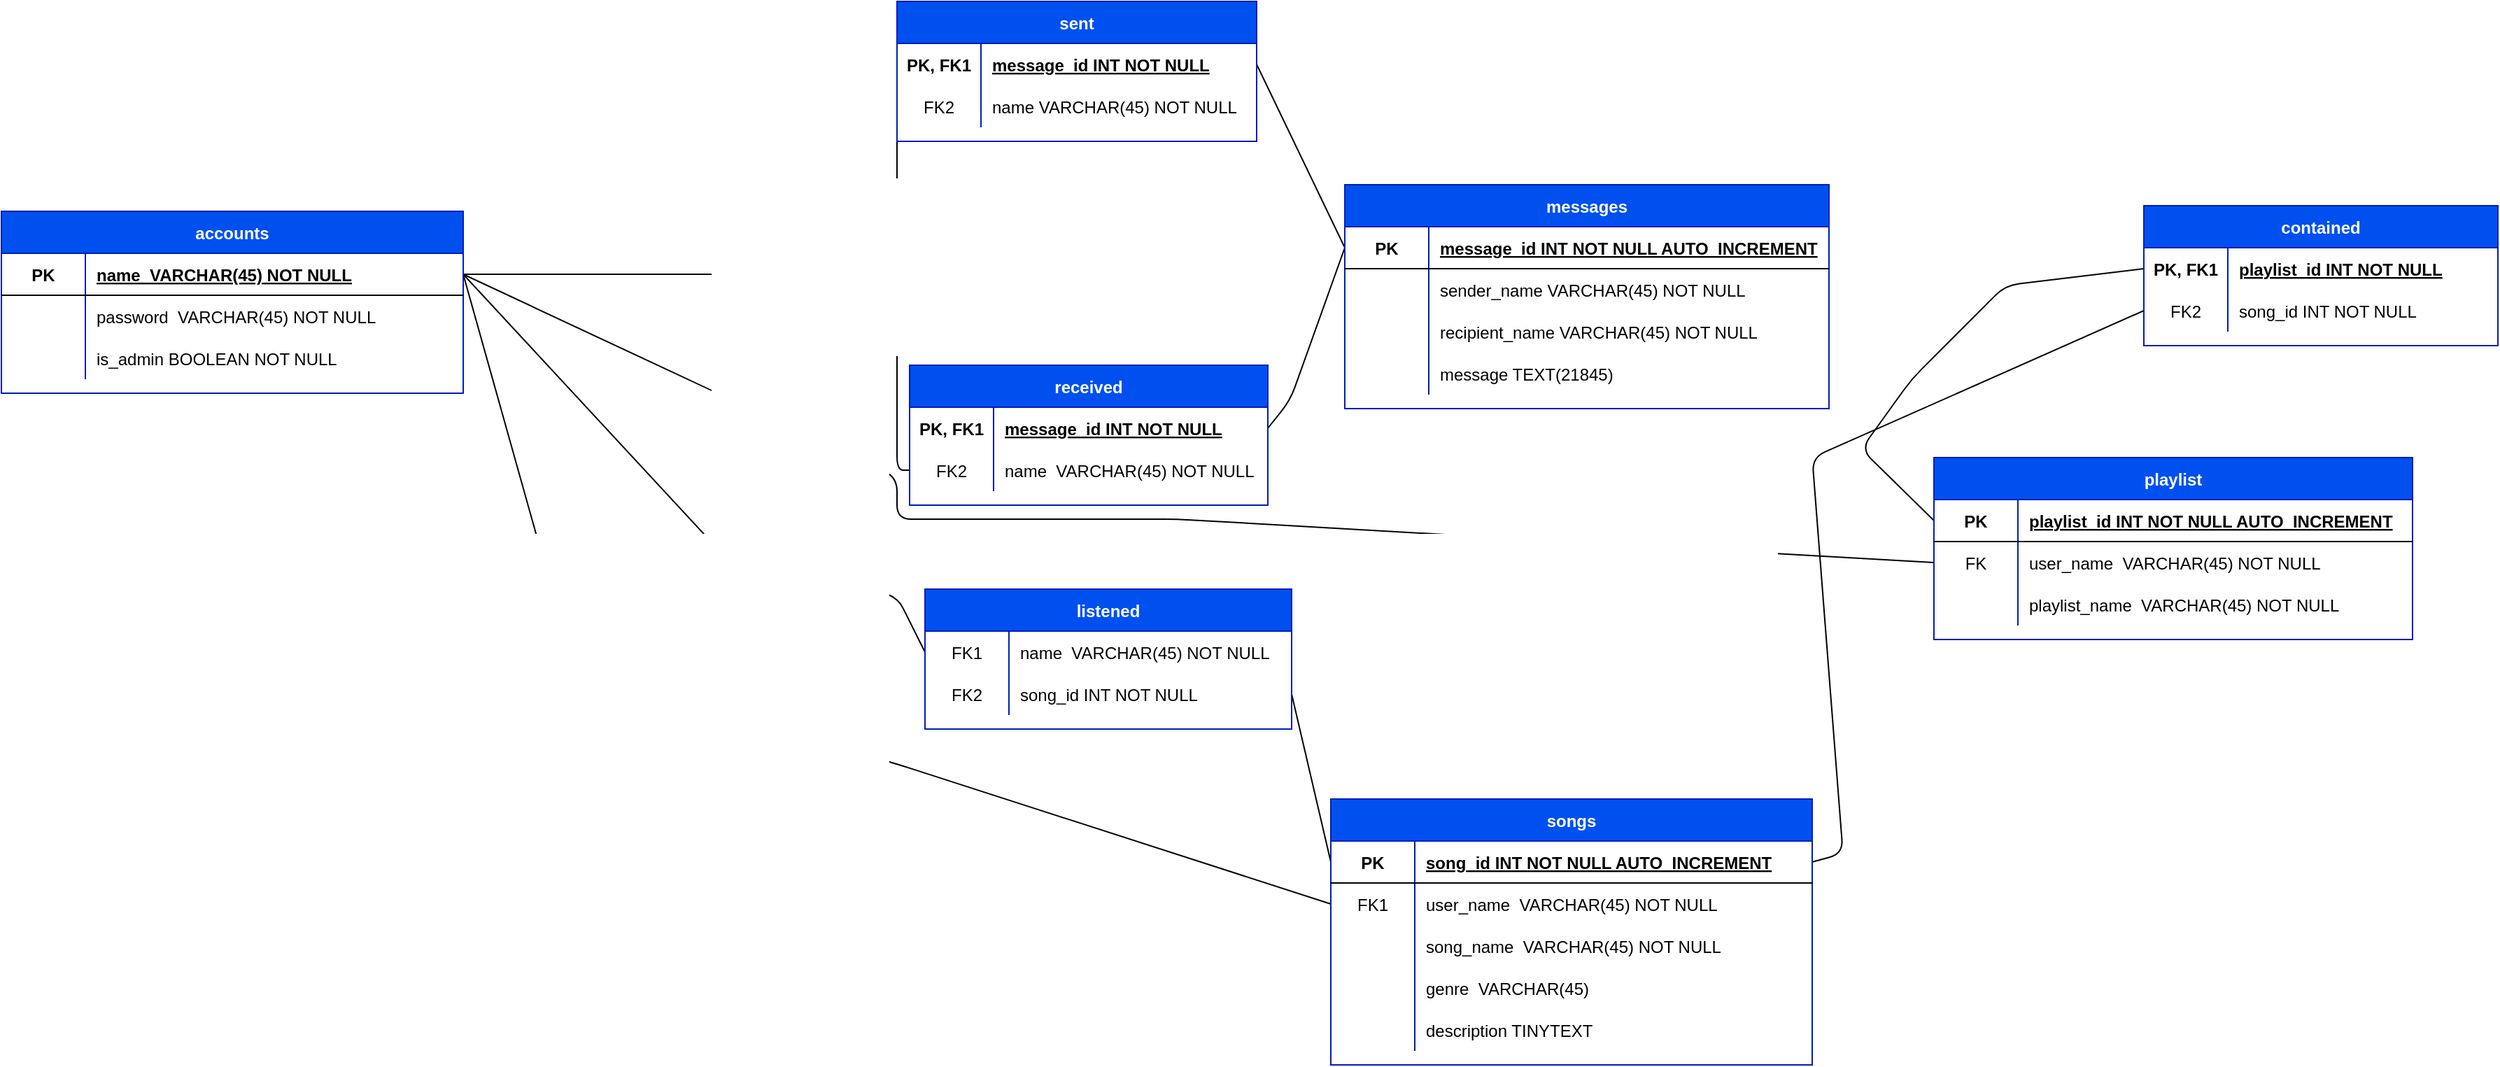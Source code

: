 <mxfile version="14.4.3" type="device" pages="5"><diagram id="R2lEEEUBdFMjLlhIrx00" name="Page-1"><mxGraphModel dx="1874" dy="592" grid="0" gridSize="10" guides="1" tooltips="1" connect="1" arrows="1" fold="1" page="1" pageScale="1" pageWidth="850" pageHeight="1100" math="0" shadow="0" extFonts="Permanent Marker^https://fonts.googleapis.com/css?family=Permanent+Marker"><root><mxCell id="0"/><mxCell id="1" parent="0"/><mxCell id="xFmPbRUps25e1tRqK15O-137" value="" style="endArrow=none;html=1;entryX=1;entryY=0.5;entryDx=0;entryDy=0;exitX=0;exitY=0.5;exitDx=0;exitDy=0;" parent="1" source="xFmPbRUps25e1tRqK15O-141" target="xFmPbRUps25e1tRqK15O-5" edge="1"><mxGeometry width="50" height="50" relative="1" as="geometry"><mxPoint x="250" y="220" as="sourcePoint"/><mxPoint x="430" y="170" as="targetPoint"/><Array as="points"><mxPoint x="210" y="225"/><mxPoint x="210" y="195"/></Array></mxGeometry></mxCell><mxCell id="xFmPbRUps25e1tRqK15O-147" value="" style="endArrow=none;html=1;entryX=0;entryY=0.5;entryDx=0;entryDy=0;exitX=1;exitY=0.5;exitDx=0;exitDy=0;" parent="1" source="xFmPbRUps25e1tRqK15O-5" target="xFmPbRUps25e1tRqK15O-15" edge="1"><mxGeometry width="50" height="50" relative="1" as="geometry"><mxPoint x="380" y="520" as="sourcePoint"/><mxPoint x="430" y="470" as="targetPoint"/><Array as="points"><mxPoint x="210" y="195"/><mxPoint x="210" y="335"/></Array></mxGeometry></mxCell><mxCell id="xFmPbRUps25e1tRqK15O-153" value="" style="endArrow=none;html=1;entryX=0;entryY=0.5;entryDx=0;entryDy=0;exitX=1;exitY=0.5;exitDx=0;exitDy=0;" parent="1" source="xFmPbRUps25e1tRqK15O-73" target="xFmPbRUps25e1tRqK15O-44" edge="1"><mxGeometry width="50" height="50" relative="1" as="geometry"><mxPoint x="380" y="320" as="sourcePoint"/><mxPoint x="430" y="270" as="targetPoint"/><Array as="points"/></mxGeometry></mxCell><mxCell id="xFmPbRUps25e1tRqK15O-154" value="" style="endArrow=none;html=1;exitX=1;exitY=0.5;exitDx=0;exitDy=0;entryX=0;entryY=0.5;entryDx=0;entryDy=0;" parent="1" source="xFmPbRUps25e1tRqK15O-5" target="xFmPbRUps25e1tRqK15O-67" edge="1"><mxGeometry width="50" height="50" relative="1" as="geometry"><mxPoint x="380" y="350" as="sourcePoint"/><mxPoint x="430" y="300" as="targetPoint"/><Array as="points"><mxPoint x="90" y="400"/><mxPoint x="210" y="425"/></Array></mxGeometry></mxCell><mxCell id="xFmPbRUps25e1tRqK15O-156" value="" style="endArrow=none;html=1;entryX=1;entryY=0.5;entryDx=0;entryDy=0;exitX=0;exitY=0.5;exitDx=0;exitDy=0;" parent="1" source="xFmPbRUps25e1tRqK15O-112" target="xFmPbRUps25e1tRqK15O-5" edge="1"><mxGeometry width="50" height="50" relative="1" as="geometry"><mxPoint x="400" y="470" as="sourcePoint"/><mxPoint x="450" y="420" as="targetPoint"/><Array as="points"><mxPoint x="410" y="370"/><mxPoint x="210" y="370"/><mxPoint x="210" y="340"/></Array></mxGeometry></mxCell><mxCell id="xFmPbRUps25e1tRqK15O-157" value="" style="endArrow=none;html=1;entryX=0;entryY=0.5;entryDx=0;entryDy=0;exitX=1;exitY=0.5;exitDx=0;exitDy=0;" parent="1" source="xFmPbRUps25e1tRqK15O-44" target="xFmPbRUps25e1tRqK15O-125" edge="1"><mxGeometry width="50" height="50" relative="1" as="geometry"><mxPoint x="400" y="470" as="sourcePoint"/><mxPoint x="450" y="420" as="targetPoint"/><Array as="points"><mxPoint x="886" y="609"/><mxPoint x="864" y="326"/></Array></mxGeometry></mxCell><mxCell id="xFmPbRUps25e1tRqK15O-158" value="" style="endArrow=none;html=1;entryX=0;entryY=0.5;entryDx=0;entryDy=0;exitX=0;exitY=0.5;exitDx=0;exitDy=0;" parent="1" source="xFmPbRUps25e1tRqK15O-109" target="xFmPbRUps25e1tRqK15O-119" edge="1"><mxGeometry width="50" height="50" relative="1" as="geometry"><mxPoint x="400" y="470" as="sourcePoint"/><mxPoint x="450" y="420" as="targetPoint"/><Array as="points"><mxPoint x="899" y="320"/><mxPoint x="935" y="270"/><mxPoint x="1002" y="203"/></Array></mxGeometry></mxCell><mxCell id="xFmPbRUps25e1tRqK15O-162" value="" style="endArrow=none;html=1;entryX=0;entryY=0.5;entryDx=0;entryDy=0;exitX=1;exitY=0.5;exitDx=0;exitDy=0;" parent="1" source="xFmPbRUps25e1tRqK15O-5" target="xFmPbRUps25e1tRqK15O-159" edge="1"><mxGeometry width="50" height="50" relative="1" as="geometry"><mxPoint x="400" y="470" as="sourcePoint"/><mxPoint x="450" y="420" as="targetPoint"/><Array as="points"><mxPoint x="-20" y="480"/><mxPoint x="210" y="545"/></Array></mxGeometry></mxCell><mxCell id="xFmPbRUps25e1tRqK15O-163" value="" style="endArrow=none;html=1;entryX=0;entryY=0.5;entryDx=0;entryDy=0;exitX=1;exitY=0.5;exitDx=0;exitDy=0;" parent="1" source="xFmPbRUps25e1tRqK15O-144" target="xFmPbRUps25e1tRqK15O-31" edge="1"><mxGeometry width="50" height="50" relative="1" as="geometry"><mxPoint x="400" y="430" as="sourcePoint"/><mxPoint x="450" y="380" as="targetPoint"/></mxGeometry></mxCell><mxCell id="xFmPbRUps25e1tRqK15O-164" value="" style="endArrow=none;html=1;entryX=0;entryY=0.5;entryDx=0;entryDy=0;exitX=1;exitY=0.5;exitDx=0;exitDy=0;" parent="1" source="xFmPbRUps25e1tRqK15O-24" target="xFmPbRUps25e1tRqK15O-31" edge="1"><mxGeometry width="50" height="50" relative="1" as="geometry"><mxPoint x="400" y="430" as="sourcePoint"/><mxPoint x="450" y="380" as="targetPoint"/><Array as="points"><mxPoint x="491" y="285"/></Array></mxGeometry></mxCell><mxCell id="xFmPbRUps25e1tRqK15O-140" value="sent" style="shape=table;startSize=30;container=1;collapsible=1;childLayout=tableLayout;fixedRows=1;rowLines=0;fontStyle=1;align=center;resizeLast=1;fillColor=#0050ef;strokeColor=#001DBC;fontColor=#ffffff;" parent="1" vertex="1"><mxGeometry x="210" width="257" height="100" as="geometry"/></mxCell><mxCell id="xFmPbRUps25e1tRqK15O-144" value="" style="shape=partialRectangle;collapsible=0;dropTarget=0;pointerEvents=0;fillColor=none;top=0;left=0;bottom=0;right=0;points=[[0,0.5],[1,0.5]];portConstraint=eastwest;" parent="xFmPbRUps25e1tRqK15O-140" vertex="1"><mxGeometry y="30" width="257" height="30" as="geometry"/></mxCell><mxCell id="xFmPbRUps25e1tRqK15O-145" value="PK, FK1" style="shape=partialRectangle;connectable=0;fillColor=none;top=0;left=0;bottom=0;right=0;editable=1;overflow=hidden;fontStyle=1" parent="xFmPbRUps25e1tRqK15O-144" vertex="1"><mxGeometry width="60" height="30" as="geometry"/></mxCell><mxCell id="xFmPbRUps25e1tRqK15O-146" value="message_id INT NOT NULL" style="shape=partialRectangle;connectable=0;fillColor=none;top=0;left=0;bottom=0;right=0;align=left;spacingLeft=6;overflow=hidden;fontStyle=5" parent="xFmPbRUps25e1tRqK15O-144" vertex="1"><mxGeometry x="60" width="197" height="30" as="geometry"/></mxCell><mxCell id="xFmPbRUps25e1tRqK15O-141" value="" style="shape=partialRectangle;collapsible=0;dropTarget=0;pointerEvents=0;fillColor=none;top=0;left=0;bottom=0;right=0;points=[[0,0.5],[1,0.5]];portConstraint=eastwest;" parent="xFmPbRUps25e1tRqK15O-140" vertex="1"><mxGeometry y="60" width="257" height="30" as="geometry"/></mxCell><mxCell id="xFmPbRUps25e1tRqK15O-142" value="FK2" style="shape=partialRectangle;connectable=0;fillColor=none;top=0;left=0;bottom=0;right=0;fontStyle=0;overflow=hidden;" parent="xFmPbRUps25e1tRqK15O-141" vertex="1"><mxGeometry width="60" height="30" as="geometry"/></mxCell><mxCell id="xFmPbRUps25e1tRqK15O-143" value="name VARCHAR(45) NOT NULL" style="shape=partialRectangle;connectable=0;fillColor=none;top=0;left=0;bottom=0;right=0;align=left;spacingLeft=6;fontStyle=0;overflow=hidden;" parent="xFmPbRUps25e1tRqK15O-141" vertex="1"><mxGeometry x="60" width="197" height="30" as="geometry"/></mxCell><mxCell id="xFmPbRUps25e1tRqK15O-27" value="messages" style="shape=table;startSize=30;container=1;collapsible=1;childLayout=tableLayout;fixedRows=1;rowLines=0;fontStyle=1;align=center;resizeLast=1;fillColor=#0050ef;strokeColor=#001DBC;fontColor=#ffffff;" parent="1" vertex="1"><mxGeometry x="530" y="131" width="346" height="160" as="geometry"/></mxCell><mxCell id="xFmPbRUps25e1tRqK15O-31" value="" style="shape=partialRectangle;collapsible=0;dropTarget=0;pointerEvents=0;fillColor=none;top=0;left=0;bottom=1;right=0;points=[[0,0.5],[1,0.5]];portConstraint=eastwest;" parent="xFmPbRUps25e1tRqK15O-27" vertex="1"><mxGeometry y="30" width="346" height="30" as="geometry"/></mxCell><mxCell id="xFmPbRUps25e1tRqK15O-32" value="PK" style="shape=partialRectangle;connectable=0;fillColor=none;top=0;left=0;bottom=0;right=0;fontStyle=1;overflow=hidden;" parent="xFmPbRUps25e1tRqK15O-31" vertex="1"><mxGeometry width="60" height="30" as="geometry"/></mxCell><mxCell id="xFmPbRUps25e1tRqK15O-33" value="message_id INT NOT NULL AUTO_INCREMENT" style="shape=partialRectangle;connectable=0;fillColor=none;top=0;left=0;bottom=0;right=0;align=left;spacingLeft=6;fontStyle=5;overflow=hidden;" parent="xFmPbRUps25e1tRqK15O-31" vertex="1"><mxGeometry x="60" width="286" height="30" as="geometry"/></mxCell><mxCell id="xFmPbRUps25e1tRqK15O-34" value="" style="shape=partialRectangle;collapsible=0;dropTarget=0;pointerEvents=0;fillColor=none;top=0;left=0;bottom=0;right=0;points=[[0,0.5],[1,0.5]];portConstraint=eastwest;" parent="xFmPbRUps25e1tRqK15O-27" vertex="1"><mxGeometry y="60" width="346" height="30" as="geometry"/></mxCell><mxCell id="xFmPbRUps25e1tRqK15O-35" value="" style="shape=partialRectangle;connectable=0;fillColor=none;top=0;left=0;bottom=0;right=0;editable=1;overflow=hidden;" parent="xFmPbRUps25e1tRqK15O-34" vertex="1"><mxGeometry width="60" height="30" as="geometry"/></mxCell><mxCell id="xFmPbRUps25e1tRqK15O-36" value="sender_name VARCHAR(45) NOT NULL" style="shape=partialRectangle;connectable=0;fillColor=none;top=0;left=0;bottom=0;right=0;align=left;spacingLeft=6;overflow=hidden;" parent="xFmPbRUps25e1tRqK15O-34" vertex="1"><mxGeometry x="60" width="286" height="30" as="geometry"/></mxCell><mxCell id="xFmPbRUps25e1tRqK15O-37" value="" style="shape=partialRectangle;collapsible=0;dropTarget=0;pointerEvents=0;fillColor=none;top=0;left=0;bottom=0;right=0;points=[[0,0.5],[1,0.5]];portConstraint=eastwest;" parent="xFmPbRUps25e1tRqK15O-27" vertex="1"><mxGeometry y="90" width="346" height="30" as="geometry"/></mxCell><mxCell id="xFmPbRUps25e1tRqK15O-38" value="" style="shape=partialRectangle;connectable=0;fillColor=none;top=0;left=0;bottom=0;right=0;editable=1;overflow=hidden;" parent="xFmPbRUps25e1tRqK15O-37" vertex="1"><mxGeometry width="60" height="30" as="geometry"/></mxCell><mxCell id="xFmPbRUps25e1tRqK15O-39" value="recipient_name VARCHAR(45) NOT NULL" style="shape=partialRectangle;connectable=0;fillColor=none;top=0;left=0;bottom=0;right=0;align=left;spacingLeft=6;overflow=hidden;" parent="xFmPbRUps25e1tRqK15O-37" vertex="1"><mxGeometry x="60" width="286" height="30" as="geometry"/></mxCell><mxCell id="xFmPbRUps25e1tRqK15O-134" value="" style="shape=partialRectangle;collapsible=0;dropTarget=0;pointerEvents=0;fillColor=none;top=0;left=0;bottom=0;right=0;points=[[0,0.5],[1,0.5]];portConstraint=eastwest;" parent="xFmPbRUps25e1tRqK15O-27" vertex="1"><mxGeometry y="120" width="346" height="30" as="geometry"/></mxCell><mxCell id="xFmPbRUps25e1tRqK15O-135" value="" style="shape=partialRectangle;connectable=0;fillColor=none;top=0;left=0;bottom=0;right=0;editable=1;overflow=hidden;" parent="xFmPbRUps25e1tRqK15O-134" vertex="1"><mxGeometry width="60" height="30" as="geometry"/></mxCell><mxCell id="xFmPbRUps25e1tRqK15O-136" value="message TEXT(21845)" style="shape=partialRectangle;connectable=0;fillColor=none;top=0;left=0;bottom=0;right=0;align=left;spacingLeft=6;overflow=hidden;" parent="xFmPbRUps25e1tRqK15O-134" vertex="1"><mxGeometry x="60" width="286" height="30" as="geometry"/></mxCell><mxCell id="xFmPbRUps25e1tRqK15O-118" value="contained" style="shape=table;startSize=30;container=1;collapsible=1;childLayout=tableLayout;fixedRows=1;rowLines=0;fontStyle=1;align=center;resizeLast=1;fillColor=#0050ef;strokeColor=#001DBC;fontColor=#ffffff;" parent="1" vertex="1"><mxGeometry x="1101" y="146" width="253" height="100" as="geometry"/></mxCell><mxCell id="xFmPbRUps25e1tRqK15O-119" value="" style="shape=partialRectangle;collapsible=0;dropTarget=0;pointerEvents=0;fillColor=none;top=0;left=0;bottom=0;right=0;points=[[0,0.5],[1,0.5]];portConstraint=eastwest;" parent="xFmPbRUps25e1tRqK15O-118" vertex="1"><mxGeometry y="30" width="253" height="30" as="geometry"/></mxCell><mxCell id="xFmPbRUps25e1tRqK15O-120" value="PK, FK1" style="shape=partialRectangle;connectable=0;fillColor=none;top=0;left=0;bottom=0;right=0;fontStyle=1;overflow=hidden;" parent="xFmPbRUps25e1tRqK15O-119" vertex="1"><mxGeometry width="60" height="30" as="geometry"/></mxCell><mxCell id="xFmPbRUps25e1tRqK15O-121" value="playlist_id INT NOT NULL" style="shape=partialRectangle;connectable=0;fillColor=none;top=0;left=0;bottom=0;right=0;align=left;spacingLeft=6;fontStyle=5;overflow=hidden;" parent="xFmPbRUps25e1tRqK15O-119" vertex="1"><mxGeometry x="60" width="193" height="30" as="geometry"/></mxCell><mxCell id="xFmPbRUps25e1tRqK15O-125" value="" style="shape=partialRectangle;collapsible=0;dropTarget=0;pointerEvents=0;fillColor=none;top=0;left=0;bottom=0;right=0;points=[[0,0.5],[1,0.5]];portConstraint=eastwest;" parent="xFmPbRUps25e1tRqK15O-118" vertex="1"><mxGeometry y="60" width="253" height="30" as="geometry"/></mxCell><mxCell id="xFmPbRUps25e1tRqK15O-126" value="FK2" style="shape=partialRectangle;connectable=0;fillColor=none;top=0;left=0;bottom=0;right=0;editable=1;overflow=hidden;fontStyle=0" parent="xFmPbRUps25e1tRqK15O-125" vertex="1"><mxGeometry width="60" height="30" as="geometry"/></mxCell><mxCell id="xFmPbRUps25e1tRqK15O-127" value="song_id INT NOT NULL" style="shape=partialRectangle;connectable=0;fillColor=none;top=0;left=0;bottom=0;right=0;align=left;spacingLeft=6;overflow=hidden;fontStyle=0" parent="xFmPbRUps25e1tRqK15O-125" vertex="1"><mxGeometry x="60" width="193" height="30" as="geometry"/></mxCell><mxCell id="xFmPbRUps25e1tRqK15O-40" value="songs" style="shape=table;startSize=30;container=1;collapsible=1;childLayout=tableLayout;fixedRows=1;rowLines=0;fontStyle=1;align=center;resizeLast=1;fillColor=#0050ef;strokeColor=#001DBC;fontColor=#ffffff;" parent="1" vertex="1"><mxGeometry x="520" y="570" width="344" height="190" as="geometry"/></mxCell><mxCell id="xFmPbRUps25e1tRqK15O-44" value="" style="shape=partialRectangle;collapsible=0;dropTarget=0;pointerEvents=0;fillColor=none;top=0;left=0;bottom=1;right=0;points=[[0,0.5],[1,0.5]];portConstraint=eastwest;" parent="xFmPbRUps25e1tRqK15O-40" vertex="1"><mxGeometry y="30" width="344" height="30" as="geometry"/></mxCell><mxCell id="xFmPbRUps25e1tRqK15O-45" value="PK" style="shape=partialRectangle;connectable=0;fillColor=none;top=0;left=0;bottom=0;right=0;fontStyle=1;overflow=hidden;" parent="xFmPbRUps25e1tRqK15O-44" vertex="1"><mxGeometry width="60" height="30" as="geometry"/></mxCell><mxCell id="xFmPbRUps25e1tRqK15O-46" value="song_id INT NOT NULL AUTO_INCREMENT" style="shape=partialRectangle;connectable=0;fillColor=none;top=0;left=0;bottom=0;right=0;align=left;spacingLeft=6;fontStyle=5;overflow=hidden;" parent="xFmPbRUps25e1tRqK15O-44" vertex="1"><mxGeometry x="60" width="284" height="30" as="geometry"/></mxCell><mxCell id="xFmPbRUps25e1tRqK15O-159" value="" style="shape=partialRectangle;collapsible=0;dropTarget=0;pointerEvents=0;fillColor=none;top=0;left=0;bottom=0;right=0;points=[[0,0.5],[1,0.5]];portConstraint=eastwest;" parent="xFmPbRUps25e1tRqK15O-40" vertex="1"><mxGeometry y="60" width="344" height="30" as="geometry"/></mxCell><mxCell id="xFmPbRUps25e1tRqK15O-160" value="FK1" style="shape=partialRectangle;connectable=0;fillColor=none;top=0;left=0;bottom=0;right=0;editable=1;overflow=hidden;" parent="xFmPbRUps25e1tRqK15O-159" vertex="1"><mxGeometry width="60" height="30" as="geometry"/></mxCell><mxCell id="xFmPbRUps25e1tRqK15O-161" value="user_name  VARCHAR(45) NOT NULL" style="shape=partialRectangle;connectable=0;fillColor=none;top=0;left=0;bottom=0;right=0;align=left;spacingLeft=6;overflow=hidden;" parent="xFmPbRUps25e1tRqK15O-159" vertex="1"><mxGeometry x="60" width="284" height="30" as="geometry"/></mxCell><mxCell id="xFmPbRUps25e1tRqK15O-47" value="" style="shape=partialRectangle;collapsible=0;dropTarget=0;pointerEvents=0;fillColor=none;top=0;left=0;bottom=0;right=0;points=[[0,0.5],[1,0.5]];portConstraint=eastwest;" parent="xFmPbRUps25e1tRqK15O-40" vertex="1"><mxGeometry y="90" width="344" height="30" as="geometry"/></mxCell><mxCell id="xFmPbRUps25e1tRqK15O-48" value="" style="shape=partialRectangle;connectable=0;fillColor=none;top=0;left=0;bottom=0;right=0;editable=1;overflow=hidden;" parent="xFmPbRUps25e1tRqK15O-47" vertex="1"><mxGeometry width="60" height="30" as="geometry"/></mxCell><mxCell id="xFmPbRUps25e1tRqK15O-49" value="song_name  VARCHAR(45) NOT NULL" style="shape=partialRectangle;connectable=0;fillColor=none;top=0;left=0;bottom=0;right=0;align=left;spacingLeft=6;overflow=hidden;" parent="xFmPbRUps25e1tRqK15O-47" vertex="1"><mxGeometry x="60" width="284" height="30" as="geometry"/></mxCell><mxCell id="xFmPbRUps25e1tRqK15O-50" value="" style="shape=partialRectangle;collapsible=0;dropTarget=0;pointerEvents=0;fillColor=none;top=0;left=0;bottom=0;right=0;points=[[0,0.5],[1,0.5]];portConstraint=eastwest;" parent="xFmPbRUps25e1tRqK15O-40" vertex="1"><mxGeometry y="120" width="344" height="30" as="geometry"/></mxCell><mxCell id="xFmPbRUps25e1tRqK15O-51" value="" style="shape=partialRectangle;connectable=0;fillColor=none;top=0;left=0;bottom=0;right=0;editable=1;overflow=hidden;" parent="xFmPbRUps25e1tRqK15O-50" vertex="1"><mxGeometry width="60" height="30" as="geometry"/></mxCell><mxCell id="xFmPbRUps25e1tRqK15O-52" value="genre  VARCHAR(45)" style="shape=partialRectangle;connectable=0;fillColor=none;top=0;left=0;bottom=0;right=0;align=left;spacingLeft=6;overflow=hidden;" parent="xFmPbRUps25e1tRqK15O-50" vertex="1"><mxGeometry x="60" width="284" height="30" as="geometry"/></mxCell><mxCell id="xFmPbRUps25e1tRqK15O-150" value="" style="shape=partialRectangle;collapsible=0;dropTarget=0;pointerEvents=0;fillColor=none;top=0;left=0;bottom=0;right=0;points=[[0,0.5],[1,0.5]];portConstraint=eastwest;" parent="xFmPbRUps25e1tRqK15O-40" vertex="1"><mxGeometry y="150" width="344" height="30" as="geometry"/></mxCell><mxCell id="xFmPbRUps25e1tRqK15O-151" value="" style="shape=partialRectangle;connectable=0;fillColor=none;top=0;left=0;bottom=0;right=0;editable=1;overflow=hidden;" parent="xFmPbRUps25e1tRqK15O-150" vertex="1"><mxGeometry width="60" height="30" as="geometry"/></mxCell><mxCell id="xFmPbRUps25e1tRqK15O-152" value="description TINYTEXT" style="shape=partialRectangle;connectable=0;fillColor=none;top=0;left=0;bottom=0;right=0;align=left;spacingLeft=6;overflow=hidden;" parent="xFmPbRUps25e1tRqK15O-150" vertex="1"><mxGeometry x="60" width="284" height="30" as="geometry"/></mxCell><mxCell id="xFmPbRUps25e1tRqK15O-66" value="listened" style="shape=table;startSize=30;container=1;collapsible=1;childLayout=tableLayout;fixedRows=1;rowLines=0;fontStyle=1;align=center;resizeLast=1;fillColor=#0050ef;strokeColor=#001DBC;fontColor=#ffffff;" parent="1" vertex="1"><mxGeometry x="230" y="420" width="262" height="100" as="geometry"/></mxCell><mxCell id="xFmPbRUps25e1tRqK15O-67" value="" style="shape=partialRectangle;collapsible=0;dropTarget=0;pointerEvents=0;fillColor=none;top=0;left=0;bottom=0;right=0;points=[[0,0.5],[1,0.5]];portConstraint=eastwest;" parent="xFmPbRUps25e1tRqK15O-66" vertex="1"><mxGeometry y="30" width="262" height="30" as="geometry"/></mxCell><mxCell id="xFmPbRUps25e1tRqK15O-68" value="FK1" style="shape=partialRectangle;connectable=0;fillColor=none;top=0;left=0;bottom=0;right=0;fontStyle=0;overflow=hidden;" parent="xFmPbRUps25e1tRqK15O-67" vertex="1"><mxGeometry width="60" height="30" as="geometry"/></mxCell><mxCell id="xFmPbRUps25e1tRqK15O-69" value="name  VARCHAR(45) NOT NULL" style="shape=partialRectangle;connectable=0;fillColor=none;top=0;left=0;bottom=0;right=0;align=left;spacingLeft=6;fontStyle=0;overflow=hidden;" parent="xFmPbRUps25e1tRqK15O-67" vertex="1"><mxGeometry x="60" width="202" height="30" as="geometry"/></mxCell><mxCell id="xFmPbRUps25e1tRqK15O-73" value="" style="shape=partialRectangle;collapsible=0;dropTarget=0;pointerEvents=0;fillColor=none;top=0;left=0;bottom=0;right=0;points=[[0,0.5],[1,0.5]];portConstraint=eastwest;" parent="xFmPbRUps25e1tRqK15O-66" vertex="1"><mxGeometry y="60" width="262" height="30" as="geometry"/></mxCell><mxCell id="xFmPbRUps25e1tRqK15O-74" value="FK2" style="shape=partialRectangle;connectable=0;fillColor=none;top=0;left=0;bottom=0;right=0;editable=1;overflow=hidden;fontStyle=0" parent="xFmPbRUps25e1tRqK15O-73" vertex="1"><mxGeometry width="60" height="30" as="geometry"/></mxCell><mxCell id="xFmPbRUps25e1tRqK15O-75" value="song_id INT NOT NULL" style="shape=partialRectangle;connectable=0;fillColor=none;top=0;left=0;bottom=0;right=0;align=left;spacingLeft=6;overflow=hidden;fontStyle=0" parent="xFmPbRUps25e1tRqK15O-73" vertex="1"><mxGeometry x="60" width="202" height="30" as="geometry"/></mxCell><mxCell id="xFmPbRUps25e1tRqK15O-1" value="accounts" style="shape=table;startSize=30;container=1;collapsible=1;childLayout=tableLayout;fixedRows=1;rowLines=0;fontStyle=1;align=center;resizeLast=1;fillColor=#0050ef;strokeColor=#001DBC;fontColor=#ffffff;" parent="1" vertex="1"><mxGeometry x="-430" y="150" width="330" height="130" as="geometry"/></mxCell><mxCell id="xFmPbRUps25e1tRqK15O-5" value="" style="shape=partialRectangle;collapsible=0;dropTarget=0;pointerEvents=0;fillColor=none;top=0;left=0;bottom=1;right=0;points=[[0,0.5],[1,0.5]];portConstraint=eastwest;" parent="xFmPbRUps25e1tRqK15O-1" vertex="1"><mxGeometry y="30" width="330" height="30" as="geometry"/></mxCell><mxCell id="xFmPbRUps25e1tRqK15O-6" value="PK" style="shape=partialRectangle;connectable=0;fillColor=none;top=0;left=0;bottom=0;right=0;fontStyle=1;overflow=hidden;" parent="xFmPbRUps25e1tRqK15O-5" vertex="1"><mxGeometry width="60" height="30" as="geometry"/></mxCell><mxCell id="xFmPbRUps25e1tRqK15O-7" value="name  VARCHAR(45) NOT NULL" style="shape=partialRectangle;connectable=0;fillColor=none;top=0;left=0;bottom=0;right=0;align=left;spacingLeft=6;fontStyle=5;overflow=hidden;" parent="xFmPbRUps25e1tRqK15O-5" vertex="1"><mxGeometry x="60" width="270" height="30" as="geometry"/></mxCell><mxCell id="xFmPbRUps25e1tRqK15O-8" value="" style="shape=partialRectangle;collapsible=0;dropTarget=0;pointerEvents=0;fillColor=none;top=0;left=0;bottom=0;right=0;points=[[0,0.5],[1,0.5]];portConstraint=eastwest;" parent="xFmPbRUps25e1tRqK15O-1" vertex="1"><mxGeometry y="60" width="330" height="30" as="geometry"/></mxCell><mxCell id="xFmPbRUps25e1tRqK15O-9" value="" style="shape=partialRectangle;connectable=0;fillColor=none;top=0;left=0;bottom=0;right=0;editable=1;overflow=hidden;" parent="xFmPbRUps25e1tRqK15O-8" vertex="1"><mxGeometry width="60" height="30" as="geometry"/></mxCell><mxCell id="xFmPbRUps25e1tRqK15O-10" value="password  VARCHAR(45) NOT NULL" style="shape=partialRectangle;connectable=0;fillColor=none;top=0;left=0;bottom=0;right=0;align=left;spacingLeft=6;overflow=hidden;" parent="xFmPbRUps25e1tRqK15O-8" vertex="1"><mxGeometry x="60" width="270" height="30" as="geometry"/></mxCell><mxCell id="xFmPbRUps25e1tRqK15O-11" value="" style="shape=partialRectangle;collapsible=0;dropTarget=0;pointerEvents=0;fillColor=none;top=0;left=0;bottom=0;right=0;points=[[0,0.5],[1,0.5]];portConstraint=eastwest;" parent="xFmPbRUps25e1tRqK15O-1" vertex="1"><mxGeometry y="90" width="330" height="30" as="geometry"/></mxCell><mxCell id="xFmPbRUps25e1tRqK15O-12" value="" style="shape=partialRectangle;connectable=0;fillColor=none;top=0;left=0;bottom=0;right=0;editable=1;overflow=hidden;" parent="xFmPbRUps25e1tRqK15O-11" vertex="1"><mxGeometry width="60" height="30" as="geometry"/></mxCell><mxCell id="xFmPbRUps25e1tRqK15O-13" value="is_admin BOOLEAN NOT NULL" style="shape=partialRectangle;connectable=0;fillColor=none;top=0;left=0;bottom=0;right=0;align=left;spacingLeft=6;overflow=hidden;" parent="xFmPbRUps25e1tRqK15O-11" vertex="1"><mxGeometry x="60" width="270" height="30" as="geometry"/></mxCell><mxCell id="xFmPbRUps25e1tRqK15O-105" value="playlist" style="shape=table;startSize=30;container=1;collapsible=1;childLayout=tableLayout;fixedRows=1;rowLines=0;fontStyle=1;align=center;resizeLast=1;fillColor=#0050ef;strokeColor=#001DBC;fontColor=#ffffff;" parent="1" vertex="1"><mxGeometry x="951" y="326" width="342" height="130" as="geometry"/></mxCell><mxCell id="xFmPbRUps25e1tRqK15O-109" value="" style="shape=partialRectangle;collapsible=0;dropTarget=0;pointerEvents=0;fillColor=none;top=0;left=0;bottom=1;right=0;points=[[0,0.5],[1,0.5]];portConstraint=eastwest;" parent="xFmPbRUps25e1tRqK15O-105" vertex="1"><mxGeometry y="30" width="342" height="30" as="geometry"/></mxCell><mxCell id="xFmPbRUps25e1tRqK15O-110" value="PK" style="shape=partialRectangle;connectable=0;fillColor=none;top=0;left=0;bottom=0;right=0;fontStyle=1;overflow=hidden;" parent="xFmPbRUps25e1tRqK15O-109" vertex="1"><mxGeometry width="60" height="30" as="geometry"/></mxCell><mxCell id="xFmPbRUps25e1tRqK15O-111" value="playlist_id INT NOT NULL AUTO_INCREMENT" style="shape=partialRectangle;connectable=0;fillColor=none;top=0;left=0;bottom=0;right=0;align=left;spacingLeft=6;fontStyle=5;overflow=hidden;" parent="xFmPbRUps25e1tRqK15O-109" vertex="1"><mxGeometry x="60" width="282" height="30" as="geometry"/></mxCell><mxCell id="xFmPbRUps25e1tRqK15O-112" value="" style="shape=partialRectangle;collapsible=0;dropTarget=0;pointerEvents=0;fillColor=none;top=0;left=0;bottom=0;right=0;points=[[0,0.5],[1,0.5]];portConstraint=eastwest;" parent="xFmPbRUps25e1tRqK15O-105" vertex="1"><mxGeometry y="60" width="342" height="30" as="geometry"/></mxCell><mxCell id="xFmPbRUps25e1tRqK15O-113" value="FK" style="shape=partialRectangle;connectable=0;fillColor=none;top=0;left=0;bottom=0;right=0;editable=1;overflow=hidden;" parent="xFmPbRUps25e1tRqK15O-112" vertex="1"><mxGeometry width="60" height="30" as="geometry"/></mxCell><mxCell id="xFmPbRUps25e1tRqK15O-114" value="user_name  VARCHAR(45) NOT NULL" style="shape=partialRectangle;connectable=0;fillColor=none;top=0;left=0;bottom=0;right=0;align=left;spacingLeft=6;overflow=hidden;" parent="xFmPbRUps25e1tRqK15O-112" vertex="1"><mxGeometry x="60" width="282" height="30" as="geometry"/></mxCell><mxCell id="xFmPbRUps25e1tRqK15O-115" value="" style="shape=partialRectangle;collapsible=0;dropTarget=0;pointerEvents=0;fillColor=none;top=0;left=0;bottom=0;right=0;points=[[0,0.5],[1,0.5]];portConstraint=eastwest;" parent="xFmPbRUps25e1tRqK15O-105" vertex="1"><mxGeometry y="90" width="342" height="30" as="geometry"/></mxCell><mxCell id="xFmPbRUps25e1tRqK15O-116" value="" style="shape=partialRectangle;connectable=0;fillColor=none;top=0;left=0;bottom=0;right=0;editable=1;overflow=hidden;" parent="xFmPbRUps25e1tRqK15O-115" vertex="1"><mxGeometry width="60" height="30" as="geometry"/></mxCell><mxCell id="xFmPbRUps25e1tRqK15O-117" value="playlist_name  VARCHAR(45) NOT NULL" style="shape=partialRectangle;connectable=0;fillColor=none;top=0;left=0;bottom=0;right=0;align=left;spacingLeft=6;overflow=hidden;" parent="xFmPbRUps25e1tRqK15O-115" vertex="1"><mxGeometry x="60" width="282" height="30" as="geometry"/></mxCell><mxCell id="xFmPbRUps25e1tRqK15O-14" value="received" style="shape=table;startSize=30;container=1;collapsible=1;childLayout=tableLayout;fixedRows=1;rowLines=0;fontStyle=1;align=center;resizeLast=1;fillColor=#0050ef;strokeColor=#001DBC;fontColor=#ffffff;" parent="1" vertex="1"><mxGeometry x="219" y="260" width="256" height="100" as="geometry"/></mxCell><mxCell id="xFmPbRUps25e1tRqK15O-24" value="" style="shape=partialRectangle;collapsible=0;dropTarget=0;pointerEvents=0;fillColor=none;top=0;left=0;bottom=0;right=0;points=[[0,0.5],[1,0.5]];portConstraint=eastwest;" parent="xFmPbRUps25e1tRqK15O-14" vertex="1"><mxGeometry y="30" width="256" height="30" as="geometry"/></mxCell><mxCell id="xFmPbRUps25e1tRqK15O-25" value="PK, FK1" style="shape=partialRectangle;connectable=0;fillColor=none;top=0;left=0;bottom=0;right=0;editable=1;overflow=hidden;fontStyle=1" parent="xFmPbRUps25e1tRqK15O-24" vertex="1"><mxGeometry width="60" height="30" as="geometry"/></mxCell><mxCell id="xFmPbRUps25e1tRqK15O-26" value="message_id INT NOT NULL" style="shape=partialRectangle;connectable=0;fillColor=none;top=0;left=0;bottom=0;right=0;align=left;spacingLeft=6;overflow=hidden;fontStyle=5" parent="xFmPbRUps25e1tRqK15O-24" vertex="1"><mxGeometry x="60" width="196" height="30" as="geometry"/></mxCell><mxCell id="xFmPbRUps25e1tRqK15O-15" value="" style="shape=partialRectangle;collapsible=0;dropTarget=0;pointerEvents=0;fillColor=none;top=0;left=0;bottom=0;right=0;points=[[0,0.5],[1,0.5]];portConstraint=eastwest;" parent="xFmPbRUps25e1tRqK15O-14" vertex="1"><mxGeometry y="60" width="256" height="30" as="geometry"/></mxCell><mxCell id="xFmPbRUps25e1tRqK15O-16" value="FK2" style="shape=partialRectangle;connectable=0;fillColor=none;top=0;left=0;bottom=0;right=0;fontStyle=0;overflow=hidden;" parent="xFmPbRUps25e1tRqK15O-15" vertex="1"><mxGeometry width="60" height="30" as="geometry"/></mxCell><mxCell id="xFmPbRUps25e1tRqK15O-17" value="name  VARCHAR(45) NOT NULL" style="shape=partialRectangle;connectable=0;fillColor=none;top=0;left=0;bottom=0;right=0;align=left;spacingLeft=6;fontStyle=0;overflow=hidden;" parent="xFmPbRUps25e1tRqK15O-15" vertex="1"><mxGeometry x="60" width="196" height="30" as="geometry"/></mxCell></root></mxGraphModel></diagram><diagram id="OWxIy3VqcGcMpoVFHYpY" name="Page-2"><mxGraphModel dx="2568" dy="450" grid="0" gridSize="10" guides="1" tooltips="1" connect="1" arrows="1" fold="1" page="1" pageScale="1" pageWidth="850" pageHeight="1100" math="0" shadow="0"><root><mxCell id="AsLLQM30Mo0hFZrB82SI-0"/><mxCell id="AsLLQM30Mo0hFZrB82SI-1" parent="AsLLQM30Mo0hFZrB82SI-0"/><mxCell id="vMlajZCVaAGpqIvnQ60c-0" value="" style="group" parent="AsLLQM30Mo0hFZrB82SI-1" vertex="1" connectable="0"><mxGeometry x="-1113" y="34" width="1691" height="623" as="geometry"/></mxCell><mxCell id="KGE4934sgbFwqSxOcqKu-0" value="sent" style="shape=table;startSize=30;container=1;collapsible=1;childLayout=tableLayout;fixedRows=1;rowLines=0;fontStyle=1;align=center;resizeLast=1;fillColor=#0050ef;strokeColor=#001DBC;fontColor=#ffffff;" parent="vMlajZCVaAGpqIvnQ60c-0" vertex="1"><mxGeometry x="999" width="257" height="100" as="geometry"/></mxCell><mxCell id="KGE4934sgbFwqSxOcqKu-1" value="" style="shape=partialRectangle;collapsible=0;dropTarget=0;pointerEvents=0;fillColor=none;top=0;left=0;bottom=0;right=0;points=[[0,0.5],[1,0.5]];portConstraint=eastwest;" parent="KGE4934sgbFwqSxOcqKu-0" vertex="1"><mxGeometry y="30" width="257" height="30" as="geometry"/></mxCell><mxCell id="KGE4934sgbFwqSxOcqKu-2" value="PK, FK1" style="shape=partialRectangle;connectable=0;fillColor=none;top=0;left=0;bottom=0;right=0;editable=1;overflow=hidden;fontStyle=1" parent="KGE4934sgbFwqSxOcqKu-1" vertex="1"><mxGeometry width="60" height="30" as="geometry"/></mxCell><mxCell id="KGE4934sgbFwqSxOcqKu-3" value="message_id INT NOT NULL" style="shape=partialRectangle;connectable=0;fillColor=none;top=0;left=0;bottom=0;right=0;align=left;spacingLeft=6;overflow=hidden;fontStyle=5" parent="KGE4934sgbFwqSxOcqKu-1" vertex="1"><mxGeometry x="60" width="197" height="30" as="geometry"/></mxCell><mxCell id="KGE4934sgbFwqSxOcqKu-4" value="" style="shape=partialRectangle;collapsible=0;dropTarget=0;pointerEvents=0;fillColor=none;top=0;left=0;bottom=0;right=0;points=[[0,0.5],[1,0.5]];portConstraint=eastwest;" parent="KGE4934sgbFwqSxOcqKu-0" vertex="1"><mxGeometry y="60" width="257" height="30" as="geometry"/></mxCell><mxCell id="KGE4934sgbFwqSxOcqKu-5" value="FK2" style="shape=partialRectangle;connectable=0;fillColor=none;top=0;left=0;bottom=0;right=0;fontStyle=0;overflow=hidden;" parent="KGE4934sgbFwqSxOcqKu-4" vertex="1"><mxGeometry width="60" height="30" as="geometry"/></mxCell><mxCell id="KGE4934sgbFwqSxOcqKu-6" value="name VARCHAR(45) NOT NULL" style="shape=partialRectangle;connectable=0;fillColor=none;top=0;left=0;bottom=0;right=0;align=left;spacingLeft=6;fontStyle=0;overflow=hidden;" parent="KGE4934sgbFwqSxOcqKu-4" vertex="1"><mxGeometry x="60" width="197" height="30" as="geometry"/></mxCell><mxCell id="HUrKa2M9rmt6-0qoJkYh-0" value="messages" style="shape=table;startSize=30;container=1;collapsible=1;childLayout=tableLayout;fixedRows=1;rowLines=0;fontStyle=1;align=center;resizeLast=1;fillColor=#0050ef;strokeColor=#001DBC;fontColor=#ffffff;" parent="vMlajZCVaAGpqIvnQ60c-0" vertex="1"><mxGeometry x="1345" y="69" width="346" height="160" as="geometry"/></mxCell><mxCell id="HUrKa2M9rmt6-0qoJkYh-1" value="" style="shape=partialRectangle;collapsible=0;dropTarget=0;pointerEvents=0;fillColor=none;top=0;left=0;bottom=1;right=0;points=[[0,0.5],[1,0.5]];portConstraint=eastwest;" parent="HUrKa2M9rmt6-0qoJkYh-0" vertex="1"><mxGeometry y="30" width="346" height="30" as="geometry"/></mxCell><mxCell id="HUrKa2M9rmt6-0qoJkYh-2" value="PK" style="shape=partialRectangle;connectable=0;fillColor=none;top=0;left=0;bottom=0;right=0;fontStyle=1;overflow=hidden;" parent="HUrKa2M9rmt6-0qoJkYh-1" vertex="1"><mxGeometry width="60" height="30" as="geometry"/></mxCell><mxCell id="HUrKa2M9rmt6-0qoJkYh-3" value="message_id INT NOT NULL AUTO_INCREMENT" style="shape=partialRectangle;connectable=0;fillColor=none;top=0;left=0;bottom=0;right=0;align=left;spacingLeft=6;fontStyle=5;overflow=hidden;" parent="HUrKa2M9rmt6-0qoJkYh-1" vertex="1"><mxGeometry x="60" width="286" height="30" as="geometry"/></mxCell><mxCell id="HUrKa2M9rmt6-0qoJkYh-4" value="" style="shape=partialRectangle;collapsible=0;dropTarget=0;pointerEvents=0;fillColor=none;top=0;left=0;bottom=0;right=0;points=[[0,0.5],[1,0.5]];portConstraint=eastwest;" parent="HUrKa2M9rmt6-0qoJkYh-0" vertex="1"><mxGeometry y="60" width="346" height="30" as="geometry"/></mxCell><mxCell id="HUrKa2M9rmt6-0qoJkYh-5" value="" style="shape=partialRectangle;connectable=0;fillColor=none;top=0;left=0;bottom=0;right=0;editable=1;overflow=hidden;" parent="HUrKa2M9rmt6-0qoJkYh-4" vertex="1"><mxGeometry width="60" height="30" as="geometry"/></mxCell><mxCell id="HUrKa2M9rmt6-0qoJkYh-6" value="sender_name VARCHAR(45) NOT NULL" style="shape=partialRectangle;connectable=0;fillColor=none;top=0;left=0;bottom=0;right=0;align=left;spacingLeft=6;overflow=hidden;" parent="HUrKa2M9rmt6-0qoJkYh-4" vertex="1"><mxGeometry x="60" width="286" height="30" as="geometry"/></mxCell><mxCell id="HUrKa2M9rmt6-0qoJkYh-7" value="" style="shape=partialRectangle;collapsible=0;dropTarget=0;pointerEvents=0;fillColor=none;top=0;left=0;bottom=0;right=0;points=[[0,0.5],[1,0.5]];portConstraint=eastwest;" parent="HUrKa2M9rmt6-0qoJkYh-0" vertex="1"><mxGeometry y="90" width="346" height="30" as="geometry"/></mxCell><mxCell id="HUrKa2M9rmt6-0qoJkYh-8" value="" style="shape=partialRectangle;connectable=0;fillColor=none;top=0;left=0;bottom=0;right=0;editable=1;overflow=hidden;" parent="HUrKa2M9rmt6-0qoJkYh-7" vertex="1"><mxGeometry width="60" height="30" as="geometry"/></mxCell><mxCell id="HUrKa2M9rmt6-0qoJkYh-9" value="recipient_name VARCHAR(45) NOT NULL" style="shape=partialRectangle;connectable=0;fillColor=none;top=0;left=0;bottom=0;right=0;align=left;spacingLeft=6;overflow=hidden;" parent="HUrKa2M9rmt6-0qoJkYh-7" vertex="1"><mxGeometry x="60" width="286" height="30" as="geometry"/></mxCell><mxCell id="HUrKa2M9rmt6-0qoJkYh-10" value="" style="shape=partialRectangle;collapsible=0;dropTarget=0;pointerEvents=0;fillColor=none;top=0;left=0;bottom=0;right=0;points=[[0,0.5],[1,0.5]];portConstraint=eastwest;" parent="HUrKa2M9rmt6-0qoJkYh-0" vertex="1"><mxGeometry y="120" width="346" height="30" as="geometry"/></mxCell><mxCell id="HUrKa2M9rmt6-0qoJkYh-11" value="" style="shape=partialRectangle;connectable=0;fillColor=none;top=0;left=0;bottom=0;right=0;editable=1;overflow=hidden;" parent="HUrKa2M9rmt6-0qoJkYh-10" vertex="1"><mxGeometry width="60" height="30" as="geometry"/></mxCell><mxCell id="HUrKa2M9rmt6-0qoJkYh-12" value="message TEXT(21845)" style="shape=partialRectangle;connectable=0;fillColor=none;top=0;left=0;bottom=0;right=0;align=left;spacingLeft=6;overflow=hidden;" parent="HUrKa2M9rmt6-0qoJkYh-10" vertex="1"><mxGeometry x="60" width="286" height="30" as="geometry"/></mxCell><mxCell id="LSCgVQFdnOoi3ViGin7x-1" value="" style="endArrow=none;html=1;entryX=1;entryY=0.5;entryDx=0;entryDy=0;exitX=0;exitY=0.5;exitDx=0;exitDy=0;" parent="vMlajZCVaAGpqIvnQ60c-0" source="HUrKa2M9rmt6-0qoJkYh-1" target="KGE4934sgbFwqSxOcqKu-1" edge="1"><mxGeometry width="50" height="50" relative="1" as="geometry"><mxPoint x="1412" y="41.5" as="sourcePoint"/><mxPoint x="1287" y="18.5" as="targetPoint"/><Array as="points"/></mxGeometry></mxCell><mxCell id="eHMMCnnPtdvD-vFcUhj5-0" value="accounts" style="shape=table;startSize=30;container=1;collapsible=1;childLayout=tableLayout;fixedRows=1;rowLines=0;fontStyle=1;align=center;resizeLast=1;fillColor=#0050ef;strokeColor=#001DBC;fontColor=#ffffff;" parent="vMlajZCVaAGpqIvnQ60c-0" vertex="1"><mxGeometry x="581" y="92" width="330" height="130" as="geometry"/></mxCell><mxCell id="eHMMCnnPtdvD-vFcUhj5-1" value="" style="shape=partialRectangle;collapsible=0;dropTarget=0;pointerEvents=0;fillColor=none;top=0;left=0;bottom=1;right=0;points=[[0,0.5],[1,0.5]];portConstraint=eastwest;" parent="eHMMCnnPtdvD-vFcUhj5-0" vertex="1"><mxGeometry y="30" width="330" height="30" as="geometry"/></mxCell><mxCell id="eHMMCnnPtdvD-vFcUhj5-2" value="PK" style="shape=partialRectangle;connectable=0;fillColor=none;top=0;left=0;bottom=0;right=0;fontStyle=1;overflow=hidden;" parent="eHMMCnnPtdvD-vFcUhj5-1" vertex="1"><mxGeometry width="60" height="30" as="geometry"/></mxCell><mxCell id="eHMMCnnPtdvD-vFcUhj5-3" value="name  VARCHAR(45) NOT NULL" style="shape=partialRectangle;connectable=0;fillColor=none;top=0;left=0;bottom=0;right=0;align=left;spacingLeft=6;fontStyle=5;overflow=hidden;" parent="eHMMCnnPtdvD-vFcUhj5-1" vertex="1"><mxGeometry x="60" width="270" height="30" as="geometry"/></mxCell><mxCell id="eHMMCnnPtdvD-vFcUhj5-4" value="" style="shape=partialRectangle;collapsible=0;dropTarget=0;pointerEvents=0;fillColor=none;top=0;left=0;bottom=0;right=0;points=[[0,0.5],[1,0.5]];portConstraint=eastwest;" parent="eHMMCnnPtdvD-vFcUhj5-0" vertex="1"><mxGeometry y="60" width="330" height="30" as="geometry"/></mxCell><mxCell id="eHMMCnnPtdvD-vFcUhj5-5" value="" style="shape=partialRectangle;connectable=0;fillColor=none;top=0;left=0;bottom=0;right=0;editable=1;overflow=hidden;" parent="eHMMCnnPtdvD-vFcUhj5-4" vertex="1"><mxGeometry width="60" height="30" as="geometry"/></mxCell><mxCell id="eHMMCnnPtdvD-vFcUhj5-6" value="password  VARCHAR(45) NOT NULL" style="shape=partialRectangle;connectable=0;fillColor=none;top=0;left=0;bottom=0;right=0;align=left;spacingLeft=6;overflow=hidden;" parent="eHMMCnnPtdvD-vFcUhj5-4" vertex="1"><mxGeometry x="60" width="270" height="30" as="geometry"/></mxCell><mxCell id="eHMMCnnPtdvD-vFcUhj5-7" value="" style="shape=partialRectangle;collapsible=0;dropTarget=0;pointerEvents=0;fillColor=none;top=0;left=0;bottom=0;right=0;points=[[0,0.5],[1,0.5]];portConstraint=eastwest;" parent="eHMMCnnPtdvD-vFcUhj5-0" vertex="1"><mxGeometry y="90" width="330" height="30" as="geometry"/></mxCell><mxCell id="eHMMCnnPtdvD-vFcUhj5-8" value="" style="shape=partialRectangle;connectable=0;fillColor=none;top=0;left=0;bottom=0;right=0;editable=1;overflow=hidden;" parent="eHMMCnnPtdvD-vFcUhj5-7" vertex="1"><mxGeometry width="60" height="30" as="geometry"/></mxCell><mxCell id="eHMMCnnPtdvD-vFcUhj5-9" value="is_admin BOOLEAN NOT NULL" style="shape=partialRectangle;connectable=0;fillColor=none;top=0;left=0;bottom=0;right=0;align=left;spacingLeft=6;overflow=hidden;" parent="eHMMCnnPtdvD-vFcUhj5-7" vertex="1"><mxGeometry x="60" width="270" height="30" as="geometry"/></mxCell><mxCell id="LSCgVQFdnOoi3ViGin7x-0" value="" style="endArrow=none;html=1;entryX=1;entryY=0.5;entryDx=0;entryDy=0;exitX=0;exitY=0.5;exitDx=0;exitDy=0;" parent="vMlajZCVaAGpqIvnQ60c-0" source="KGE4934sgbFwqSxOcqKu-4" target="eHMMCnnPtdvD-vFcUhj5-1" edge="1"><mxGeometry width="50" height="50" relative="1" as="geometry"><mxPoint x="979" y="359" as="sourcePoint"/><mxPoint x="901" y="42" as="targetPoint"/><Array as="points"/></mxGeometry></mxCell><mxCell id="ZYwCc-1JEuxGCCJvF05G-0" value="received" style="shape=table;startSize=30;container=1;collapsible=1;childLayout=tableLayout;fixedRows=1;rowLines=0;fontStyle=1;align=center;resizeLast=1;fillColor=#0050ef;strokeColor=#001DBC;fontColor=#ffffff;" parent="vMlajZCVaAGpqIvnQ60c-0" vertex="1"><mxGeometry x="999" y="147" width="256" height="100" as="geometry"/></mxCell><mxCell id="ZYwCc-1JEuxGCCJvF05G-1" value="" style="shape=partialRectangle;collapsible=0;dropTarget=0;pointerEvents=0;fillColor=none;top=0;left=0;bottom=0;right=0;points=[[0,0.5],[1,0.5]];portConstraint=eastwest;" parent="ZYwCc-1JEuxGCCJvF05G-0" vertex="1"><mxGeometry y="30" width="256" height="30" as="geometry"/></mxCell><mxCell id="ZYwCc-1JEuxGCCJvF05G-2" value="PK, FK1" style="shape=partialRectangle;connectable=0;fillColor=none;top=0;left=0;bottom=0;right=0;editable=1;overflow=hidden;fontStyle=1" parent="ZYwCc-1JEuxGCCJvF05G-1" vertex="1"><mxGeometry width="60" height="30" as="geometry"/></mxCell><mxCell id="ZYwCc-1JEuxGCCJvF05G-3" value="message_id INT NOT NULL" style="shape=partialRectangle;connectable=0;fillColor=none;top=0;left=0;bottom=0;right=0;align=left;spacingLeft=6;overflow=hidden;fontStyle=5" parent="ZYwCc-1JEuxGCCJvF05G-1" vertex="1"><mxGeometry x="60" width="196" height="30" as="geometry"/></mxCell><mxCell id="ZYwCc-1JEuxGCCJvF05G-4" value="" style="shape=partialRectangle;collapsible=0;dropTarget=0;pointerEvents=0;fillColor=none;top=0;left=0;bottom=0;right=0;points=[[0,0.5],[1,0.5]];portConstraint=eastwest;" parent="ZYwCc-1JEuxGCCJvF05G-0" vertex="1"><mxGeometry y="60" width="256" height="30" as="geometry"/></mxCell><mxCell id="ZYwCc-1JEuxGCCJvF05G-5" value="FK2" style="shape=partialRectangle;connectable=0;fillColor=none;top=0;left=0;bottom=0;right=0;fontStyle=0;overflow=hidden;" parent="ZYwCc-1JEuxGCCJvF05G-4" vertex="1"><mxGeometry width="60" height="30" as="geometry"/></mxCell><mxCell id="ZYwCc-1JEuxGCCJvF05G-6" value="name  VARCHAR(45) NOT NULL" style="shape=partialRectangle;connectable=0;fillColor=none;top=0;left=0;bottom=0;right=0;align=left;spacingLeft=6;fontStyle=0;overflow=hidden;" parent="ZYwCc-1JEuxGCCJvF05G-4" vertex="1"><mxGeometry x="60" width="196" height="30" as="geometry"/></mxCell><mxCell id="LSCgVQFdnOoi3ViGin7x-2" value="" style="endArrow=none;html=1;entryX=1;entryY=0.5;entryDx=0;entryDy=0;exitX=0;exitY=0.5;exitDx=0;exitDy=0;" parent="vMlajZCVaAGpqIvnQ60c-0" source="HUrKa2M9rmt6-0qoJkYh-1" target="ZYwCc-1JEuxGCCJvF05G-1" edge="1"><mxGeometry width="50" height="50" relative="1" as="geometry"><mxPoint x="1386" y="289" as="sourcePoint"/><mxPoint x="1291" y="203" as="targetPoint"/><Array as="points"/></mxGeometry></mxCell><mxCell id="Tx0l_nq7Cv7JSOj1Plus-0" value="" style="endArrow=none;html=1;entryX=1;entryY=0.5;entryDx=0;entryDy=0;exitX=0;exitY=0.5;exitDx=0;exitDy=0;" parent="vMlajZCVaAGpqIvnQ60c-0" source="ZYwCc-1JEuxGCCJvF05G-4" target="eHMMCnnPtdvD-vFcUhj5-1" edge="1"><mxGeometry width="50" height="50" relative="1" as="geometry"><mxPoint x="856" y="377" as="sourcePoint"/><mxPoint x="1000" y="126" as="targetPoint"/><Array as="points"/></mxGeometry></mxCell><mxCell id="-0L-y0cioTfxQkdhXTtn-0" value="" style="endArrow=none;html=1;exitX=0;exitY=0.5;exitDx=0;exitDy=0;entryX=1;entryY=0.5;entryDx=0;entryDy=0;" parent="vMlajZCVaAGpqIvnQ60c-0" source="eHMMCnnPtdvD-vFcUhj5-1" target="JhXKKXJQiieE6xartRMt-4" edge="1"><mxGeometry width="50" height="50" relative="1" as="geometry"><mxPoint x="537" y="241" as="sourcePoint"/><mxPoint x="479" y="345" as="targetPoint"/><Array as="points"/></mxGeometry></mxCell><mxCell id="JhXKKXJQiieE6xartRMt-0" value="playlist" style="shape=table;startSize=30;container=1;collapsible=1;childLayout=tableLayout;fixedRows=1;rowLines=0;fontStyle=1;align=center;resizeLast=1;fillColor=#0050ef;strokeColor=#001DBC;fontColor=#ffffff;" parent="vMlajZCVaAGpqIvnQ60c-0" vertex="1"><mxGeometry x="101" y="12" width="342" height="130" as="geometry"/></mxCell><mxCell id="JhXKKXJQiieE6xartRMt-1" value="" style="shape=partialRectangle;collapsible=0;dropTarget=0;pointerEvents=0;fillColor=none;top=0;left=0;bottom=1;right=0;points=[[0,0.5],[1,0.5]];portConstraint=eastwest;" parent="JhXKKXJQiieE6xartRMt-0" vertex="1"><mxGeometry y="30" width="342" height="30" as="geometry"/></mxCell><mxCell id="JhXKKXJQiieE6xartRMt-2" value="PK" style="shape=partialRectangle;connectable=0;fillColor=none;top=0;left=0;bottom=0;right=0;fontStyle=1;overflow=hidden;" parent="JhXKKXJQiieE6xartRMt-1" vertex="1"><mxGeometry width="60" height="30" as="geometry"/></mxCell><mxCell id="JhXKKXJQiieE6xartRMt-3" value="playlist_id INT NOT NULL AUTO_INCREMENT" style="shape=partialRectangle;connectable=0;fillColor=none;top=0;left=0;bottom=0;right=0;align=left;spacingLeft=6;fontStyle=5;overflow=hidden;" parent="JhXKKXJQiieE6xartRMt-1" vertex="1"><mxGeometry x="60" width="282" height="30" as="geometry"/></mxCell><mxCell id="JhXKKXJQiieE6xartRMt-4" value="" style="shape=partialRectangle;collapsible=0;dropTarget=0;pointerEvents=0;fillColor=none;top=0;left=0;bottom=0;right=0;points=[[0,0.5],[1,0.5]];portConstraint=eastwest;" parent="JhXKKXJQiieE6xartRMt-0" vertex="1"><mxGeometry y="60" width="342" height="30" as="geometry"/></mxCell><mxCell id="JhXKKXJQiieE6xartRMt-5" value="FK" style="shape=partialRectangle;connectable=0;fillColor=none;top=0;left=0;bottom=0;right=0;editable=1;overflow=hidden;" parent="JhXKKXJQiieE6xartRMt-4" vertex="1"><mxGeometry width="60" height="30" as="geometry"/></mxCell><mxCell id="JhXKKXJQiieE6xartRMt-6" value="user_name  VARCHAR(45) NOT NULL" style="shape=partialRectangle;connectable=0;fillColor=none;top=0;left=0;bottom=0;right=0;align=left;spacingLeft=6;overflow=hidden;" parent="JhXKKXJQiieE6xartRMt-4" vertex="1"><mxGeometry x="60" width="282" height="30" as="geometry"/></mxCell><mxCell id="JhXKKXJQiieE6xartRMt-7" value="" style="shape=partialRectangle;collapsible=0;dropTarget=0;pointerEvents=0;fillColor=none;top=0;left=0;bottom=0;right=0;points=[[0,0.5],[1,0.5]];portConstraint=eastwest;" parent="JhXKKXJQiieE6xartRMt-0" vertex="1"><mxGeometry y="90" width="342" height="30" as="geometry"/></mxCell><mxCell id="JhXKKXJQiieE6xartRMt-8" value="" style="shape=partialRectangle;connectable=0;fillColor=none;top=0;left=0;bottom=0;right=0;editable=1;overflow=hidden;" parent="JhXKKXJQiieE6xartRMt-7" vertex="1"><mxGeometry width="60" height="30" as="geometry"/></mxCell><mxCell id="JhXKKXJQiieE6xartRMt-9" value="playlist_name  VARCHAR(45) NOT NULL" style="shape=partialRectangle;connectable=0;fillColor=none;top=0;left=0;bottom=0;right=0;align=left;spacingLeft=6;overflow=hidden;" parent="JhXKKXJQiieE6xartRMt-7" vertex="1"><mxGeometry x="60" width="282" height="30" as="geometry"/></mxCell><mxCell id="CI6F4xEyqDxYGY6cQxNU-16" value="songs" style="shape=table;startSize=30;container=1;collapsible=1;childLayout=tableLayout;fixedRows=1;rowLines=0;fontStyle=1;align=center;resizeLast=1;fillColor=#0050ef;strokeColor=#001DBC;fontColor=#ffffff;" parent="vMlajZCVaAGpqIvnQ60c-0" vertex="1"><mxGeometry x="117" y="311" width="344" height="190" as="geometry"/></mxCell><mxCell id="CI6F4xEyqDxYGY6cQxNU-17" value="" style="shape=partialRectangle;collapsible=0;dropTarget=0;pointerEvents=0;fillColor=none;top=0;left=0;bottom=1;right=0;points=[[0,0.5],[1,0.5]];portConstraint=eastwest;" parent="CI6F4xEyqDxYGY6cQxNU-16" vertex="1"><mxGeometry y="30" width="344" height="30" as="geometry"/></mxCell><mxCell id="CI6F4xEyqDxYGY6cQxNU-18" value="PK" style="shape=partialRectangle;connectable=0;fillColor=none;top=0;left=0;bottom=0;right=0;fontStyle=1;overflow=hidden;" parent="CI6F4xEyqDxYGY6cQxNU-17" vertex="1"><mxGeometry width="60" height="30" as="geometry"/></mxCell><mxCell id="CI6F4xEyqDxYGY6cQxNU-19" value="song_id INT NOT NULL AUTO_INCREMENT" style="shape=partialRectangle;connectable=0;fillColor=none;top=0;left=0;bottom=0;right=0;align=left;spacingLeft=6;fontStyle=5;overflow=hidden;" parent="CI6F4xEyqDxYGY6cQxNU-17" vertex="1"><mxGeometry x="60" width="284" height="30" as="geometry"/></mxCell><mxCell id="CI6F4xEyqDxYGY6cQxNU-20" value="" style="shape=partialRectangle;collapsible=0;dropTarget=0;pointerEvents=0;fillColor=none;top=0;left=0;bottom=0;right=0;points=[[0,0.5],[1,0.5]];portConstraint=eastwest;" parent="CI6F4xEyqDxYGY6cQxNU-16" vertex="1"><mxGeometry y="60" width="344" height="30" as="geometry"/></mxCell><mxCell id="CI6F4xEyqDxYGY6cQxNU-21" value="FK1" style="shape=partialRectangle;connectable=0;fillColor=none;top=0;left=0;bottom=0;right=0;editable=1;overflow=hidden;" parent="CI6F4xEyqDxYGY6cQxNU-20" vertex="1"><mxGeometry width="60" height="30" as="geometry"/></mxCell><mxCell id="CI6F4xEyqDxYGY6cQxNU-22" value="user_name  VARCHAR(45) NOT NULL" style="shape=partialRectangle;connectable=0;fillColor=none;top=0;left=0;bottom=0;right=0;align=left;spacingLeft=6;overflow=hidden;" parent="CI6F4xEyqDxYGY6cQxNU-20" vertex="1"><mxGeometry x="60" width="284" height="30" as="geometry"/></mxCell><mxCell id="CI6F4xEyqDxYGY6cQxNU-23" value="" style="shape=partialRectangle;collapsible=0;dropTarget=0;pointerEvents=0;fillColor=none;top=0;left=0;bottom=0;right=0;points=[[0,0.5],[1,0.5]];portConstraint=eastwest;" parent="CI6F4xEyqDxYGY6cQxNU-16" vertex="1"><mxGeometry y="90" width="344" height="30" as="geometry"/></mxCell><mxCell id="CI6F4xEyqDxYGY6cQxNU-24" value="" style="shape=partialRectangle;connectable=0;fillColor=none;top=0;left=0;bottom=0;right=0;editable=1;overflow=hidden;" parent="CI6F4xEyqDxYGY6cQxNU-23" vertex="1"><mxGeometry width="60" height="30" as="geometry"/></mxCell><mxCell id="CI6F4xEyqDxYGY6cQxNU-25" value="song_name  VARCHAR(45) NOT NULL" style="shape=partialRectangle;connectable=0;fillColor=none;top=0;left=0;bottom=0;right=0;align=left;spacingLeft=6;overflow=hidden;" parent="CI6F4xEyqDxYGY6cQxNU-23" vertex="1"><mxGeometry x="60" width="284" height="30" as="geometry"/></mxCell><mxCell id="CI6F4xEyqDxYGY6cQxNU-26" value="" style="shape=partialRectangle;collapsible=0;dropTarget=0;pointerEvents=0;fillColor=none;top=0;left=0;bottom=0;right=0;points=[[0,0.5],[1,0.5]];portConstraint=eastwest;" parent="CI6F4xEyqDxYGY6cQxNU-16" vertex="1"><mxGeometry y="120" width="344" height="30" as="geometry"/></mxCell><mxCell id="CI6F4xEyqDxYGY6cQxNU-27" value="" style="shape=partialRectangle;connectable=0;fillColor=none;top=0;left=0;bottom=0;right=0;editable=1;overflow=hidden;" parent="CI6F4xEyqDxYGY6cQxNU-26" vertex="1"><mxGeometry width="60" height="30" as="geometry"/></mxCell><mxCell id="CI6F4xEyqDxYGY6cQxNU-28" value="genre  VARCHAR(45)" style="shape=partialRectangle;connectable=0;fillColor=none;top=0;left=0;bottom=0;right=0;align=left;spacingLeft=6;overflow=hidden;" parent="CI6F4xEyqDxYGY6cQxNU-26" vertex="1"><mxGeometry x="60" width="284" height="30" as="geometry"/></mxCell><mxCell id="CI6F4xEyqDxYGY6cQxNU-29" value="" style="shape=partialRectangle;collapsible=0;dropTarget=0;pointerEvents=0;fillColor=none;top=0;left=0;bottom=0;right=0;points=[[0,0.5],[1,0.5]];portConstraint=eastwest;" parent="CI6F4xEyqDxYGY6cQxNU-16" vertex="1"><mxGeometry y="150" width="344" height="30" as="geometry"/></mxCell><mxCell id="CI6F4xEyqDxYGY6cQxNU-30" value="" style="shape=partialRectangle;connectable=0;fillColor=none;top=0;left=0;bottom=0;right=0;editable=1;overflow=hidden;" parent="CI6F4xEyqDxYGY6cQxNU-29" vertex="1"><mxGeometry width="60" height="30" as="geometry"/></mxCell><mxCell id="CI6F4xEyqDxYGY6cQxNU-31" value="description TINYTEXT" style="shape=partialRectangle;connectable=0;fillColor=none;top=0;left=0;bottom=0;right=0;align=left;spacingLeft=6;overflow=hidden;" parent="CI6F4xEyqDxYGY6cQxNU-29" vertex="1"><mxGeometry x="60" width="284" height="30" as="geometry"/></mxCell><mxCell id="Fak3A8lJXiL2Rr3gnZHe-0" value="" style="endArrow=none;html=1;entryX=0;entryY=0.5;entryDx=0;entryDy=0;exitX=1;exitY=0.5;exitDx=0;exitDy=0;" parent="vMlajZCVaAGpqIvnQ60c-0" source="CI6F4xEyqDxYGY6cQxNU-20" target="eHMMCnnPtdvD-vFcUhj5-1" edge="1"><mxGeometry width="50" height="50" relative="1" as="geometry"><mxPoint x="283" y="478" as="sourcePoint"/><mxPoint x="540" y="95" as="targetPoint"/><Array as="points"/></mxGeometry></mxCell><mxCell id="TgHpO7EMdni13WLbsvqk-0" value="listened" style="shape=table;startSize=30;container=1;collapsible=1;childLayout=tableLayout;fixedRows=1;rowLines=0;fontStyle=1;align=center;resizeLast=1;fillColor=#0050ef;strokeColor=#001DBC;fontColor=#ffffff;" parent="vMlajZCVaAGpqIvnQ60c-0" vertex="1"><mxGeometry x="211" y="523" width="262" height="100" as="geometry"/></mxCell><mxCell id="TgHpO7EMdni13WLbsvqk-1" value="" style="shape=partialRectangle;collapsible=0;dropTarget=0;pointerEvents=0;fillColor=none;top=0;left=0;bottom=0;right=0;points=[[0,0.5],[1,0.5]];portConstraint=eastwest;" parent="TgHpO7EMdni13WLbsvqk-0" vertex="1"><mxGeometry y="30" width="262" height="30" as="geometry"/></mxCell><mxCell id="TgHpO7EMdni13WLbsvqk-2" value="FK1" style="shape=partialRectangle;connectable=0;fillColor=none;top=0;left=0;bottom=0;right=0;fontStyle=0;overflow=hidden;" parent="TgHpO7EMdni13WLbsvqk-1" vertex="1"><mxGeometry width="60" height="30" as="geometry"/></mxCell><mxCell id="TgHpO7EMdni13WLbsvqk-3" value="name  VARCHAR(45) NOT NULL" style="shape=partialRectangle;connectable=0;fillColor=none;top=0;left=0;bottom=0;right=0;align=left;spacingLeft=6;fontStyle=0;overflow=hidden;" parent="TgHpO7EMdni13WLbsvqk-1" vertex="1"><mxGeometry x="60" width="202" height="30" as="geometry"/></mxCell><mxCell id="TgHpO7EMdni13WLbsvqk-4" value="" style="shape=partialRectangle;collapsible=0;dropTarget=0;pointerEvents=0;fillColor=none;top=0;left=0;bottom=0;right=0;points=[[0,0.5],[1,0.5]];portConstraint=eastwest;" parent="TgHpO7EMdni13WLbsvqk-0" vertex="1"><mxGeometry y="60" width="262" height="30" as="geometry"/></mxCell><mxCell id="TgHpO7EMdni13WLbsvqk-5" value="FK2" style="shape=partialRectangle;connectable=0;fillColor=none;top=0;left=0;bottom=0;right=0;editable=1;overflow=hidden;fontStyle=0" parent="TgHpO7EMdni13WLbsvqk-4" vertex="1"><mxGeometry width="60" height="30" as="geometry"/></mxCell><mxCell id="TgHpO7EMdni13WLbsvqk-6" value="song_id INT NOT NULL" style="shape=partialRectangle;connectable=0;fillColor=none;top=0;left=0;bottom=0;right=0;align=left;spacingLeft=6;overflow=hidden;fontStyle=0" parent="TgHpO7EMdni13WLbsvqk-4" vertex="1"><mxGeometry x="60" width="202" height="30" as="geometry"/></mxCell><mxCell id="LQlxMS88a874-C-D1ClQ-0" value="" style="endArrow=none;html=1;entryX=0;entryY=0.5;entryDx=0;entryDy=0;exitX=1;exitY=0.5;exitDx=0;exitDy=0;" parent="vMlajZCVaAGpqIvnQ60c-0" source="TgHpO7EMdni13WLbsvqk-1" target="eHMMCnnPtdvD-vFcUhj5-1" edge="1"><mxGeometry width="50" height="50" relative="1" as="geometry"><mxPoint x="373" y="222" as="sourcePoint"/><mxPoint x="540" y="228" as="targetPoint"/><Array as="points"/></mxGeometry></mxCell><mxCell id="LSCgVQFdnOoi3ViGin7x-3" value="" style="endArrow=none;html=1;exitX=0;exitY=0.5;exitDx=0;exitDy=0;entryX=0;entryY=0.5;entryDx=0;entryDy=0;" parent="vMlajZCVaAGpqIvnQ60c-0" source="TgHpO7EMdni13WLbsvqk-4" target="CI6F4xEyqDxYGY6cQxNU-17" edge="1"><mxGeometry width="50" height="50" relative="1" as="geometry"><mxPoint x="-37" y="220" as="sourcePoint"/><mxPoint x="34" y="246" as="targetPoint"/><Array as="points"><mxPoint x="7" y="430"/></Array></mxGeometry></mxCell><mxCell id="VlwnmIfoJzyTvkwIkf91-0" value="contained" style="shape=table;startSize=30;container=1;collapsible=1;childLayout=tableLayout;fixedRows=1;rowLines=0;fontStyle=1;align=center;resizeLast=1;fillColor=#0050ef;strokeColor=#001DBC;fontColor=#ffffff;" parent="vMlajZCVaAGpqIvnQ60c-0" vertex="1"><mxGeometry x="154" y="172" width="253" height="100" as="geometry"/></mxCell><mxCell id="VlwnmIfoJzyTvkwIkf91-1" value="" style="shape=partialRectangle;collapsible=0;dropTarget=0;pointerEvents=0;fillColor=none;top=0;left=0;bottom=0;right=0;points=[[0,0.5],[1,0.5]];portConstraint=eastwest;" parent="VlwnmIfoJzyTvkwIkf91-0" vertex="1"><mxGeometry y="30" width="253" height="30" as="geometry"/></mxCell><mxCell id="VlwnmIfoJzyTvkwIkf91-2" value="PK, FK1" style="shape=partialRectangle;connectable=0;fillColor=none;top=0;left=0;bottom=0;right=0;fontStyle=1;overflow=hidden;" parent="VlwnmIfoJzyTvkwIkf91-1" vertex="1"><mxGeometry width="60" height="30" as="geometry"/></mxCell><mxCell id="VlwnmIfoJzyTvkwIkf91-3" value="playlist_id INT NOT NULL" style="shape=partialRectangle;connectable=0;fillColor=none;top=0;left=0;bottom=0;right=0;align=left;spacingLeft=6;fontStyle=5;overflow=hidden;" parent="VlwnmIfoJzyTvkwIkf91-1" vertex="1"><mxGeometry x="60" width="193" height="30" as="geometry"/></mxCell><mxCell id="VlwnmIfoJzyTvkwIkf91-4" value="" style="shape=partialRectangle;collapsible=0;dropTarget=0;pointerEvents=0;fillColor=none;top=0;left=0;bottom=0;right=0;points=[[0,0.5],[1,0.5]];portConstraint=eastwest;" parent="VlwnmIfoJzyTvkwIkf91-0" vertex="1"><mxGeometry y="60" width="253" height="30" as="geometry"/></mxCell><mxCell id="VlwnmIfoJzyTvkwIkf91-5" value="FK2" style="shape=partialRectangle;connectable=0;fillColor=none;top=0;left=0;bottom=0;right=0;editable=1;overflow=hidden;fontStyle=0" parent="VlwnmIfoJzyTvkwIkf91-4" vertex="1"><mxGeometry width="60" height="30" as="geometry"/></mxCell><mxCell id="VlwnmIfoJzyTvkwIkf91-6" value="song_id INT NOT NULL" style="shape=partialRectangle;connectable=0;fillColor=none;top=0;left=0;bottom=0;right=0;align=left;spacingLeft=6;overflow=hidden;fontStyle=0" parent="VlwnmIfoJzyTvkwIkf91-4" vertex="1"><mxGeometry x="60" width="193" height="30" as="geometry"/></mxCell><mxCell id="TANTYz-jHGTW9eZc3PzX-0" value="" style="endArrow=none;html=1;exitX=0;exitY=0.5;exitDx=0;exitDy=0;entryX=0;entryY=0.5;entryDx=0;entryDy=0;" parent="vMlajZCVaAGpqIvnQ60c-0" source="CI6F4xEyqDxYGY6cQxNU-17" target="VlwnmIfoJzyTvkwIkf91-4" edge="1"><mxGeometry width="50" height="50" relative="1" as="geometry"><mxPoint x="204" y="489" as="sourcePoint"/><mxPoint x="110" y="247" as="targetPoint"/><Array as="points"><mxPoint y="321"/></Array></mxGeometry></mxCell><mxCell id="Zfsl2CIHRXRHzZPquAcF-0" value="" style="endArrow=none;html=1;exitX=0;exitY=0.5;exitDx=0;exitDy=0;entryX=0;entryY=0.5;entryDx=0;entryDy=0;" parent="vMlajZCVaAGpqIvnQ60c-0" source="VlwnmIfoJzyTvkwIkf91-1" target="JhXKKXJQiieE6xartRMt-1" edge="1"><mxGeometry width="50" height="50" relative="1" as="geometry"><mxPoint x="9" y="150" as="sourcePoint"/><mxPoint x="46" y="41" as="targetPoint"/><Array as="points"><mxPoint x="35" y="115"/></Array></mxGeometry></mxCell></root></mxGraphModel></diagram><diagram id="UhPB9rX9RXNAUxl_c_hS" name="Page-3"><mxGraphModel dx="1718" dy="450" grid="0" gridSize="10" guides="1" tooltips="1" connect="1" arrows="1" fold="1" page="1" pageScale="1" pageWidth="850" pageHeight="1100" math="0" shadow="0"><root><mxCell id="-S4UBW32MF6CD8nJuiF8-0"/><mxCell id="-S4UBW32MF6CD8nJuiF8-1" parent="-S4UBW32MF6CD8nJuiF8-0"/><mxCell id="MTAepsXYOI5VfOICKWyO-0" value="playlist" style="shape=table;startSize=30;container=1;collapsible=1;childLayout=tableLayout;fixedRows=1;rowLines=0;fontStyle=1;align=center;resizeLast=1;fillColor=#0050ef;strokeColor=#001DBC;fontColor=#ffffff;" parent="-S4UBW32MF6CD8nJuiF8-1" vertex="1"><mxGeometry x="-388" y="176" width="342" height="130" as="geometry"/></mxCell><mxCell id="MTAepsXYOI5VfOICKWyO-1" value="" style="shape=partialRectangle;collapsible=0;dropTarget=0;pointerEvents=0;fillColor=none;top=0;left=0;bottom=1;right=0;points=[[0,0.5],[1,0.5]];portConstraint=eastwest;" parent="MTAepsXYOI5VfOICKWyO-0" vertex="1"><mxGeometry y="30" width="342" height="30" as="geometry"/></mxCell><mxCell id="MTAepsXYOI5VfOICKWyO-2" value="PK" style="shape=partialRectangle;connectable=0;fillColor=none;top=0;left=0;bottom=0;right=0;fontStyle=1;overflow=hidden;" parent="MTAepsXYOI5VfOICKWyO-1" vertex="1"><mxGeometry width="60" height="30" as="geometry"/></mxCell><mxCell id="MTAepsXYOI5VfOICKWyO-3" value="playlist_id INT NOT NULL AUTO_INCREMENT" style="shape=partialRectangle;connectable=0;fillColor=none;top=0;left=0;bottom=0;right=0;align=left;spacingLeft=6;fontStyle=5;overflow=hidden;" parent="MTAepsXYOI5VfOICKWyO-1" vertex="1"><mxGeometry x="60" width="282" height="30" as="geometry"/></mxCell><mxCell id="MTAepsXYOI5VfOICKWyO-4" value="" style="shape=partialRectangle;collapsible=0;dropTarget=0;pointerEvents=0;fillColor=none;top=0;left=0;bottom=0;right=0;points=[[0,0.5],[1,0.5]];portConstraint=eastwest;" parent="MTAepsXYOI5VfOICKWyO-0" vertex="1"><mxGeometry y="60" width="342" height="30" as="geometry"/></mxCell><mxCell id="MTAepsXYOI5VfOICKWyO-5" value="FK" style="shape=partialRectangle;connectable=0;fillColor=none;top=0;left=0;bottom=0;right=0;editable=1;overflow=hidden;" parent="MTAepsXYOI5VfOICKWyO-4" vertex="1"><mxGeometry width="60" height="30" as="geometry"/></mxCell><mxCell id="MTAepsXYOI5VfOICKWyO-6" value="user_name  VARCHAR(255) NOT NULL" style="shape=partialRectangle;connectable=0;fillColor=none;top=0;left=0;bottom=0;right=0;align=left;spacingLeft=6;overflow=hidden;" parent="MTAepsXYOI5VfOICKWyO-4" vertex="1"><mxGeometry x="60" width="282" height="30" as="geometry"/></mxCell><mxCell id="MTAepsXYOI5VfOICKWyO-7" value="" style="shape=partialRectangle;collapsible=0;dropTarget=0;pointerEvents=0;fillColor=none;top=0;left=0;bottom=0;right=0;points=[[0,0.5],[1,0.5]];portConstraint=eastwest;" parent="MTAepsXYOI5VfOICKWyO-0" vertex="1"><mxGeometry y="90" width="342" height="30" as="geometry"/></mxCell><mxCell id="MTAepsXYOI5VfOICKWyO-8" value="" style="shape=partialRectangle;connectable=0;fillColor=none;top=0;left=0;bottom=0;right=0;editable=1;overflow=hidden;" parent="MTAepsXYOI5VfOICKWyO-7" vertex="1"><mxGeometry width="60" height="30" as="geometry"/></mxCell><mxCell id="MTAepsXYOI5VfOICKWyO-9" value="playlist_name  VARCHAR(255) NOT NULL" style="shape=partialRectangle;connectable=0;fillColor=none;top=0;left=0;bottom=0;right=0;align=left;spacingLeft=6;overflow=hidden;" parent="MTAepsXYOI5VfOICKWyO-7" vertex="1"><mxGeometry x="60" width="282" height="30" as="geometry"/></mxCell><mxCell id="-mIeuwNHf6XG2KDQ9rXM-2" value="" style="endArrow=none;html=1;exitX=1;exitY=0.5;exitDx=0;exitDy=0;entryX=1;entryY=0.5;entryDx=0;entryDy=0;" parent="-S4UBW32MF6CD8nJuiF8-1" source="UQH0ct7JEOcdlk18Q5hb-1" target="MTAepsXYOI5VfOICKWyO-1" edge="1"><mxGeometry width="50" height="50" relative="1" as="geometry"><mxPoint x="-78" y="98" as="sourcePoint"/><mxPoint x="-13" y="253" as="targetPoint"/><Array as="points"><mxPoint x="-12" y="176"/></Array></mxGeometry></mxCell><mxCell id="pI2GGvaJXXKz0Fov94uN-0" value="songs" style="shape=table;startSize=30;container=1;collapsible=1;childLayout=tableLayout;fixedRows=1;rowLines=0;fontStyle=1;align=center;resizeLast=1;fillColor=#0050ef;strokeColor=#001DBC;fontColor=#ffffff;" parent="-S4UBW32MF6CD8nJuiF8-1" vertex="1"><mxGeometry x="-812" y="48" width="344" height="281.75" as="geometry"/></mxCell><mxCell id="pI2GGvaJXXKz0Fov94uN-1" value="" style="shape=partialRectangle;collapsible=0;dropTarget=0;pointerEvents=0;fillColor=none;top=0;left=0;bottom=1;right=0;points=[[0,0.5],[1,0.5]];portConstraint=eastwest;" parent="pI2GGvaJXXKz0Fov94uN-0" vertex="1"><mxGeometry y="30" width="344" height="32" as="geometry"/></mxCell><mxCell id="pI2GGvaJXXKz0Fov94uN-2" value="PK" style="shape=partialRectangle;connectable=0;fillColor=none;top=0;left=0;bottom=0;right=0;fontStyle=1;overflow=hidden;" parent="pI2GGvaJXXKz0Fov94uN-1" vertex="1"><mxGeometry width="60" height="32" as="geometry"/></mxCell><mxCell id="pI2GGvaJXXKz0Fov94uN-3" value="song_id INT NOT NULL AUTO_INCREMENT" style="shape=partialRectangle;connectable=0;fillColor=none;top=0;left=0;bottom=0;right=0;align=left;spacingLeft=6;fontStyle=5;overflow=hidden;" parent="pI2GGvaJXXKz0Fov94uN-1" vertex="1"><mxGeometry x="60" width="284" height="32" as="geometry"/></mxCell><mxCell id="pI2GGvaJXXKz0Fov94uN-4" value="" style="shape=partialRectangle;collapsible=0;dropTarget=0;pointerEvents=0;fillColor=none;top=0;left=0;bottom=0;right=0;points=[[0,0.5],[1,0.5]];portConstraint=eastwest;" parent="pI2GGvaJXXKz0Fov94uN-0" vertex="1"><mxGeometry y="62" width="344" height="30" as="geometry"/></mxCell><mxCell id="pI2GGvaJXXKz0Fov94uN-5" value="FK" style="shape=partialRectangle;connectable=0;fillColor=none;top=0;left=0;bottom=0;right=0;editable=1;overflow=hidden;" parent="pI2GGvaJXXKz0Fov94uN-4" vertex="1"><mxGeometry width="60" height="30" as="geometry"/></mxCell><mxCell id="pI2GGvaJXXKz0Fov94uN-6" value="user_name  VARCHAR(255) NOT NULL" style="shape=partialRectangle;connectable=0;fillColor=none;top=0;left=0;bottom=0;right=0;align=left;spacingLeft=6;overflow=hidden;" parent="pI2GGvaJXXKz0Fov94uN-4" vertex="1"><mxGeometry x="60" width="284" height="30" as="geometry"/></mxCell><mxCell id="pI2GGvaJXXKz0Fov94uN-7" value="" style="shape=partialRectangle;collapsible=0;dropTarget=0;pointerEvents=0;fillColor=none;top=0;left=0;bottom=0;right=0;points=[[0,0.5],[1,0.5]];portConstraint=eastwest;" parent="pI2GGvaJXXKz0Fov94uN-0" vertex="1"><mxGeometry y="92" width="344" height="30" as="geometry"/></mxCell><mxCell id="pI2GGvaJXXKz0Fov94uN-8" value="" style="shape=partialRectangle;connectable=0;fillColor=none;top=0;left=0;bottom=0;right=0;editable=1;overflow=hidden;" parent="pI2GGvaJXXKz0Fov94uN-7" vertex="1"><mxGeometry width="60" height="30" as="geometry"/></mxCell><mxCell id="pI2GGvaJXXKz0Fov94uN-9" value="song_name  VARCHAR(255) NOT NULL" style="shape=partialRectangle;connectable=0;fillColor=none;top=0;left=0;bottom=0;right=0;align=left;spacingLeft=6;overflow=hidden;" parent="pI2GGvaJXXKz0Fov94uN-7" vertex="1"><mxGeometry x="60" width="284" height="30" as="geometry"/></mxCell><mxCell id="__9GMRZ7iyGFuLDZhFJX-65" style="shape=partialRectangle;collapsible=0;dropTarget=0;pointerEvents=0;fillColor=none;top=0;left=0;bottom=0;right=0;points=[[0,0.5],[1,0.5]];portConstraint=eastwest;" parent="pI2GGvaJXXKz0Fov94uN-0" vertex="1"><mxGeometry y="122" width="344" height="30" as="geometry"/></mxCell><mxCell id="__9GMRZ7iyGFuLDZhFJX-66" style="shape=partialRectangle;connectable=0;fillColor=none;top=0;left=0;bottom=0;right=0;editable=1;overflow=hidden;" parent="__9GMRZ7iyGFuLDZhFJX-65" vertex="1"><mxGeometry width="60" height="30" as="geometry"/></mxCell><mxCell id="__9GMRZ7iyGFuLDZhFJX-67" value="artist_name VARCHAR(255) NOT NULL" style="shape=partialRectangle;connectable=0;fillColor=none;top=0;left=0;bottom=0;right=0;align=left;spacingLeft=6;overflow=hidden;" parent="__9GMRZ7iyGFuLDZhFJX-65" vertex="1"><mxGeometry x="60" width="284" height="30" as="geometry"/></mxCell><mxCell id="pI2GGvaJXXKz0Fov94uN-10" value="" style="shape=partialRectangle;collapsible=0;dropTarget=0;pointerEvents=0;fillColor=none;top=0;left=0;bottom=0;right=0;points=[[0,0.5],[1,0.5]];portConstraint=eastwest;" parent="pI2GGvaJXXKz0Fov94uN-0" vertex="1"><mxGeometry y="152" width="344" height="30" as="geometry"/></mxCell><mxCell id="pI2GGvaJXXKz0Fov94uN-11" value="" style="shape=partialRectangle;connectable=0;fillColor=none;top=0;left=0;bottom=0;right=0;editable=1;overflow=hidden;" parent="pI2GGvaJXXKz0Fov94uN-10" vertex="1"><mxGeometry width="60" height="30" as="geometry"/></mxCell><mxCell id="pI2GGvaJXXKz0Fov94uN-12" value="genre  VARCHAR(255)" style="shape=partialRectangle;connectable=0;fillColor=none;top=0;left=0;bottom=0;right=0;align=left;spacingLeft=6;overflow=hidden;" parent="pI2GGvaJXXKz0Fov94uN-10" vertex="1"><mxGeometry x="60" width="284" height="30" as="geometry"/></mxCell><mxCell id="pI2GGvaJXXKz0Fov94uN-13" value="" style="shape=partialRectangle;collapsible=0;dropTarget=0;pointerEvents=0;fillColor=none;top=0;left=0;bottom=0;right=0;points=[[0,0.5],[1,0.5]];portConstraint=eastwest;" parent="pI2GGvaJXXKz0Fov94uN-0" vertex="1"><mxGeometry y="182" width="344" height="30" as="geometry"/></mxCell><mxCell id="pI2GGvaJXXKz0Fov94uN-14" value="" style="shape=partialRectangle;connectable=0;fillColor=none;top=0;left=0;bottom=0;right=0;editable=1;overflow=hidden;" parent="pI2GGvaJXXKz0Fov94uN-13" vertex="1"><mxGeometry width="60" height="30" as="geometry"/></mxCell><mxCell id="pI2GGvaJXXKz0Fov94uN-15" value="description TINYTEXT" style="shape=partialRectangle;connectable=0;fillColor=none;top=0;left=0;bottom=0;right=0;align=left;spacingLeft=6;overflow=hidden;" parent="pI2GGvaJXXKz0Fov94uN-13" vertex="1"><mxGeometry x="60" width="284" height="30" as="geometry"/></mxCell><mxCell id="__9GMRZ7iyGFuLDZhFJX-71" style="shape=partialRectangle;collapsible=0;dropTarget=0;pointerEvents=0;fillColor=none;top=0;left=0;bottom=0;right=0;points=[[0,0.5],[1,0.5]];portConstraint=eastwest;" parent="pI2GGvaJXXKz0Fov94uN-0" vertex="1"><mxGeometry y="212" width="344" height="30" as="geometry"/></mxCell><mxCell id="__9GMRZ7iyGFuLDZhFJX-72" style="shape=partialRectangle;connectable=0;fillColor=none;top=0;left=0;bottom=0;right=0;editable=1;overflow=hidden;" parent="__9GMRZ7iyGFuLDZhFJX-71" vertex="1"><mxGeometry width="60" height="30" as="geometry"/></mxCell><mxCell id="__9GMRZ7iyGFuLDZhFJX-73" value="listens INT" style="shape=partialRectangle;connectable=0;fillColor=none;top=0;left=0;bottom=0;right=0;align=left;spacingLeft=6;overflow=hidden;" parent="__9GMRZ7iyGFuLDZhFJX-71" vertex="1"><mxGeometry x="60" width="284" height="30" as="geometry"/></mxCell><mxCell id="__9GMRZ7iyGFuLDZhFJX-68" style="shape=partialRectangle;collapsible=0;dropTarget=0;pointerEvents=0;fillColor=none;top=0;left=0;bottom=0;right=0;points=[[0,0.5],[1,0.5]];portConstraint=eastwest;" parent="pI2GGvaJXXKz0Fov94uN-0" vertex="1"><mxGeometry y="242" width="344" height="30" as="geometry"/></mxCell><mxCell id="__9GMRZ7iyGFuLDZhFJX-69" style="shape=partialRectangle;connectable=0;fillColor=none;top=0;left=0;bottom=0;right=0;editable=1;overflow=hidden;" parent="__9GMRZ7iyGFuLDZhFJX-68" vertex="1"><mxGeometry width="60" height="30" as="geometry"/></mxCell><mxCell id="__9GMRZ7iyGFuLDZhFJX-70" value="downloads INT" style="shape=partialRectangle;connectable=0;fillColor=none;top=0;left=0;bottom=0;right=0;align=left;spacingLeft=6;overflow=hidden;" parent="__9GMRZ7iyGFuLDZhFJX-68" vertex="1"><mxGeometry x="60" width="284" height="30" as="geometry"/></mxCell><mxCell id="UQH0ct7JEOcdlk18Q5hb-0" value="contained" style="shape=table;startSize=30;container=1;collapsible=1;childLayout=tableLayout;fixedRows=1;rowLines=0;fontStyle=1;align=center;resizeLast=1;fillColor=#0050ef;strokeColor=#001DBC;fontColor=#ffffff;" parent="-S4UBW32MF6CD8nJuiF8-1" vertex="1"><mxGeometry x="-388" y="43" width="253" height="100" as="geometry"/></mxCell><mxCell id="UQH0ct7JEOcdlk18Q5hb-1" value="" style="shape=partialRectangle;collapsible=0;dropTarget=0;pointerEvents=0;fillColor=none;top=0;left=0;bottom=0;right=0;points=[[0,0.5],[1,0.5]];portConstraint=eastwest;" parent="UQH0ct7JEOcdlk18Q5hb-0" vertex="1"><mxGeometry y="30" width="253" height="30" as="geometry"/></mxCell><mxCell id="UQH0ct7JEOcdlk18Q5hb-2" value="FK1" style="shape=partialRectangle;connectable=0;fillColor=none;top=0;left=0;bottom=0;right=0;fontStyle=0;overflow=hidden;" parent="UQH0ct7JEOcdlk18Q5hb-1" vertex="1"><mxGeometry width="60" height="30" as="geometry"/></mxCell><mxCell id="UQH0ct7JEOcdlk18Q5hb-3" value="playlist_id INT NOT NULL" style="shape=partialRectangle;connectable=0;fillColor=none;top=0;left=0;bottom=0;right=0;align=left;spacingLeft=6;fontStyle=0;overflow=hidden;" parent="UQH0ct7JEOcdlk18Q5hb-1" vertex="1"><mxGeometry x="60" width="193" height="30" as="geometry"/></mxCell><mxCell id="UQH0ct7JEOcdlk18Q5hb-4" value="" style="shape=partialRectangle;collapsible=0;dropTarget=0;pointerEvents=0;fillColor=none;top=0;left=0;bottom=0;right=0;points=[[0,0.5],[1,0.5]];portConstraint=eastwest;" parent="UQH0ct7JEOcdlk18Q5hb-0" vertex="1"><mxGeometry y="60" width="253" height="30" as="geometry"/></mxCell><mxCell id="UQH0ct7JEOcdlk18Q5hb-5" value="FK2" style="shape=partialRectangle;connectable=0;fillColor=none;top=0;left=0;bottom=0;right=0;editable=1;overflow=hidden;fontStyle=0" parent="UQH0ct7JEOcdlk18Q5hb-4" vertex="1"><mxGeometry width="60" height="30" as="geometry"/></mxCell><mxCell id="UQH0ct7JEOcdlk18Q5hb-6" value="song_id INT NOT NULL" style="shape=partialRectangle;connectable=0;fillColor=none;top=0;left=0;bottom=0;right=0;align=left;spacingLeft=6;overflow=hidden;fontStyle=0" parent="UQH0ct7JEOcdlk18Q5hb-4" vertex="1"><mxGeometry x="60" width="193" height="30" as="geometry"/></mxCell><mxCell id="-mIeuwNHf6XG2KDQ9rXM-1" value="" style="endArrow=none;html=1;entryX=0;entryY=0.5;entryDx=0;entryDy=0;exitX=1;exitY=0.5;exitDx=0;exitDy=0;" parent="-S4UBW32MF6CD8nJuiF8-1" source="pI2GGvaJXXKz0Fov94uN-1" target="UQH0ct7JEOcdlk18Q5hb-4" edge="1"><mxGeometry width="50" height="50" relative="1" as="geometry"><mxPoint x="-414" y="207" as="sourcePoint"/><mxPoint x="-364" y="157" as="targetPoint"/></mxGeometry></mxCell><mxCell id="__9GMRZ7iyGFuLDZhFJX-87" value="messages" style="shape=table;startSize=30;container=1;collapsible=1;childLayout=tableLayout;fixedRows=1;rowLines=0;fontStyle=1;align=center;resizeLast=1;fillColor=#0050ef;strokeColor=#001DBC;fontColor=#ffffff;" parent="-S4UBW32MF6CD8nJuiF8-1" vertex="1"><mxGeometry x="-831" y="382" width="363" height="191.75" as="geometry"/></mxCell><mxCell id="__9GMRZ7iyGFuLDZhFJX-88" value="" style="shape=partialRectangle;collapsible=0;dropTarget=0;pointerEvents=0;fillColor=none;top=0;left=0;bottom=1;right=0;points=[[0,0.5],[1,0.5]];portConstraint=eastwest;" parent="__9GMRZ7iyGFuLDZhFJX-87" vertex="1"><mxGeometry y="30" width="363" height="32" as="geometry"/></mxCell><mxCell id="__9GMRZ7iyGFuLDZhFJX-89" value="PK" style="shape=partialRectangle;connectable=0;fillColor=none;top=0;left=0;bottom=0;right=0;fontStyle=1;overflow=hidden;" parent="__9GMRZ7iyGFuLDZhFJX-88" vertex="1"><mxGeometry width="60" height="32" as="geometry"/></mxCell><mxCell id="__9GMRZ7iyGFuLDZhFJX-90" value="message_id INT NOT NULL AUTO_INCREMENT" style="shape=partialRectangle;connectable=0;fillColor=none;top=0;left=0;bottom=0;right=0;align=left;spacingLeft=6;fontStyle=5;overflow=hidden;" parent="__9GMRZ7iyGFuLDZhFJX-88" vertex="1"><mxGeometry x="60" width="303" height="32" as="geometry"/></mxCell><mxCell id="__9GMRZ7iyGFuLDZhFJX-91" value="" style="shape=partialRectangle;collapsible=0;dropTarget=0;pointerEvents=0;fillColor=none;top=0;left=0;bottom=0;right=0;points=[[0,0.5],[1,0.5]];portConstraint=eastwest;" parent="__9GMRZ7iyGFuLDZhFJX-87" vertex="1"><mxGeometry y="62" width="363" height="30" as="geometry"/></mxCell><mxCell id="__9GMRZ7iyGFuLDZhFJX-92" value="" style="shape=partialRectangle;connectable=0;fillColor=none;top=0;left=0;bottom=0;right=0;editable=1;overflow=hidden;" parent="__9GMRZ7iyGFuLDZhFJX-91" vertex="1"><mxGeometry width="60" height="30" as="geometry"/></mxCell><mxCell id="__9GMRZ7iyGFuLDZhFJX-93" value="message TEXT" style="shape=partialRectangle;connectable=0;fillColor=none;top=0;left=0;bottom=0;right=0;align=left;spacingLeft=6;overflow=hidden;" parent="__9GMRZ7iyGFuLDZhFJX-91" vertex="1"><mxGeometry x="60" width="303" height="30" as="geometry"/></mxCell><mxCell id="__9GMRZ7iyGFuLDZhFJX-94" value="" style="shape=partialRectangle;collapsible=0;dropTarget=0;pointerEvents=0;fillColor=none;top=0;left=0;bottom=0;right=0;points=[[0,0.5],[1,0.5]];portConstraint=eastwest;" parent="__9GMRZ7iyGFuLDZhFJX-87" vertex="1"><mxGeometry y="92" width="363" height="30" as="geometry"/></mxCell><mxCell id="__9GMRZ7iyGFuLDZhFJX-95" value="FK1" style="shape=partialRectangle;connectable=0;fillColor=none;top=0;left=0;bottom=0;right=0;editable=1;overflow=hidden;" parent="__9GMRZ7iyGFuLDZhFJX-94" vertex="1"><mxGeometry width="60" height="30" as="geometry"/></mxCell><mxCell id="__9GMRZ7iyGFuLDZhFJX-96" value="sender VARCHAR(255) NOT NULL" style="shape=partialRectangle;connectable=0;fillColor=none;top=0;left=0;bottom=0;right=0;align=left;spacingLeft=6;overflow=hidden;" parent="__9GMRZ7iyGFuLDZhFJX-94" vertex="1"><mxGeometry x="60" width="303" height="30" as="geometry"/></mxCell><mxCell id="__9GMRZ7iyGFuLDZhFJX-97" style="shape=partialRectangle;collapsible=0;dropTarget=0;pointerEvents=0;fillColor=none;top=0;left=0;bottom=0;right=0;points=[[0,0.5],[1,0.5]];portConstraint=eastwest;" parent="__9GMRZ7iyGFuLDZhFJX-87" vertex="1"><mxGeometry y="122" width="363" height="30" as="geometry"/></mxCell><mxCell id="__9GMRZ7iyGFuLDZhFJX-98" value="FK2" style="shape=partialRectangle;connectable=0;fillColor=none;top=0;left=0;bottom=0;right=0;editable=1;overflow=hidden;" parent="__9GMRZ7iyGFuLDZhFJX-97" vertex="1"><mxGeometry width="60" height="30" as="geometry"/></mxCell><mxCell id="__9GMRZ7iyGFuLDZhFJX-99" value="recipient VARCHAR(255) NOT NULL" style="shape=partialRectangle;connectable=0;fillColor=none;top=0;left=0;bottom=0;right=0;align=left;spacingLeft=6;overflow=hidden;" parent="__9GMRZ7iyGFuLDZhFJX-97" vertex="1"><mxGeometry x="60" width="303" height="30" as="geometry"/></mxCell><mxCell id="__9GMRZ7iyGFuLDZhFJX-100" value="" style="shape=partialRectangle;collapsible=0;dropTarget=0;pointerEvents=0;fillColor=none;top=0;left=0;bottom=0;right=0;points=[[0,0.5],[1,0.5]];portConstraint=eastwest;" parent="__9GMRZ7iyGFuLDZhFJX-87" vertex="1"><mxGeometry y="152" width="363" height="30" as="geometry"/></mxCell><mxCell id="__9GMRZ7iyGFuLDZhFJX-101" value="" style="shape=partialRectangle;connectable=0;fillColor=none;top=0;left=0;bottom=0;right=0;editable=1;overflow=hidden;" parent="__9GMRZ7iyGFuLDZhFJX-100" vertex="1"><mxGeometry width="60" height="30" as="geometry"/></mxCell><mxCell id="__9GMRZ7iyGFuLDZhFJX-102" value="date DATE NOT NULL" style="shape=partialRectangle;connectable=0;fillColor=none;top=0;left=0;bottom=0;right=0;align=left;spacingLeft=6;overflow=hidden;" parent="__9GMRZ7iyGFuLDZhFJX-100" vertex="1"><mxGeometry x="60" width="303" height="30" as="geometry"/></mxCell><mxCell id="aMdLriHSMBc13VFmb-JT-0" value="accounts" style="shape=table;startSize=30;container=1;collapsible=1;childLayout=tableLayout;fixedRows=1;rowLines=0;fontStyle=1;align=center;resizeLast=1;fillColor=#0050ef;strokeColor=#001DBC;fontColor=#ffffff;" parent="-S4UBW32MF6CD8nJuiF8-1" vertex="1"><mxGeometry x="-388" y="377" width="330" height="130" as="geometry"/></mxCell><mxCell id="aMdLriHSMBc13VFmb-JT-1" value="" style="shape=partialRectangle;collapsible=0;dropTarget=0;pointerEvents=0;fillColor=none;top=0;left=0;bottom=1;right=0;points=[[0,0.5],[1,0.5]];portConstraint=eastwest;" parent="aMdLriHSMBc13VFmb-JT-0" vertex="1"><mxGeometry y="30" width="330" height="30" as="geometry"/></mxCell><mxCell id="aMdLriHSMBc13VFmb-JT-2" value="PK" style="shape=partialRectangle;connectable=0;fillColor=none;top=0;left=0;bottom=0;right=0;fontStyle=1;overflow=hidden;" parent="aMdLriHSMBc13VFmb-JT-1" vertex="1"><mxGeometry width="60" height="30" as="geometry"/></mxCell><mxCell id="aMdLriHSMBc13VFmb-JT-3" value="name  VARCHAR(255) NOT NULL" style="shape=partialRectangle;connectable=0;fillColor=none;top=0;left=0;bottom=0;right=0;align=left;spacingLeft=6;fontStyle=5;overflow=hidden;" parent="aMdLriHSMBc13VFmb-JT-1" vertex="1"><mxGeometry x="60" width="270" height="30" as="geometry"/></mxCell><mxCell id="aMdLriHSMBc13VFmb-JT-4" value="" style="shape=partialRectangle;collapsible=0;dropTarget=0;pointerEvents=0;fillColor=none;top=0;left=0;bottom=0;right=0;points=[[0,0.5],[1,0.5]];portConstraint=eastwest;" parent="aMdLriHSMBc13VFmb-JT-0" vertex="1"><mxGeometry y="60" width="330" height="30" as="geometry"/></mxCell><mxCell id="aMdLriHSMBc13VFmb-JT-5" value="" style="shape=partialRectangle;connectable=0;fillColor=none;top=0;left=0;bottom=0;right=0;editable=1;overflow=hidden;" parent="aMdLriHSMBc13VFmb-JT-4" vertex="1"><mxGeometry width="60" height="30" as="geometry"/></mxCell><mxCell id="aMdLriHSMBc13VFmb-JT-6" value="password  VARCHAR(255) NOT NULL" style="shape=partialRectangle;connectable=0;fillColor=none;top=0;left=0;bottom=0;right=0;align=left;spacingLeft=6;overflow=hidden;" parent="aMdLriHSMBc13VFmb-JT-4" vertex="1"><mxGeometry x="60" width="270" height="30" as="geometry"/></mxCell><mxCell id="aMdLriHSMBc13VFmb-JT-7" value="" style="shape=partialRectangle;collapsible=0;dropTarget=0;pointerEvents=0;fillColor=none;top=0;left=0;bottom=0;right=0;points=[[0,0.5],[1,0.5]];portConstraint=eastwest;" parent="aMdLriHSMBc13VFmb-JT-0" vertex="1"><mxGeometry y="90" width="330" height="30" as="geometry"/></mxCell><mxCell id="aMdLriHSMBc13VFmb-JT-8" value="" style="shape=partialRectangle;connectable=0;fillColor=none;top=0;left=0;bottom=0;right=0;editable=1;overflow=hidden;" parent="aMdLriHSMBc13VFmb-JT-7" vertex="1"><mxGeometry width="60" height="30" as="geometry"/></mxCell><mxCell id="aMdLriHSMBc13VFmb-JT-9" value="is_admin BOOLEAN NOT NULL" style="shape=partialRectangle;connectable=0;fillColor=none;top=0;left=0;bottom=0;right=0;align=left;spacingLeft=6;overflow=hidden;" parent="aMdLriHSMBc13VFmb-JT-7" vertex="1"><mxGeometry x="60" width="270" height="30" as="geometry"/></mxCell><mxCell id="__9GMRZ7iyGFuLDZhFJX-123" value="" style="endArrow=none;html=1;entryX=1;entryY=0.5;entryDx=0;entryDy=0;endFill=0;rounded=0;exitX=1;exitY=0.5;exitDx=0;exitDy=0;strokeWidth=1;" parent="-S4UBW32MF6CD8nJuiF8-1" source="__9GMRZ7iyGFuLDZhFJX-97" target="pI2GGvaJXXKz0Fov94uN-4" edge="1"><mxGeometry width="50" height="50" relative="1" as="geometry"><mxPoint x="-450" y="540" as="sourcePoint"/><mxPoint x="-399" y="415" as="targetPoint"/><Array as="points"><mxPoint x="-422" y="519"/><mxPoint x="-422" y="125"/></Array></mxGeometry></mxCell><mxCell id="__9GMRZ7iyGFuLDZhFJX-128" value="" style="endArrow=none;html=1;strokeWidth=1;exitX=1;exitY=0.5;exitDx=0;exitDy=0;" parent="-S4UBW32MF6CD8nJuiF8-1" source="__9GMRZ7iyGFuLDZhFJX-94" edge="1"><mxGeometry width="50" height="50" relative="1" as="geometry"><mxPoint x="-452" y="465" as="sourcePoint"/><mxPoint x="-422" y="489" as="targetPoint"/></mxGeometry></mxCell><mxCell id="__9GMRZ7iyGFuLDZhFJX-129" value="" style="endArrow=oval;html=1;strokeWidth=1;entryX=0;entryY=0.5;entryDx=0;entryDy=0;endFill=1;" parent="-S4UBW32MF6CD8nJuiF8-1" target="aMdLriHSMBc13VFmb-JT-1" edge="1"><mxGeometry width="50" height="50" relative="1" as="geometry"><mxPoint x="-422" y="422" as="sourcePoint"/><mxPoint x="-412" y="499" as="targetPoint"/></mxGeometry></mxCell><mxCell id="__9GMRZ7iyGFuLDZhFJX-130" value="" style="endArrow=none;html=1;strokeWidth=1;entryX=0;entryY=0.5;entryDx=0;entryDy=0;" parent="-S4UBW32MF6CD8nJuiF8-1" target="MTAepsXYOI5VfOICKWyO-4" edge="1"><mxGeometry width="50" height="50" relative="1" as="geometry"><mxPoint x="-422" y="251" as="sourcePoint"/><mxPoint x="-408" y="283" as="targetPoint"/></mxGeometry></mxCell></root></mxGraphModel></diagram><diagram name="Page-4" id="RhHm9VtMF-KvgNsjb4ry"><mxGraphModel dx="1718" dy="450" grid="0" gridSize="10" guides="1" tooltips="1" connect="1" arrows="1" fold="1" page="1" pageScale="1" pageWidth="850" pageHeight="1100" math="0" shadow="0"><root><mxCell id="NV090isfalDPV_3R-RDa-0"/><mxCell id="NV090isfalDPV_3R-RDa-1" parent="NV090isfalDPV_3R-RDa-0"/><mxCell id="NV090isfalDPV_3R-RDa-12" value="" style="endArrow=none;html=1;exitX=1;exitY=0.5;exitDx=0;exitDy=0;entryX=1;entryY=0.5;entryDx=0;entryDy=0;" parent="NV090isfalDPV_3R-RDa-1" source="NV090isfalDPV_3R-RDa-39" target="NV090isfalDPV_3R-RDa-3" edge="1"><mxGeometry width="50" height="50" relative="1" as="geometry"><mxPoint x="-78" y="98" as="sourcePoint"/><mxPoint x="-13" y="253" as="targetPoint"/><Array as="points"><mxPoint x="-12" y="176"/></Array></mxGeometry></mxCell><mxCell id="NV090isfalDPV_3R-RDa-45" value="" style="endArrow=none;html=1;entryX=0;entryY=0.5;entryDx=0;entryDy=0;exitX=1;exitY=0.5;exitDx=0;exitDy=0;" parent="NV090isfalDPV_3R-RDa-1" source="NV090isfalDPV_3R-RDa-77" target="NV090isfalDPV_3R-RDa-42" edge="1"><mxGeometry width="50" height="50" relative="1" as="geometry"><mxPoint x="-450" y="79" as="sourcePoint"/><mxPoint x="-364" y="157" as="targetPoint"/></mxGeometry></mxCell><mxCell id="NV090isfalDPV_3R-RDa-72" value="" style="endArrow=none;html=1;endFill=0;rounded=0;exitX=0;exitY=0.5;exitDx=0;exitDy=0;strokeWidth=1;entryX=1;entryY=0.5;entryDx=0;entryDy=0;" parent="NV090isfalDPV_3R-RDa-1" source="Fx8YnjS23AfmSjNtiPZk-18" target="NV090isfalDPV_3R-RDa-80" edge="1"><mxGeometry width="50" height="50" relative="1" as="geometry"><mxPoint x="-468" y="519" as="sourcePoint"/><mxPoint x="-442" y="147" as="targetPoint"/><Array as="points"><mxPoint x="-422" y="724"/><mxPoint x="-422" y="125"/></Array></mxGeometry></mxCell><mxCell id="NV090isfalDPV_3R-RDa-74" value="" style="endArrow=oval;html=1;strokeWidth=1;entryX=0;entryY=0.5;entryDx=0;entryDy=0;endFill=1;" parent="NV090isfalDPV_3R-RDa-1" edge="1"><mxGeometry width="50" height="50" relative="1" as="geometry"><mxPoint x="-422" y="422" as="sourcePoint"/><mxPoint x="-412" y="499" as="targetPoint"/></mxGeometry></mxCell><mxCell id="NV090isfalDPV_3R-RDa-75" value="" style="endArrow=none;html=1;strokeWidth=1;entryX=0;entryY=0.5;entryDx=0;entryDy=0;" parent="NV090isfalDPV_3R-RDa-1" target="NV090isfalDPV_3R-RDa-6" edge="1"><mxGeometry width="50" height="50" relative="1" as="geometry"><mxPoint x="-422" y="208" as="sourcePoint"/><mxPoint x="-408" y="283" as="targetPoint"/></mxGeometry></mxCell><mxCell id="NV090isfalDPV_3R-RDa-76" value="songs" style="shape=table;startSize=30;container=1;collapsible=1;childLayout=tableLayout;fixedRows=1;rowLines=0;fontStyle=1;align=center;resizeLast=1;fillColor=#0050ef;strokeColor=#001DBC;fontColor=#ffffff;" parent="NV090isfalDPV_3R-RDa-1" vertex="1"><mxGeometry x="-787" y="48" width="324" height="131.75" as="geometry"/></mxCell><mxCell id="NV090isfalDPV_3R-RDa-77" value="" style="shape=partialRectangle;collapsible=0;dropTarget=0;pointerEvents=0;fillColor=none;top=0;left=0;bottom=1;right=0;points=[[0,0.5],[1,0.5]];portConstraint=eastwest;" parent="NV090isfalDPV_3R-RDa-76" vertex="1"><mxGeometry y="30" width="324" height="32" as="geometry"/></mxCell><mxCell id="NV090isfalDPV_3R-RDa-78" value="PK" style="shape=partialRectangle;connectable=0;fillColor=none;top=0;left=0;bottom=0;right=0;fontStyle=1;overflow=hidden;" parent="NV090isfalDPV_3R-RDa-77" vertex="1"><mxGeometry width="60" height="32" as="geometry"/></mxCell><mxCell id="NV090isfalDPV_3R-RDa-79" value="song_id INT NOT NULL AUTO_INCREMENT" style="shape=partialRectangle;connectable=0;fillColor=none;top=0;left=0;bottom=0;right=0;align=left;spacingLeft=6;fontStyle=5;overflow=hidden;" parent="NV090isfalDPV_3R-RDa-77" vertex="1"><mxGeometry x="60" width="264" height="32" as="geometry"/></mxCell><mxCell id="NV090isfalDPV_3R-RDa-80" value="" style="shape=partialRectangle;collapsible=0;dropTarget=0;pointerEvents=0;fillColor=none;top=0;left=0;bottom=0;right=0;points=[[0,0.5],[1,0.5]];portConstraint=eastwest;" parent="NV090isfalDPV_3R-RDa-76" vertex="1"><mxGeometry y="62" width="324" height="30" as="geometry"/></mxCell><mxCell id="NV090isfalDPV_3R-RDa-81" value="FK" style="shape=partialRectangle;connectable=0;fillColor=none;top=0;left=0;bottom=0;right=0;editable=1;overflow=hidden;" parent="NV090isfalDPV_3R-RDa-80" vertex="1"><mxGeometry width="60" height="30" as="geometry"/></mxCell><mxCell id="NV090isfalDPV_3R-RDa-82" value="user_id  INT NOT NULL" style="shape=partialRectangle;connectable=0;fillColor=none;top=0;left=0;bottom=0;right=0;align=left;spacingLeft=6;overflow=hidden;" parent="NV090isfalDPV_3R-RDa-80" vertex="1"><mxGeometry x="60" width="264" height="30" as="geometry"/></mxCell><mxCell id="NV090isfalDPV_3R-RDa-83" value="" style="shape=partialRectangle;collapsible=0;dropTarget=0;pointerEvents=0;fillColor=none;top=0;left=0;bottom=0;right=0;points=[[0,0.5],[1,0.5]];portConstraint=eastwest;" parent="NV090isfalDPV_3R-RDa-76" vertex="1"><mxGeometry y="92" width="324" height="30" as="geometry"/></mxCell><mxCell id="NV090isfalDPV_3R-RDa-84" value="" style="shape=partialRectangle;connectable=0;fillColor=none;top=0;left=0;bottom=0;right=0;editable=1;overflow=hidden;" parent="NV090isfalDPV_3R-RDa-83" vertex="1"><mxGeometry width="60" height="30" as="geometry"/></mxCell><mxCell id="NV090isfalDPV_3R-RDa-85" value="song_name  VARCHAR(255) NOT NULL" style="shape=partialRectangle;connectable=0;fillColor=none;top=0;left=0;bottom=0;right=0;align=left;spacingLeft=6;overflow=hidden;" parent="NV090isfalDPV_3R-RDa-83" vertex="1"><mxGeometry x="60" width="264" height="30" as="geometry"/></mxCell><mxCell id="Fx8YnjS23AfmSjNtiPZk-28" value="" style="endArrow=oval;html=1;endFill=0;rounded=0;strokeWidth=1;entryX=0;entryY=0.5;entryDx=0;entryDy=0;exitX=0;exitY=0.5;exitDx=0;exitDy=0;" parent="NV090isfalDPV_3R-RDa-1" source="Fx8YnjS23AfmSjNtiPZk-55" target="NV090isfalDPV_3R-RDa-77" edge="1"><mxGeometry width="50" height="50" relative="1" as="geometry"><mxPoint x="-794" y="615" as="sourcePoint"/><mxPoint x="-841" y="201" as="targetPoint"/><Array as="points"><mxPoint x="-817" y="587"/><mxPoint x="-817" y="94"/></Array></mxGeometry></mxCell><mxCell id="Fx8YnjS23AfmSjNtiPZk-29" value="" style="endArrow=none;html=1;strokeWidth=1;entryX=0;entryY=0.5;entryDx=0;entryDy=0;" parent="NV090isfalDPV_3R-RDa-1" target="Fx8YnjS23AfmSjNtiPZk-65" edge="1"><mxGeometry width="50" height="50" relative="1" as="geometry"><mxPoint x="-817" y="242" as="sourcePoint"/><mxPoint x="-751" y="242" as="targetPoint"/></mxGeometry></mxCell><mxCell id="Fx8YnjS23AfmSjNtiPZk-30" value="" style="endArrow=none;html=1;strokeWidth=1;entryX=0;entryY=0.5;entryDx=0;entryDy=0;" parent="NV090isfalDPV_3R-RDa-1" target="NV090isfalDPV_3R-RDa-188" edge="1"><mxGeometry width="50" height="50" relative="1" as="geometry"><mxPoint x="-817" y="467" as="sourcePoint"/><mxPoint x="-737" y="393" as="targetPoint"/></mxGeometry></mxCell><mxCell id="Fx8YnjS23AfmSjNtiPZk-31" value="" style="endArrow=none;html=1;strokeWidth=1;entryX=0;entryY=0.5;entryDx=0;entryDy=0;" parent="NV090isfalDPV_3R-RDa-1" target="Fx8YnjS23AfmSjNtiPZk-25" edge="1"><mxGeometry width="50" height="50" relative="1" as="geometry"><mxPoint x="-422" y="603" as="sourcePoint"/><mxPoint x="-371" y="665" as="targetPoint"/></mxGeometry></mxCell><mxCell id="Fx8YnjS23AfmSjNtiPZk-46" value="" style="endArrow=none;html=1;strokeWidth=1;entryX=0;entryY=0.5;entryDx=0;entryDy=0;" parent="NV090isfalDPV_3R-RDa-1" target="Fx8YnjS23AfmSjNtiPZk-48" edge="1"><mxGeometry width="50" height="50" relative="1" as="geometry"><mxPoint x="-817" y="357" as="sourcePoint"/><mxPoint x="-708.75" y="381" as="targetPoint"/></mxGeometry></mxCell><mxCell id="NV090isfalDPV_3R-RDa-187" value="song_downloads" style="shape=table;startSize=30;container=1;collapsible=1;childLayout=tableLayout;fixedRows=1;rowLines=0;fontStyle=1;align=center;resizeLast=1;fillColor=#0050ef;strokeColor=#001DBC;fontColor=#ffffff;" parent="NV090isfalDPV_3R-RDa-1" vertex="1"><mxGeometry x="-708.75" y="422" width="218.75" height="99.5" as="geometry"/></mxCell><mxCell id="NV090isfalDPV_3R-RDa-188" value="" style="shape=partialRectangle;collapsible=0;dropTarget=0;pointerEvents=0;fillColor=none;top=0;left=0;bottom=0;right=0;points=[[0,0.5],[1,0.5]];portConstraint=eastwest;" parent="NV090isfalDPV_3R-RDa-187" vertex="1"><mxGeometry y="30" width="218.75" height="30" as="geometry"/></mxCell><mxCell id="NV090isfalDPV_3R-RDa-189" value="PK, FK" style="shape=partialRectangle;connectable=0;fillColor=none;top=0;left=0;bottom=0;right=0;editable=1;overflow=hidden;fontStyle=1" parent="NV090isfalDPV_3R-RDa-188" vertex="1"><mxGeometry width="60" height="30" as="geometry"/></mxCell><mxCell id="NV090isfalDPV_3R-RDa-190" value="song_id INT NOT NULL" style="shape=partialRectangle;connectable=0;fillColor=none;top=0;left=0;bottom=0;right=0;align=left;spacingLeft=6;overflow=hidden;fontStyle=5" parent="NV090isfalDPV_3R-RDa-188" vertex="1"><mxGeometry x="60" width="158.75" height="30" as="geometry"/></mxCell><mxCell id="NV090isfalDPV_3R-RDa-191" style="shape=partialRectangle;collapsible=0;dropTarget=0;pointerEvents=0;fillColor=none;top=0;left=0;bottom=0;right=0;points=[[0,0.5],[1,0.5]];portConstraint=eastwest;" parent="NV090isfalDPV_3R-RDa-187" vertex="1"><mxGeometry y="60" width="218.75" height="30" as="geometry"/></mxCell><mxCell id="NV090isfalDPV_3R-RDa-192" style="shape=partialRectangle;connectable=0;fillColor=none;top=0;left=0;bottom=0;right=0;editable=1;overflow=hidden;fontStyle=0" parent="NV090isfalDPV_3R-RDa-191" vertex="1"><mxGeometry width="60" height="30" as="geometry"/></mxCell><mxCell id="NV090isfalDPV_3R-RDa-193" value="downloads INT NOT NULL" style="shape=partialRectangle;connectable=0;fillColor=none;top=0;left=0;bottom=0;right=0;align=left;spacingLeft=6;overflow=hidden;fontStyle=0" parent="NV090isfalDPV_3R-RDa-191" vertex="1"><mxGeometry x="60" width="158.75" height="30" as="geometry"/></mxCell><mxCell id="Fx8YnjS23AfmSjNtiPZk-98" value="" style="endArrow=none;html=1;endFill=0;rounded=0;strokeWidth=1;entryX=0;entryY=0.5;entryDx=0;entryDy=0;exitX=0;exitY=0.5;exitDx=0;exitDy=0;" parent="NV090isfalDPV_3R-RDa-1" source="HTwCHg0ndy385UOeGgn6-26" target="Fx8YnjS23AfmSjNtiPZk-58" edge="1"><mxGeometry width="50" height="50" relative="1" as="geometry"><mxPoint x="-804.25" y="742" as="sourcePoint"/><mxPoint x="-798" y="613" as="targetPoint"/><Array as="points"><mxPoint x="-828" y="733"/><mxPoint x="-828" y="617"/></Array></mxGeometry></mxCell><mxCell id="NV090isfalDPV_3R-RDa-2" value="playlist" style="shape=table;startSize=30;container=1;collapsible=1;childLayout=tableLayout;fixedRows=1;rowLines=0;fontStyle=1;align=center;resizeLast=1;fillColor=#0050ef;strokeColor=#001DBC;fontColor=#ffffff;" parent="NV090isfalDPV_3R-RDa-1" vertex="1"><mxGeometry x="-393" y="133" width="342" height="130" as="geometry"/></mxCell><mxCell id="NV090isfalDPV_3R-RDa-3" value="" style="shape=partialRectangle;collapsible=0;dropTarget=0;pointerEvents=0;fillColor=none;top=0;left=0;bottom=1;right=0;points=[[0,0.5],[1,0.5]];portConstraint=eastwest;" parent="NV090isfalDPV_3R-RDa-2" vertex="1"><mxGeometry y="30" width="342" height="30" as="geometry"/></mxCell><mxCell id="NV090isfalDPV_3R-RDa-4" value="PK" style="shape=partialRectangle;connectable=0;fillColor=none;top=0;left=0;bottom=0;right=0;fontStyle=1;overflow=hidden;" parent="NV090isfalDPV_3R-RDa-3" vertex="1"><mxGeometry width="60" height="30" as="geometry"/></mxCell><mxCell id="NV090isfalDPV_3R-RDa-5" value="playlist_id INT NOT NULL AUTO_INCREMENT" style="shape=partialRectangle;connectable=0;fillColor=none;top=0;left=0;bottom=0;right=0;align=left;spacingLeft=6;fontStyle=5;overflow=hidden;" parent="NV090isfalDPV_3R-RDa-3" vertex="1"><mxGeometry x="60" width="282" height="30" as="geometry"/></mxCell><mxCell id="NV090isfalDPV_3R-RDa-6" value="" style="shape=partialRectangle;collapsible=0;dropTarget=0;pointerEvents=0;fillColor=none;top=0;left=0;bottom=0;right=0;points=[[0,0.5],[1,0.5]];portConstraint=eastwest;" parent="NV090isfalDPV_3R-RDa-2" vertex="1"><mxGeometry y="60" width="342" height="30" as="geometry"/></mxCell><mxCell id="NV090isfalDPV_3R-RDa-7" value="FK" style="shape=partialRectangle;connectable=0;fillColor=none;top=0;left=0;bottom=0;right=0;editable=1;overflow=hidden;" parent="NV090isfalDPV_3R-RDa-6" vertex="1"><mxGeometry width="60" height="30" as="geometry"/></mxCell><mxCell id="NV090isfalDPV_3R-RDa-8" value="user_id INT NOT NULL" style="shape=partialRectangle;connectable=0;fillColor=none;top=0;left=0;bottom=0;right=0;align=left;spacingLeft=6;overflow=hidden;fontStyle=0" parent="NV090isfalDPV_3R-RDa-6" vertex="1"><mxGeometry x="60" width="282" height="30" as="geometry"/></mxCell><mxCell id="NV090isfalDPV_3R-RDa-9" value="" style="shape=partialRectangle;collapsible=0;dropTarget=0;pointerEvents=0;fillColor=none;top=0;left=0;bottom=0;right=0;points=[[0,0.5],[1,0.5]];portConstraint=eastwest;" parent="NV090isfalDPV_3R-RDa-2" vertex="1"><mxGeometry y="90" width="342" height="30" as="geometry"/></mxCell><mxCell id="NV090isfalDPV_3R-RDa-10" value="" style="shape=partialRectangle;connectable=0;fillColor=none;top=0;left=0;bottom=0;right=0;editable=1;overflow=hidden;" parent="NV090isfalDPV_3R-RDa-9" vertex="1"><mxGeometry width="60" height="30" as="geometry"/></mxCell><mxCell id="NV090isfalDPV_3R-RDa-11" value="playlist_name  VARCHAR(255) NOT NULL" style="shape=partialRectangle;connectable=0;fillColor=none;top=0;left=0;bottom=0;right=0;align=left;spacingLeft=6;overflow=hidden;" parent="NV090isfalDPV_3R-RDa-9" vertex="1"><mxGeometry x="60" width="282" height="30" as="geometry"/></mxCell><mxCell id="NV090isfalDPV_3R-RDa-38" value="contained" style="shape=table;startSize=30;container=1;collapsible=1;childLayout=tableLayout;fixedRows=1;rowLines=0;fontStyle=1;align=center;resizeLast=1;fillColor=#0050ef;strokeColor=#001DBC;fontColor=#ffffff;" parent="NV090isfalDPV_3R-RDa-1" vertex="1"><mxGeometry x="-333" y="16" width="253" height="100" as="geometry"/></mxCell><mxCell id="NV090isfalDPV_3R-RDa-39" value="" style="shape=partialRectangle;collapsible=0;dropTarget=0;pointerEvents=0;fillColor=none;top=0;left=0;bottom=0;right=0;points=[[0,0.5],[1,0.5]];portConstraint=eastwest;" parent="NV090isfalDPV_3R-RDa-38" vertex="1"><mxGeometry y="30" width="253" height="30" as="geometry"/></mxCell><mxCell id="NV090isfalDPV_3R-RDa-40" value="FK1" style="shape=partialRectangle;connectable=0;fillColor=none;top=0;left=0;bottom=0;right=0;fontStyle=0;overflow=hidden;" parent="NV090isfalDPV_3R-RDa-39" vertex="1"><mxGeometry width="60" height="30" as="geometry"/></mxCell><mxCell id="NV090isfalDPV_3R-RDa-41" value="playlist_id INT NOT NULL" style="shape=partialRectangle;connectable=0;fillColor=none;top=0;left=0;bottom=0;right=0;align=left;spacingLeft=6;fontStyle=0;overflow=hidden;" parent="NV090isfalDPV_3R-RDa-39" vertex="1"><mxGeometry x="60" width="193" height="30" as="geometry"/></mxCell><mxCell id="NV090isfalDPV_3R-RDa-42" value="" style="shape=partialRectangle;collapsible=0;dropTarget=0;pointerEvents=0;fillColor=none;top=0;left=0;bottom=0;right=0;points=[[0,0.5],[1,0.5]];portConstraint=eastwest;" parent="NV090isfalDPV_3R-RDa-38" vertex="1"><mxGeometry y="60" width="253" height="30" as="geometry"/></mxCell><mxCell id="NV090isfalDPV_3R-RDa-43" value="FK2" style="shape=partialRectangle;connectable=0;fillColor=none;top=0;left=0;bottom=0;right=0;editable=1;overflow=hidden;fontStyle=0" parent="NV090isfalDPV_3R-RDa-42" vertex="1"><mxGeometry width="60" height="30" as="geometry"/></mxCell><mxCell id="NV090isfalDPV_3R-RDa-44" value="song_id INT NOT NULL" style="shape=partialRectangle;connectable=0;fillColor=none;top=0;left=0;bottom=0;right=0;align=left;spacingLeft=6;overflow=hidden;fontStyle=0" parent="NV090isfalDPV_3R-RDa-42" vertex="1"><mxGeometry x="60" width="193" height="30" as="geometry"/></mxCell><mxCell id="Fx8YnjS23AfmSjNtiPZk-54" value="song_details" style="shape=table;startSize=30;container=1;collapsible=1;childLayout=tableLayout;fixedRows=1;rowLines=0;fontStyle=1;align=center;resizeLast=1;fillColor=#0050ef;strokeColor=#001DBC;fontColor=#ffffff;" parent="NV090isfalDPV_3R-RDa-1" vertex="1"><mxGeometry x="-691" y="542" width="205.75" height="129.5" as="geometry"/></mxCell><mxCell id="Fx8YnjS23AfmSjNtiPZk-55" value="" style="shape=partialRectangle;collapsible=0;dropTarget=0;pointerEvents=0;fillColor=none;top=0;left=0;bottom=0;right=0;points=[[0,0.5],[1,0.5]];portConstraint=eastwest;" parent="Fx8YnjS23AfmSjNtiPZk-54" vertex="1"><mxGeometry y="30" width="205.75" height="30" as="geometry"/></mxCell><mxCell id="Fx8YnjS23AfmSjNtiPZk-56" value="PK, FK1" style="shape=partialRectangle;connectable=0;fillColor=none;top=0;left=0;bottom=0;right=0;editable=1;overflow=hidden;fontStyle=1" parent="Fx8YnjS23AfmSjNtiPZk-55" vertex="1"><mxGeometry width="60" height="30" as="geometry"/></mxCell><mxCell id="Fx8YnjS23AfmSjNtiPZk-57" value="song_id INT NOT NULL" style="shape=partialRectangle;connectable=0;fillColor=none;top=0;left=0;bottom=0;right=0;align=left;spacingLeft=6;overflow=hidden;fontStyle=5" parent="Fx8YnjS23AfmSjNtiPZk-55" vertex="1"><mxGeometry x="60" width="145.75" height="30" as="geometry"/></mxCell><mxCell id="Fx8YnjS23AfmSjNtiPZk-58" style="shape=partialRectangle;collapsible=0;dropTarget=0;pointerEvents=0;fillColor=none;top=0;left=0;bottom=0;right=0;points=[[0,0.5],[1,0.5]];portConstraint=eastwest;" parent="Fx8YnjS23AfmSjNtiPZk-54" vertex="1"><mxGeometry y="60" width="205.75" height="30" as="geometry"/></mxCell><mxCell id="Fx8YnjS23AfmSjNtiPZk-59" value="FK2" style="shape=partialRectangle;connectable=0;fillColor=none;top=0;left=0;bottom=0;right=0;editable=1;overflow=hidden;fontStyle=0" parent="Fx8YnjS23AfmSjNtiPZk-58" vertex="1"><mxGeometry width="60" height="30" as="geometry"/></mxCell><mxCell id="Fx8YnjS23AfmSjNtiPZk-60" value="artist_id INT NOT NULL" style="shape=partialRectangle;connectable=0;fillColor=none;top=0;left=0;bottom=0;right=0;align=left;spacingLeft=6;overflow=hidden;fontStyle=0" parent="Fx8YnjS23AfmSjNtiPZk-58" vertex="1"><mxGeometry x="60" width="145.75" height="30" as="geometry"/></mxCell><mxCell id="Fx8YnjS23AfmSjNtiPZk-102" style="shape=partialRectangle;collapsible=0;dropTarget=0;pointerEvents=0;fillColor=none;top=0;left=0;bottom=0;right=0;points=[[0,0.5],[1,0.5]];portConstraint=eastwest;" parent="Fx8YnjS23AfmSjNtiPZk-54" vertex="1"><mxGeometry y="90" width="205.75" height="30" as="geometry"/></mxCell><mxCell id="Fx8YnjS23AfmSjNtiPZk-103" value="FK3" style="shape=partialRectangle;connectable=0;fillColor=none;top=0;left=0;bottom=0;right=0;editable=1;overflow=hidden;fontStyle=0" parent="Fx8YnjS23AfmSjNtiPZk-102" vertex="1"><mxGeometry width="60" height="30" as="geometry"/></mxCell><mxCell id="Fx8YnjS23AfmSjNtiPZk-104" value="genre_id INT NOT NULL" style="shape=partialRectangle;connectable=0;fillColor=none;top=0;left=0;bottom=0;right=0;align=left;spacingLeft=6;overflow=hidden;fontStyle=0" parent="Fx8YnjS23AfmSjNtiPZk-102" vertex="1"><mxGeometry x="60" width="145.75" height="30" as="geometry"/></mxCell><mxCell id="Fx8YnjS23AfmSjNtiPZk-105" value="" style="endArrow=none;html=1;endFill=0;rounded=0;strokeWidth=1;entryX=1;entryY=0.5;entryDx=0;entryDy=0;exitX=1;exitY=0.5;exitDx=0;exitDy=0;" parent="NV090isfalDPV_3R-RDa-1" source="HTwCHg0ndy385UOeGgn6-40" target="Fx8YnjS23AfmSjNtiPZk-102" edge="1"><mxGeometry width="50" height="50" relative="1" as="geometry"><mxPoint x="-479.25" y="852" as="sourcePoint"/><mxPoint x="-681" y="627" as="targetPoint"/><Array as="points"><mxPoint x="-457" y="853"/><mxPoint x="-457" y="647"/></Array></mxGeometry></mxCell><mxCell id="Fx8YnjS23AfmSjNtiPZk-21" value="received" style="shape=table;startSize=30;container=1;collapsible=1;childLayout=tableLayout;fixedRows=1;rowLines=0;fontStyle=1;align=center;resizeLast=1;fillColor=#0050ef;strokeColor=#001DBC;fontColor=#ffffff;" parent="NV090isfalDPV_3R-RDa-1" vertex="1"><mxGeometry x="-370" y="528" width="251" height="99.5" as="geometry"/></mxCell><mxCell id="Fx8YnjS23AfmSjNtiPZk-22" value="" style="shape=partialRectangle;collapsible=0;dropTarget=0;pointerEvents=0;fillColor=none;top=0;left=0;bottom=0;right=0;points=[[0,0.5],[1,0.5]];portConstraint=eastwest;" parent="Fx8YnjS23AfmSjNtiPZk-21" vertex="1"><mxGeometry y="30" width="251" height="30" as="geometry"/></mxCell><mxCell id="Fx8YnjS23AfmSjNtiPZk-23" value="PK, FK1" style="shape=partialRectangle;connectable=0;fillColor=none;top=0;left=0;bottom=0;right=0;editable=1;overflow=hidden;fontStyle=1" parent="Fx8YnjS23AfmSjNtiPZk-22" vertex="1"><mxGeometry width="60" height="30" as="geometry"/></mxCell><mxCell id="Fx8YnjS23AfmSjNtiPZk-24" value="message_id INT NOT NULL" style="shape=partialRectangle;connectable=0;fillColor=none;top=0;left=0;bottom=0;right=0;align=left;spacingLeft=6;overflow=hidden;fontStyle=5" parent="Fx8YnjS23AfmSjNtiPZk-22" vertex="1"><mxGeometry x="60" width="191" height="30" as="geometry"/></mxCell><mxCell id="Fx8YnjS23AfmSjNtiPZk-25" style="shape=partialRectangle;collapsible=0;dropTarget=0;pointerEvents=0;fillColor=none;top=0;left=0;bottom=0;right=0;points=[[0,0.5],[1,0.5]];portConstraint=eastwest;" parent="Fx8YnjS23AfmSjNtiPZk-21" vertex="1"><mxGeometry y="60" width="251" height="30" as="geometry"/></mxCell><mxCell id="Fx8YnjS23AfmSjNtiPZk-26" value="FK2" style="shape=partialRectangle;connectable=0;fillColor=none;top=0;left=0;bottom=0;right=0;editable=1;overflow=hidden;fontStyle=0" parent="Fx8YnjS23AfmSjNtiPZk-25" vertex="1"><mxGeometry width="60" height="30" as="geometry"/></mxCell><mxCell id="Fx8YnjS23AfmSjNtiPZk-27" value="recipient_id INT NOT NULL" style="shape=partialRectangle;connectable=0;fillColor=none;top=0;left=0;bottom=0;right=0;align=left;spacingLeft=6;overflow=hidden;fontStyle=0" parent="Fx8YnjS23AfmSjNtiPZk-25" vertex="1"><mxGeometry x="60" width="191" height="30" as="geometry"/></mxCell><mxCell id="Fx8YnjS23AfmSjNtiPZk-14" value="sent" style="shape=table;startSize=30;container=1;collapsible=1;childLayout=tableLayout;fixedRows=1;rowLines=0;fontStyle=1;align=center;resizeLast=1;fillColor=#0050ef;strokeColor=#001DBC;fontColor=#ffffff;" parent="NV090isfalDPV_3R-RDa-1" vertex="1"><mxGeometry x="-372" y="649" width="251" height="99.5" as="geometry"/></mxCell><mxCell id="Fx8YnjS23AfmSjNtiPZk-15" value="" style="shape=partialRectangle;collapsible=0;dropTarget=0;pointerEvents=0;fillColor=none;top=0;left=0;bottom=0;right=0;points=[[0,0.5],[1,0.5]];portConstraint=eastwest;" parent="Fx8YnjS23AfmSjNtiPZk-14" vertex="1"><mxGeometry y="30" width="251" height="30" as="geometry"/></mxCell><mxCell id="Fx8YnjS23AfmSjNtiPZk-16" value="PK, FK1" style="shape=partialRectangle;connectable=0;fillColor=none;top=0;left=0;bottom=0;right=0;editable=1;overflow=hidden;fontStyle=1" parent="Fx8YnjS23AfmSjNtiPZk-15" vertex="1"><mxGeometry width="60" height="30" as="geometry"/></mxCell><mxCell id="Fx8YnjS23AfmSjNtiPZk-17" value="message_id INT NOT NULL" style="shape=partialRectangle;connectable=0;fillColor=none;top=0;left=0;bottom=0;right=0;align=left;spacingLeft=6;overflow=hidden;fontStyle=5" parent="Fx8YnjS23AfmSjNtiPZk-15" vertex="1"><mxGeometry x="60" width="191" height="30" as="geometry"/></mxCell><mxCell id="Fx8YnjS23AfmSjNtiPZk-18" style="shape=partialRectangle;collapsible=0;dropTarget=0;pointerEvents=0;fillColor=none;top=0;left=0;bottom=0;right=0;points=[[0,0.5],[1,0.5]];portConstraint=eastwest;" parent="Fx8YnjS23AfmSjNtiPZk-14" vertex="1"><mxGeometry y="60" width="251" height="30" as="geometry"/></mxCell><mxCell id="Fx8YnjS23AfmSjNtiPZk-19" value="FK2" style="shape=partialRectangle;connectable=0;fillColor=none;top=0;left=0;bottom=0;right=0;editable=1;overflow=hidden;fontStyle=0" parent="Fx8YnjS23AfmSjNtiPZk-18" vertex="1"><mxGeometry width="60" height="30" as="geometry"/></mxCell><mxCell id="Fx8YnjS23AfmSjNtiPZk-20" value="sender_id INT NOT NULL" style="shape=partialRectangle;connectable=0;fillColor=none;top=0;left=0;bottom=0;right=0;align=left;spacingLeft=6;overflow=hidden;fontStyle=0" parent="Fx8YnjS23AfmSjNtiPZk-18" vertex="1"><mxGeometry x="60" width="191" height="30" as="geometry"/></mxCell><mxCell id="dOr4RTIXtQOQMDmH9S2F-0" value="messages" style="shape=table;startSize=30;container=1;collapsible=1;childLayout=tableLayout;fixedRows=1;rowLines=0;fontStyle=1;align=center;resizeLast=1;fillColor=#0050ef;strokeColor=#001DBC;fontColor=#ffffff;" parent="NV090isfalDPV_3R-RDa-1" vertex="1"><mxGeometry x="-421" y="776" width="363" height="131.75" as="geometry"/></mxCell><mxCell id="dOr4RTIXtQOQMDmH9S2F-1" value="" style="shape=partialRectangle;collapsible=0;dropTarget=0;pointerEvents=0;fillColor=none;top=0;left=0;bottom=1;right=0;points=[[0,0.5],[1,0.5]];portConstraint=eastwest;" parent="dOr4RTIXtQOQMDmH9S2F-0" vertex="1"><mxGeometry y="30" width="363" height="32" as="geometry"/></mxCell><mxCell id="dOr4RTIXtQOQMDmH9S2F-2" value="PK" style="shape=partialRectangle;connectable=0;fillColor=none;top=0;left=0;bottom=0;right=0;fontStyle=1;overflow=hidden;" parent="dOr4RTIXtQOQMDmH9S2F-1" vertex="1"><mxGeometry width="60" height="32" as="geometry"/></mxCell><mxCell id="dOr4RTIXtQOQMDmH9S2F-3" value="message_id INT NOT NULL AUTO_INCREMENT" style="shape=partialRectangle;connectable=0;fillColor=none;top=0;left=0;bottom=0;right=0;align=left;spacingLeft=6;fontStyle=5;overflow=hidden;" parent="dOr4RTIXtQOQMDmH9S2F-1" vertex="1"><mxGeometry x="60" width="303" height="32" as="geometry"/></mxCell><mxCell id="dOr4RTIXtQOQMDmH9S2F-4" value="" style="shape=partialRectangle;collapsible=0;dropTarget=0;pointerEvents=0;fillColor=none;top=0;left=0;bottom=0;right=0;points=[[0,0.5],[1,0.5]];portConstraint=eastwest;" parent="dOr4RTIXtQOQMDmH9S2F-0" vertex="1"><mxGeometry y="62" width="363" height="30" as="geometry"/></mxCell><mxCell id="dOr4RTIXtQOQMDmH9S2F-5" value="" style="shape=partialRectangle;connectable=0;fillColor=none;top=0;left=0;bottom=0;right=0;editable=1;overflow=hidden;" parent="dOr4RTIXtQOQMDmH9S2F-4" vertex="1"><mxGeometry width="60" height="30" as="geometry"/></mxCell><mxCell id="dOr4RTIXtQOQMDmH9S2F-6" value="message TEXT NOT NULL" style="shape=partialRectangle;connectable=0;fillColor=none;top=0;left=0;bottom=0;right=0;align=left;spacingLeft=6;overflow=hidden;" parent="dOr4RTIXtQOQMDmH9S2F-4" vertex="1"><mxGeometry x="60" width="303" height="30" as="geometry"/></mxCell><mxCell id="dOr4RTIXtQOQMDmH9S2F-13" value="" style="shape=partialRectangle;collapsible=0;dropTarget=0;pointerEvents=0;fillColor=none;top=0;left=0;bottom=0;right=0;points=[[0,0.5],[1,0.5]];portConstraint=eastwest;" parent="dOr4RTIXtQOQMDmH9S2F-0" vertex="1"><mxGeometry y="92" width="363" height="30" as="geometry"/></mxCell><mxCell id="dOr4RTIXtQOQMDmH9S2F-14" value="" style="shape=partialRectangle;connectable=0;fillColor=none;top=0;left=0;bottom=0;right=0;editable=1;overflow=hidden;" parent="dOr4RTIXtQOQMDmH9S2F-13" vertex="1"><mxGeometry width="60" height="30" as="geometry"/></mxCell><mxCell id="dOr4RTIXtQOQMDmH9S2F-15" value="date DATE NOT NULL" style="shape=partialRectangle;connectable=0;fillColor=none;top=0;left=0;bottom=0;right=0;align=left;spacingLeft=6;overflow=hidden;" parent="dOr4RTIXtQOQMDmH9S2F-13" vertex="1"><mxGeometry x="60" width="303" height="30" as="geometry"/></mxCell><mxCell id="Fx8YnjS23AfmSjNtiPZk-107" value="" style="endArrow=oval;html=1;endFill=0;rounded=0;strokeWidth=1;entryX=1;entryY=0.5;entryDx=0;entryDy=0;exitX=1;exitY=0.5;exitDx=0;exitDy=0;" parent="NV090isfalDPV_3R-RDa-1" source="Fx8YnjS23AfmSjNtiPZk-22" target="dOr4RTIXtQOQMDmH9S2F-1" edge="1"><mxGeometry width="50" height="50" relative="1" as="geometry"><mxPoint x="-78" y="608" as="sourcePoint"/><mxPoint x="59" y="557" as="targetPoint"/><Array as="points"><mxPoint x="-20" y="573"/><mxPoint x="-20" y="822"/></Array></mxGeometry></mxCell><mxCell id="Fx8YnjS23AfmSjNtiPZk-108" value="" style="endArrow=none;html=1;strokeWidth=1;exitX=1;exitY=0.5;exitDx=0;exitDy=0;" parent="NV090isfalDPV_3R-RDa-1" source="Fx8YnjS23AfmSjNtiPZk-15" edge="1"><mxGeometry width="50" height="50" relative="1" as="geometry"><mxPoint x="-112" y="696" as="sourcePoint"/><mxPoint x="-20" y="694" as="targetPoint"/></mxGeometry></mxCell><mxCell id="HTwCHg0ndy385UOeGgn6-50" value="admins" style="shape=table;startSize=30;container=1;collapsible=1;childLayout=tableLayout;fixedRows=1;rowLines=0;fontStyle=1;align=center;resizeLast=1;fillColor=#0050ef;strokeColor=#001DBC;fontColor=#ffffff;" parent="NV090isfalDPV_3R-RDa-1" vertex="1"><mxGeometry x="-381" y="416" width="330" height="101.75" as="geometry"/></mxCell><mxCell id="HTwCHg0ndy385UOeGgn6-51" value="" style="shape=partialRectangle;collapsible=0;dropTarget=0;pointerEvents=0;fillColor=none;top=0;left=0;bottom=1;right=0;points=[[0,0.5],[1,0.5]];portConstraint=eastwest;" parent="HTwCHg0ndy385UOeGgn6-50" vertex="1"><mxGeometry y="30" width="330" height="32" as="geometry"/></mxCell><mxCell id="HTwCHg0ndy385UOeGgn6-52" value="PK" style="shape=partialRectangle;connectable=0;fillColor=none;top=0;left=0;bottom=0;right=0;fontStyle=1;overflow=hidden;" parent="HTwCHg0ndy385UOeGgn6-51" vertex="1"><mxGeometry width="60" height="32" as="geometry"/></mxCell><mxCell id="HTwCHg0ndy385UOeGgn6-53" value="admin_id INT NOT NULL AUTO_INCREMENT" style="shape=partialRectangle;connectable=0;fillColor=none;top=0;left=0;bottom=0;right=0;align=left;spacingLeft=6;fontStyle=5;overflow=hidden;" parent="HTwCHg0ndy385UOeGgn6-51" vertex="1"><mxGeometry x="60" width="270" height="32" as="geometry"/></mxCell><mxCell id="HTwCHg0ndy385UOeGgn6-54" value="" style="shape=partialRectangle;collapsible=0;dropTarget=0;pointerEvents=0;fillColor=none;top=0;left=0;bottom=0;right=0;points=[[0,0.5],[1,0.5]];portConstraint=eastwest;" parent="HTwCHg0ndy385UOeGgn6-50" vertex="1"><mxGeometry y="62" width="330" height="30" as="geometry"/></mxCell><mxCell id="HTwCHg0ndy385UOeGgn6-55" value="FK" style="shape=partialRectangle;connectable=0;fillColor=none;top=0;left=0;bottom=0;right=0;editable=1;overflow=hidden;" parent="HTwCHg0ndy385UOeGgn6-54" vertex="1"><mxGeometry width="60" height="30" as="geometry"/></mxCell><mxCell id="HTwCHg0ndy385UOeGgn6-56" value="user_id  INT NOT NULL" style="shape=partialRectangle;connectable=0;fillColor=none;top=0;left=0;bottom=0;right=0;align=left;spacingLeft=6;overflow=hidden;" parent="HTwCHg0ndy385UOeGgn6-54" vertex="1"><mxGeometry x="60" width="270" height="30" as="geometry"/></mxCell><mxCell id="Fx8YnjS23AfmSjNtiPZk-114" value="&lt;b&gt;Songs&lt;/b&gt;&lt;br&gt;&lt;br&gt;&lt;div style=&quot;text-align: left&quot;&gt;Descriptions, listens, and downloads are separate tables. Each attribute only affect themselves. The attributes also aren't explicitly required. If the table was un-normalized, it may take longer to reach the attribute because there are more attributes to edit for each row in the table.&lt;/div&gt;&lt;div style=&quot;text-align: left&quot;&gt;&lt;br&gt;&lt;/div&gt;&lt;div style=&quot;text-align: left&quot;&gt;Artists and Genres tables are added for Details table. Artists and Genres can repeat. In the un-normalized table, it runs the risk of not updating artists or genres in all rows containing the artist or genre to be updated.&lt;/div&gt;" style="text;html=1;strokeColor=none;fillColor=none;align=center;verticalAlign=top;whiteSpace=wrap;rounded=0;" parent="NV090isfalDPV_3R-RDa-1" vertex="1"><mxGeometry x="-830" y="910" width="358" height="178" as="geometry"/></mxCell><mxCell id="4Lu28yMWbTz6ORlbxczN-0" value="&lt;b&gt;Messages&lt;/b&gt;&lt;br&gt;&lt;br&gt;&lt;div style=&quot;text-align: left&quot;&gt;&lt;span&gt;Senders and Recipients of messages are separate tables. In the un-normalized table, it might take longer to update the table because there are more attributes to edit for each row.&lt;/span&gt;&lt;/div&gt;" style="text;html=1;strokeColor=none;fillColor=none;align=center;verticalAlign=top;whiteSpace=wrap;rounded=0;" parent="NV090isfalDPV_3R-RDa-1" vertex="1"><mxGeometry x="-416" y="910" width="358" height="87" as="geometry"/></mxCell><mxCell id="HTwCHg0ndy385UOeGgn6-9" value="" style="group" parent="NV090isfalDPV_3R-RDa-1" vertex="1" connectable="0"><mxGeometry x="-378" y="276" width="347" height="130" as="geometry"/></mxCell><mxCell id="NV090isfalDPV_3R-RDa-62" value="accounts" style="shape=table;startSize=30;container=1;collapsible=1;childLayout=tableLayout;fixedRows=1;rowLines=0;fontStyle=1;align=center;resizeLast=1;fillColor=#0050ef;strokeColor=#001DBC;fontColor=#ffffff;" parent="HTwCHg0ndy385UOeGgn6-9" vertex="1"><mxGeometry x="1" width="345" height="130" as="geometry"/></mxCell><mxCell id="HTwCHg0ndy385UOeGgn6-3" style="shape=partialRectangle;collapsible=0;dropTarget=0;pointerEvents=0;fillColor=none;top=0;left=0;bottom=0;right=0;points=[[0,0.5],[1,0.5]];portConstraint=eastwest;" parent="NV090isfalDPV_3R-RDa-62" vertex="1"><mxGeometry y="30" width="345" height="30" as="geometry"/></mxCell><mxCell id="HTwCHg0ndy385UOeGgn6-4" value="PK1" style="shape=partialRectangle;connectable=0;fillColor=none;top=0;left=0;bottom=0;right=0;editable=1;overflow=hidden;fontStyle=1" parent="HTwCHg0ndy385UOeGgn6-3" vertex="1"><mxGeometry width="60" height="30" as="geometry"/></mxCell><mxCell id="HTwCHg0ndy385UOeGgn6-5" value="account_id INT NOT NULL AUTO_INCREMENT" style="shape=partialRectangle;connectable=0;fillColor=none;top=0;left=0;bottom=0;right=0;align=left;spacingLeft=6;overflow=hidden;fontStyle=5" parent="HTwCHg0ndy385UOeGgn6-3" vertex="1"><mxGeometry x="60" width="285" height="30" as="geometry"/></mxCell><mxCell id="HTwCHg0ndy385UOeGgn6-0" style="shape=partialRectangle;collapsible=0;dropTarget=0;pointerEvents=0;fillColor=none;top=0;left=0;bottom=0;right=0;points=[[0,0.5],[1,0.5]];portConstraint=eastwest;" parent="NV090isfalDPV_3R-RDa-62" vertex="1"><mxGeometry y="60" width="345" height="30" as="geometry"/></mxCell><mxCell id="HTwCHg0ndy385UOeGgn6-1" value="PK2" style="shape=partialRectangle;connectable=0;fillColor=none;top=0;left=0;bottom=0;right=0;editable=1;overflow=hidden;fontStyle=1" parent="HTwCHg0ndy385UOeGgn6-0" vertex="1"><mxGeometry width="60" height="30" as="geometry"/></mxCell><mxCell id="HTwCHg0ndy385UOeGgn6-2" value="user_name  VARCHAR(255) NOT NULL" style="shape=partialRectangle;connectable=0;fillColor=none;top=0;left=0;bottom=0;right=0;align=left;spacingLeft=6;overflow=hidden;fontStyle=5" parent="HTwCHg0ndy385UOeGgn6-0" vertex="1"><mxGeometry x="60" width="285" height="30" as="geometry"/></mxCell><mxCell id="NV090isfalDPV_3R-RDa-66" value="" style="shape=partialRectangle;collapsible=0;dropTarget=0;pointerEvents=0;fillColor=none;top=0;left=0;bottom=0;right=0;points=[[0,0.5],[1,0.5]];portConstraint=eastwest;" parent="NV090isfalDPV_3R-RDa-62" vertex="1"><mxGeometry y="90" width="345" height="30" as="geometry"/></mxCell><mxCell id="NV090isfalDPV_3R-RDa-67" value="" style="shape=partialRectangle;connectable=0;fillColor=none;top=0;left=0;bottom=0;right=0;editable=1;overflow=hidden;" parent="NV090isfalDPV_3R-RDa-66" vertex="1"><mxGeometry width="60" height="30" as="geometry"/></mxCell><mxCell id="NV090isfalDPV_3R-RDa-68" value="password  VARCHAR(255) NOT NULL" style="shape=partialRectangle;connectable=0;fillColor=none;top=0;left=0;bottom=0;right=0;align=left;spacingLeft=6;overflow=hidden;" parent="NV090isfalDPV_3R-RDa-66" vertex="1"><mxGeometry x="60" width="285" height="30" as="geometry"/></mxCell><mxCell id="HTwCHg0ndy385UOeGgn6-8" value="" style="line;strokeWidth=1;fillColor=none;align=left;verticalAlign=middle;spacingTop=-1;spacingLeft=3;spacingRight=3;rotatable=0;labelPosition=right;points=[];portConstraint=eastwest;" parent="HTwCHg0ndy385UOeGgn6-9" vertex="1"><mxGeometry y="86" width="346" height="8" as="geometry"/></mxCell><mxCell id="HTwCHg0ndy385UOeGgn6-23" value="" style="endArrow=oval;html=1;strokeWidth=1;entryX=0;entryY=0.5;entryDx=0;entryDy=0;endFill=1;" parent="NV090isfalDPV_3R-RDa-1" target="HTwCHg0ndy385UOeGgn6-3" edge="1"><mxGeometry width="50" height="50" relative="1" as="geometry"><mxPoint x="-422" y="321" as="sourcePoint"/><mxPoint x="-411" y="336" as="targetPoint"/></mxGeometry></mxCell><mxCell id="HTwCHg0ndy385UOeGgn6-24" value="" style="endArrow=none;html=1;strokeWidth=1;entryX=0;entryY=0.5;entryDx=0;entryDy=0;" parent="NV090isfalDPV_3R-RDa-1" target="HTwCHg0ndy385UOeGgn6-54" edge="1"><mxGeometry width="50" height="50" relative="1" as="geometry"><mxPoint x="-421" y="493" as="sourcePoint"/><mxPoint x="-335" y="490" as="targetPoint"/></mxGeometry></mxCell><mxCell id="HTwCHg0ndy385UOeGgn6-39" value="genres" style="shape=table;startSize=30;container=1;collapsible=1;childLayout=tableLayout;fixedRows=1;rowLines=0;fontStyle=0;align=center;resizeLast=1;fillColor=#0050ef;strokeColor=#001DBC;fontColor=#ffffff;" parent="NV090isfalDPV_3R-RDa-1" vertex="1"><mxGeometry x="-826" y="808.25" width="338" height="99.5" as="geometry"/></mxCell><mxCell id="HTwCHg0ndy385UOeGgn6-40" value="" style="shape=partialRectangle;collapsible=0;dropTarget=0;pointerEvents=0;fillColor=none;top=0;left=0;bottom=0;right=0;points=[[0,0.5],[1,0.5]];portConstraint=eastwest;" parent="HTwCHg0ndy385UOeGgn6-39" vertex="1"><mxGeometry y="30" width="338" height="30" as="geometry"/></mxCell><mxCell id="HTwCHg0ndy385UOeGgn6-41" value="PK1" style="shape=partialRectangle;connectable=0;fillColor=none;top=0;left=0;bottom=0;right=0;editable=1;overflow=hidden;fontStyle=1" parent="HTwCHg0ndy385UOeGgn6-40" vertex="1"><mxGeometry width="60" height="30" as="geometry"/></mxCell><mxCell id="HTwCHg0ndy385UOeGgn6-42" value="genre_id INT NOT NULL AUTO_INCREMENT" style="shape=partialRectangle;connectable=0;fillColor=none;top=0;left=0;bottom=0;right=0;align=left;spacingLeft=6;overflow=hidden;fontStyle=5" parent="HTwCHg0ndy385UOeGgn6-40" vertex="1"><mxGeometry x="60" width="278" height="30" as="geometry"/></mxCell><mxCell id="HTwCHg0ndy385UOeGgn6-43" style="shape=partialRectangle;collapsible=0;dropTarget=0;pointerEvents=0;fillColor=none;top=0;left=0;bottom=0;right=0;points=[[0,0.5],[1,0.5]];portConstraint=eastwest;" parent="HTwCHg0ndy385UOeGgn6-39" vertex="1"><mxGeometry y="60" width="338" height="30" as="geometry"/></mxCell><mxCell id="HTwCHg0ndy385UOeGgn6-44" value="PK2" style="shape=partialRectangle;connectable=0;fillColor=none;top=0;left=0;bottom=0;right=0;editable=1;overflow=hidden;fontStyle=1" parent="HTwCHg0ndy385UOeGgn6-43" vertex="1"><mxGeometry width="60" height="30" as="geometry"/></mxCell><mxCell id="HTwCHg0ndy385UOeGgn6-45" value="genre VARCHAR(255) NOT NULL" style="shape=partialRectangle;connectable=0;fillColor=none;top=0;left=0;bottom=0;right=0;align=left;spacingLeft=6;overflow=hidden;fontStyle=5" parent="HTwCHg0ndy385UOeGgn6-43" vertex="1"><mxGeometry x="60" width="278" height="30" as="geometry"/></mxCell><mxCell id="HTwCHg0ndy385UOeGgn6-25" value="artists" style="shape=table;startSize=30;container=1;collapsible=1;childLayout=tableLayout;fixedRows=1;rowLines=0;fontStyle=0;align=center;resizeLast=1;fillColor=#0050ef;strokeColor=#001DBC;fontColor=#ffffff;" parent="NV090isfalDPV_3R-RDa-1" vertex="1"><mxGeometry x="-810" y="688" width="338" height="99.5" as="geometry"/></mxCell><mxCell id="HTwCHg0ndy385UOeGgn6-26" value="" style="shape=partialRectangle;collapsible=0;dropTarget=0;pointerEvents=0;fillColor=none;top=0;left=0;bottom=0;right=0;points=[[0,0.5],[1,0.5]];portConstraint=eastwest;" parent="HTwCHg0ndy385UOeGgn6-25" vertex="1"><mxGeometry y="30" width="338" height="30" as="geometry"/></mxCell><mxCell id="HTwCHg0ndy385UOeGgn6-27" value="PK1" style="shape=partialRectangle;connectable=0;fillColor=none;top=0;left=0;bottom=0;right=0;editable=1;overflow=hidden;fontStyle=1" parent="HTwCHg0ndy385UOeGgn6-26" vertex="1"><mxGeometry width="60" height="30" as="geometry"/></mxCell><mxCell id="HTwCHg0ndy385UOeGgn6-28" value="artist_id INT NOT NULL AUTO_INCREMENT" style="shape=partialRectangle;connectable=0;fillColor=none;top=0;left=0;bottom=0;right=0;align=left;spacingLeft=6;overflow=hidden;fontStyle=5" parent="HTwCHg0ndy385UOeGgn6-26" vertex="1"><mxGeometry x="60" width="278" height="30" as="geometry"/></mxCell><mxCell id="HTwCHg0ndy385UOeGgn6-29" style="shape=partialRectangle;collapsible=0;dropTarget=0;pointerEvents=0;fillColor=none;top=0;left=0;bottom=0;right=0;points=[[0,0.5],[1,0.5]];portConstraint=eastwest;" parent="HTwCHg0ndy385UOeGgn6-25" vertex="1"><mxGeometry y="60" width="338" height="30" as="geometry"/></mxCell><mxCell id="HTwCHg0ndy385UOeGgn6-30" value="PK2" style="shape=partialRectangle;connectable=0;fillColor=none;top=0;left=0;bottom=0;right=0;editable=1;overflow=hidden;fontStyle=1" parent="HTwCHg0ndy385UOeGgn6-29" vertex="1"><mxGeometry width="60" height="30" as="geometry"/></mxCell><mxCell id="HTwCHg0ndy385UOeGgn6-31" value="artist_name VARCHAR(255) NOT NULL" style="shape=partialRectangle;connectable=0;fillColor=none;top=0;left=0;bottom=0;right=0;align=left;spacingLeft=6;overflow=hidden;fontStyle=5" parent="HTwCHg0ndy385UOeGgn6-29" vertex="1"><mxGeometry x="60" width="278" height="30" as="geometry"/></mxCell><mxCell id="HTwCHg0ndy385UOeGgn6-46" value="&lt;b&gt;Accounts&lt;br&gt;&lt;/b&gt;&lt;span&gt;&lt;br&gt;&lt;div style=&quot;text-align: left&quot;&gt;&lt;span&gt;Admins is a separate table referencing account ids.&amp;nbsp;&lt;/span&gt;&lt;/div&gt;&lt;/span&gt;&lt;div style=&quot;text-align: left&quot;&gt;&lt;br&gt;&lt;/div&gt;&lt;div style=&quot;text-align: left&quot;&gt;&lt;br&gt;&lt;/div&gt;" style="text;html=1;strokeColor=none;fillColor=none;align=center;verticalAlign=top;whiteSpace=wrap;rounded=0;" parent="NV090isfalDPV_3R-RDa-1" vertex="1"><mxGeometry x="-388.75" y="985" width="288.5" height="59" as="geometry"/></mxCell><mxCell id="HTwCHg0ndy385UOeGgn6-65" value="" style="group" parent="NV090isfalDPV_3R-RDa-1" vertex="1" connectable="0"><mxGeometry x="-727.25" y="196" width="255.75" height="99.5" as="geometry"/></mxCell><mxCell id="Fx8YnjS23AfmSjNtiPZk-64" value="song_description" style="shape=table;startSize=30;container=1;collapsible=1;childLayout=tableLayout;fixedRows=1;rowLines=0;fontStyle=1;align=center;resizeLast=1;fillColor=#0050ef;strokeColor=#001DBC;fontColor=#ffffff;" parent="HTwCHg0ndy385UOeGgn6-65" vertex="1"><mxGeometry width="255.75" height="99.5" as="geometry"/></mxCell><mxCell id="Fx8YnjS23AfmSjNtiPZk-65" value="" style="shape=partialRectangle;collapsible=0;dropTarget=0;pointerEvents=0;fillColor=none;top=0;left=0;bottom=0;right=0;points=[[0,0.5],[1,0.5]];portConstraint=eastwest;" parent="Fx8YnjS23AfmSjNtiPZk-64" vertex="1"><mxGeometry y="30" width="255.75" height="30" as="geometry"/></mxCell><mxCell id="Fx8YnjS23AfmSjNtiPZk-66" value="PK, FK" style="shape=partialRectangle;connectable=0;fillColor=none;top=0;left=0;bottom=0;right=0;editable=1;overflow=hidden;fontStyle=1" parent="Fx8YnjS23AfmSjNtiPZk-65" vertex="1"><mxGeometry width="60" height="30" as="geometry"/></mxCell><mxCell id="Fx8YnjS23AfmSjNtiPZk-67" value="song_id INT NOT NULL" style="shape=partialRectangle;connectable=0;fillColor=none;top=0;left=0;bottom=0;right=0;align=left;spacingLeft=6;overflow=hidden;fontStyle=5" parent="Fx8YnjS23AfmSjNtiPZk-65" vertex="1"><mxGeometry x="60" width="195.75" height="30" as="geometry"/></mxCell><mxCell id="Fx8YnjS23AfmSjNtiPZk-68" style="shape=partialRectangle;collapsible=0;dropTarget=0;pointerEvents=0;fillColor=none;top=0;left=0;bottom=0;right=0;points=[[0,0.5],[1,0.5]];portConstraint=eastwest;" parent="Fx8YnjS23AfmSjNtiPZk-64" vertex="1"><mxGeometry y="60" width="255.75" height="30" as="geometry"/></mxCell><mxCell id="Fx8YnjS23AfmSjNtiPZk-69" style="shape=partialRectangle;connectable=0;fillColor=none;top=0;left=0;bottom=0;right=0;editable=1;overflow=hidden;fontStyle=0" parent="Fx8YnjS23AfmSjNtiPZk-68" vertex="1"><mxGeometry width="60" height="30" as="geometry"/></mxCell><mxCell id="Fx8YnjS23AfmSjNtiPZk-70" value="description TINYTEXT NOT NULL" style="shape=partialRectangle;connectable=0;fillColor=none;top=0;left=0;bottom=0;right=0;align=left;spacingLeft=6;overflow=hidden;fontStyle=0" parent="Fx8YnjS23AfmSjNtiPZk-68" vertex="1"><mxGeometry x="60" width="195.75" height="30" as="geometry"/></mxCell><mxCell id="HTwCHg0ndy385UOeGgn6-64" value="" style="line;strokeWidth=1;fillColor=none;align=left;verticalAlign=middle;spacingTop=-1;spacingLeft=3;spacingRight=3;rotatable=0;labelPosition=right;points=[];portConstraint=eastwest;" parent="HTwCHg0ndy385UOeGgn6-65" vertex="1"><mxGeometry y="57" width="255.75" height="8" as="geometry"/></mxCell><mxCell id="HTwCHg0ndy385UOeGgn6-67" value="" style="group" parent="NV090isfalDPV_3R-RDa-1" vertex="1" connectable="0"><mxGeometry x="-708.75" y="312" width="209" height="99.5" as="geometry"/></mxCell><mxCell id="Fx8YnjS23AfmSjNtiPZk-47" value="song_listens" style="shape=table;startSize=30;container=1;collapsible=1;childLayout=tableLayout;fixedRows=1;rowLines=0;fontStyle=1;align=center;resizeLast=1;fillColor=#0050ef;strokeColor=#001DBC;fontColor=#ffffff;" parent="HTwCHg0ndy385UOeGgn6-67" vertex="1"><mxGeometry width="209" height="99.5" as="geometry"/></mxCell><mxCell id="Fx8YnjS23AfmSjNtiPZk-48" value="" style="shape=partialRectangle;collapsible=0;dropTarget=0;pointerEvents=0;fillColor=none;top=0;left=0;bottom=0;right=0;points=[[0,0.5],[1,0.5]];portConstraint=eastwest;" parent="Fx8YnjS23AfmSjNtiPZk-47" vertex="1"><mxGeometry y="30" width="209" height="30" as="geometry"/></mxCell><mxCell id="Fx8YnjS23AfmSjNtiPZk-49" value="PK, FK" style="shape=partialRectangle;connectable=0;fillColor=none;top=0;left=0;bottom=0;right=0;editable=1;overflow=hidden;fontStyle=1" parent="Fx8YnjS23AfmSjNtiPZk-48" vertex="1"><mxGeometry width="60" height="30" as="geometry"/></mxCell><mxCell id="Fx8YnjS23AfmSjNtiPZk-50" value="song_id INT NOT NULL" style="shape=partialRectangle;connectable=0;fillColor=none;top=0;left=0;bottom=0;right=0;align=left;spacingLeft=6;overflow=hidden;fontStyle=5" parent="Fx8YnjS23AfmSjNtiPZk-48" vertex="1"><mxGeometry x="60" width="149" height="30" as="geometry"/></mxCell><mxCell id="Fx8YnjS23AfmSjNtiPZk-51" style="shape=partialRectangle;collapsible=0;dropTarget=0;pointerEvents=0;fillColor=none;top=0;left=0;bottom=0;right=0;points=[[0,0.5],[1,0.5]];portConstraint=eastwest;" parent="Fx8YnjS23AfmSjNtiPZk-47" vertex="1"><mxGeometry y="60" width="209" height="30" as="geometry"/></mxCell><mxCell id="Fx8YnjS23AfmSjNtiPZk-52" style="shape=partialRectangle;connectable=0;fillColor=none;top=0;left=0;bottom=0;right=0;editable=1;overflow=hidden;fontStyle=0" parent="Fx8YnjS23AfmSjNtiPZk-51" vertex="1"><mxGeometry width="60" height="30" as="geometry"/></mxCell><mxCell id="Fx8YnjS23AfmSjNtiPZk-53" value="listens INT NOT NULL" style="shape=partialRectangle;connectable=0;fillColor=none;top=0;left=0;bottom=0;right=0;align=left;spacingLeft=6;overflow=hidden;fontStyle=0" parent="Fx8YnjS23AfmSjNtiPZk-51" vertex="1"><mxGeometry x="60" width="149" height="30" as="geometry"/></mxCell><mxCell id="HTwCHg0ndy385UOeGgn6-66" value="" style="line;strokeWidth=1;fillColor=none;align=left;verticalAlign=middle;spacingTop=-1;spacingLeft=3;spacingRight=3;rotatable=0;labelPosition=right;points=[];portConstraint=eastwest;" parent="HTwCHg0ndy385UOeGgn6-67" vertex="1"><mxGeometry x="0.75" y="60" width="208" height="8" as="geometry"/></mxCell><mxCell id="HTwCHg0ndy385UOeGgn6-69" value="" style="line;strokeWidth=1;fillColor=none;align=left;verticalAlign=middle;spacingTop=-1;spacingLeft=3;spacingRight=3;rotatable=0;labelPosition=right;points=[];portConstraint=eastwest;" parent="NV090isfalDPV_3R-RDa-1" vertex="1"><mxGeometry x="-708.25" y="480" width="218.25" height="8" as="geometry"/></mxCell><mxCell id="HTwCHg0ndy385UOeGgn6-70" value="" style="line;strokeWidth=1;fillColor=none;align=left;verticalAlign=middle;spacingTop=-1;spacingLeft=3;spacingRight=3;rotatable=0;labelPosition=right;points=[];portConstraint=eastwest;" parent="NV090isfalDPV_3R-RDa-1" vertex="1"><mxGeometry x="-691" y="597" width="206" height="8" as="geometry"/></mxCell><mxCell id="HTwCHg0ndy385UOeGgn6-78" value="" style="line;strokeWidth=1;fillColor=none;align=left;verticalAlign=middle;spacingTop=-1;spacingLeft=3;spacingRight=3;rotatable=0;labelPosition=right;points=[];portConstraint=eastwest;" parent="NV090isfalDPV_3R-RDa-1" vertex="1"><mxGeometry x="-370" y="584" width="251" height="8" as="geometry"/></mxCell><mxCell id="HTwCHg0ndy385UOeGgn6-79" value="" style="line;strokeWidth=1;fillColor=none;align=left;verticalAlign=middle;spacingTop=-1;spacingLeft=3;spacingRight=3;rotatable=0;labelPosition=right;points=[];portConstraint=eastwest;" parent="NV090isfalDPV_3R-RDa-1" vertex="1"><mxGeometry x="-372" y="706" width="251" height="8" as="geometry"/></mxCell><mxCell id="HTwCHg0ndy385UOeGgn6-80" value="&lt;b style=&quot;color: rgb(0, 0, 0); font-family: helvetica; font-size: 12px; font-style: normal; letter-spacing: normal; text-align: left; text-indent: 0px; text-transform: none; word-spacing: 0px; background-color: rgb(248, 249, 250);&quot;&gt;Normalization allows tables to be reduced and at the same time reference other tables. &quot;id&quot; attributes remain static and allows other attributes to be modified with no issues.&lt;/b&gt;" style="text;whiteSpace=wrap;html=1;" parent="NV090isfalDPV_3R-RDa-1" vertex="1"><mxGeometry x="-474.5" y="1037" width="400.5" height="55" as="geometry"/></mxCell></root></mxGraphModel></diagram><diagram name="Page-5" id="Zxsmwr_Ra0pWJNZgOcwx"><mxGraphModel dx="1874" dy="592" grid="0" gridSize="10" guides="1" tooltips="1" connect="1" arrows="1" fold="1" page="1" pageScale="1" pageWidth="850" pageHeight="1100" math="0" shadow="0"><root><mxCell id="tXTPR00fN0XjBCTpP7uX-0"/><mxCell id="tXTPR00fN0XjBCTpP7uX-1" parent="tXTPR00fN0XjBCTpP7uX-0"/><mxCell id="tXTPR00fN0XjBCTpP7uX-2" value="" style="endArrow=none;html=1;exitX=1;exitY=0.5;exitDx=0;exitDy=0;entryX=1;entryY=0.5;entryDx=0;entryDy=0;" parent="tXTPR00fN0XjBCTpP7uX-1" source="tXTPR00fN0XjBCTpP7uX-41" target="tXTPR00fN0XjBCTpP7uX-31" edge="1"><mxGeometry width="50" height="50" relative="1" as="geometry"><mxPoint x="-78" y="98" as="sourcePoint"/><mxPoint x="-13" y="253" as="targetPoint"/><Array as="points"><mxPoint x="-12" y="176"/></Array></mxGeometry></mxCell><mxCell id="tXTPR00fN0XjBCTpP7uX-3" value="" style="endArrow=none;html=1;entryX=0;entryY=0.5;entryDx=0;entryDy=0;exitX=1;exitY=0.5;exitDx=0;exitDy=0;" parent="tXTPR00fN0XjBCTpP7uX-1" source="tXTPR00fN0XjBCTpP7uX-8" target="tXTPR00fN0XjBCTpP7uX-44" edge="1"><mxGeometry width="50" height="50" relative="1" as="geometry"><mxPoint x="-450" y="79" as="sourcePoint"/><mxPoint x="-364" y="157" as="targetPoint"/></mxGeometry></mxCell><mxCell id="tXTPR00fN0XjBCTpP7uX-4" value="" style="endArrow=none;html=1;endFill=0;rounded=0;exitX=0;exitY=0.5;exitDx=0;exitDy=0;strokeWidth=1;entryX=1;entryY=0.5;entryDx=0;entryDy=0;" parent="tXTPR00fN0XjBCTpP7uX-1" source="tXTPR00fN0XjBCTpP7uX-69" target="tXTPR00fN0XjBCTpP7uX-11" edge="1"><mxGeometry width="50" height="50" relative="1" as="geometry"><mxPoint x="-468" y="519" as="sourcePoint"/><mxPoint x="-442" y="147" as="targetPoint"/><Array as="points"><mxPoint x="-422" y="724"/><mxPoint x="-422" y="125"/></Array></mxGeometry></mxCell><mxCell id="tXTPR00fN0XjBCTpP7uX-6" value="" style="endArrow=none;html=1;strokeWidth=1;entryX=0;entryY=0.5;entryDx=0;entryDy=0;" parent="tXTPR00fN0XjBCTpP7uX-1" target="tXTPR00fN0XjBCTpP7uX-34" edge="1"><mxGeometry width="50" height="50" relative="1" as="geometry"><mxPoint x="-422" y="208" as="sourcePoint"/><mxPoint x="-408" y="283" as="targetPoint"/></mxGeometry></mxCell><mxCell id="tXTPR00fN0XjBCTpP7uX-7" value="songs" style="shape=table;startSize=30;container=1;collapsible=1;childLayout=tableLayout;fixedRows=1;rowLines=0;fontStyle=1;align=center;resizeLast=1;fillColor=#0050ef;strokeColor=#001DBC;fontColor=#ffffff;" parent="tXTPR00fN0XjBCTpP7uX-1" vertex="1"><mxGeometry x="-787" y="48" width="324" height="131.75" as="geometry"/></mxCell><mxCell id="tXTPR00fN0XjBCTpP7uX-8" value="" style="shape=partialRectangle;collapsible=0;dropTarget=0;pointerEvents=0;fillColor=none;top=0;left=0;bottom=1;right=0;points=[[0,0.5],[1,0.5]];portConstraint=eastwest;" parent="tXTPR00fN0XjBCTpP7uX-7" vertex="1"><mxGeometry y="30" width="324" height="32" as="geometry"/></mxCell><mxCell id="tXTPR00fN0XjBCTpP7uX-9" value="PK" style="shape=partialRectangle;connectable=0;fillColor=none;top=0;left=0;bottom=0;right=0;fontStyle=1;overflow=hidden;" parent="tXTPR00fN0XjBCTpP7uX-8" vertex="1"><mxGeometry width="60" height="32" as="geometry"/></mxCell><mxCell id="tXTPR00fN0XjBCTpP7uX-10" value="song_id INT" style="shape=partialRectangle;connectable=0;fillColor=none;top=0;left=0;bottom=0;right=0;align=left;spacingLeft=6;fontStyle=5;overflow=hidden;" parent="tXTPR00fN0XjBCTpP7uX-8" vertex="1"><mxGeometry x="60" width="264" height="32" as="geometry"/></mxCell><mxCell id="tXTPR00fN0XjBCTpP7uX-11" value="" style="shape=partialRectangle;collapsible=0;dropTarget=0;pointerEvents=0;fillColor=none;top=0;left=0;bottom=0;right=0;points=[[0,0.5],[1,0.5]];portConstraint=eastwest;" parent="tXTPR00fN0XjBCTpP7uX-7" vertex="1"><mxGeometry y="62" width="324" height="30" as="geometry"/></mxCell><mxCell id="tXTPR00fN0XjBCTpP7uX-12" value="FK" style="shape=partialRectangle;connectable=0;fillColor=none;top=0;left=0;bottom=0;right=0;editable=1;overflow=hidden;" parent="tXTPR00fN0XjBCTpP7uX-11" vertex="1"><mxGeometry width="60" height="30" as="geometry"/></mxCell><mxCell id="tXTPR00fN0XjBCTpP7uX-13" value="user_id  INT NOT NULL" style="shape=partialRectangle;connectable=0;fillColor=none;top=0;left=0;bottom=0;right=0;align=left;spacingLeft=6;overflow=hidden;" parent="tXTPR00fN0XjBCTpP7uX-11" vertex="1"><mxGeometry x="60" width="264" height="30" as="geometry"/></mxCell><mxCell id="tXTPR00fN0XjBCTpP7uX-14" value="" style="shape=partialRectangle;collapsible=0;dropTarget=0;pointerEvents=0;fillColor=none;top=0;left=0;bottom=0;right=0;points=[[0,0.5],[1,0.5]];portConstraint=eastwest;" parent="tXTPR00fN0XjBCTpP7uX-7" vertex="1"><mxGeometry y="92" width="324" height="30" as="geometry"/></mxCell><mxCell id="tXTPR00fN0XjBCTpP7uX-15" value="" style="shape=partialRectangle;connectable=0;fillColor=none;top=0;left=0;bottom=0;right=0;editable=1;overflow=hidden;" parent="tXTPR00fN0XjBCTpP7uX-14" vertex="1"><mxGeometry width="60" height="30" as="geometry"/></mxCell><mxCell id="tXTPR00fN0XjBCTpP7uX-16" value="song_name  VARCHAR(255) NOT NULL" style="shape=partialRectangle;connectable=0;fillColor=none;top=0;left=0;bottom=0;right=0;align=left;spacingLeft=6;overflow=hidden;" parent="tXTPR00fN0XjBCTpP7uX-14" vertex="1"><mxGeometry x="60" width="264" height="30" as="geometry"/></mxCell><mxCell id="tXTPR00fN0XjBCTpP7uX-17" value="" style="endArrow=oval;html=1;endFill=0;rounded=0;strokeWidth=1;entryX=0;entryY=0.5;entryDx=0;entryDy=0;exitX=0;exitY=0.5;exitDx=0;exitDy=0;" parent="tXTPR00fN0XjBCTpP7uX-1" source="tXTPR00fN0XjBCTpP7uX-48" target="tXTPR00fN0XjBCTpP7uX-8" edge="1"><mxGeometry width="50" height="50" relative="1" as="geometry"><mxPoint x="-794" y="615" as="sourcePoint"/><mxPoint x="-841" y="201" as="targetPoint"/><Array as="points"><mxPoint x="-817" y="587"/><mxPoint x="-817" y="94"/></Array></mxGeometry></mxCell><mxCell id="tXTPR00fN0XjBCTpP7uX-18" value="" style="endArrow=none;html=1;strokeWidth=1;entryX=0;entryY=0.5;entryDx=0;entryDy=0;" parent="tXTPR00fN0XjBCTpP7uX-1" target="tXTPR00fN0XjBCTpP7uX-124" edge="1"><mxGeometry width="50" height="50" relative="1" as="geometry"><mxPoint x="-817" y="242" as="sourcePoint"/><mxPoint x="-751" y="242" as="targetPoint"/></mxGeometry></mxCell><mxCell id="tXTPR00fN0XjBCTpP7uX-19" value="" style="endArrow=none;html=1;strokeWidth=1;entryX=0;entryY=0.5;entryDx=0;entryDy=0;" parent="tXTPR00fN0XjBCTpP7uX-1" target="tXTPR00fN0XjBCTpP7uX-23" edge="1"><mxGeometry width="50" height="50" relative="1" as="geometry"><mxPoint x="-817" y="467" as="sourcePoint"/><mxPoint x="-737" y="393" as="targetPoint"/></mxGeometry></mxCell><mxCell id="tXTPR00fN0XjBCTpP7uX-20" value="" style="endArrow=none;html=1;strokeWidth=1;entryX=0;entryY=0.5;entryDx=0;entryDy=0;" parent="tXTPR00fN0XjBCTpP7uX-1" target="tXTPR00fN0XjBCTpP7uX-62" edge="1"><mxGeometry width="50" height="50" relative="1" as="geometry"><mxPoint x="-422" y="603" as="sourcePoint"/><mxPoint x="-371" y="665" as="targetPoint"/></mxGeometry></mxCell><mxCell id="tXTPR00fN0XjBCTpP7uX-21" value="" style="endArrow=none;html=1;strokeWidth=1;entryX=0;entryY=0.5;entryDx=0;entryDy=0;" parent="tXTPR00fN0XjBCTpP7uX-1" target="tXTPR00fN0XjBCTpP7uX-133" edge="1"><mxGeometry width="50" height="50" relative="1" as="geometry"><mxPoint x="-817" y="357" as="sourcePoint"/><mxPoint x="-708.75" y="381" as="targetPoint"/></mxGeometry></mxCell><mxCell id="tXTPR00fN0XjBCTpP7uX-22" value="song_downloads" style="shape=table;startSize=30;container=1;collapsible=1;childLayout=tableLayout;fixedRows=1;rowLines=0;fontStyle=1;align=center;resizeLast=1;fillColor=#0050ef;strokeColor=#001DBC;fontColor=#ffffff;" parent="tXTPR00fN0XjBCTpP7uX-1" vertex="1"><mxGeometry x="-708.75" y="422" width="218.75" height="99.5" as="geometry"/></mxCell><mxCell id="tXTPR00fN0XjBCTpP7uX-23" value="" style="shape=partialRectangle;collapsible=0;dropTarget=0;pointerEvents=0;fillColor=none;top=0;left=0;bottom=0;right=0;points=[[0,0.5],[1,0.5]];portConstraint=eastwest;" parent="tXTPR00fN0XjBCTpP7uX-22" vertex="1"><mxGeometry y="30" width="218.75" height="30" as="geometry"/></mxCell><mxCell id="tXTPR00fN0XjBCTpP7uX-24" value="PK, FK" style="shape=partialRectangle;connectable=0;fillColor=none;top=0;left=0;bottom=0;right=0;editable=1;overflow=hidden;fontStyle=1" parent="tXTPR00fN0XjBCTpP7uX-23" vertex="1"><mxGeometry width="60" height="30" as="geometry"/></mxCell><mxCell id="tXTPR00fN0XjBCTpP7uX-25" value="song_id INT" style="shape=partialRectangle;connectable=0;fillColor=none;top=0;left=0;bottom=0;right=0;align=left;spacingLeft=6;overflow=hidden;fontStyle=5" parent="tXTPR00fN0XjBCTpP7uX-23" vertex="1"><mxGeometry x="60" width="158.75" height="30" as="geometry"/></mxCell><mxCell id="tXTPR00fN0XjBCTpP7uX-26" style="shape=partialRectangle;collapsible=0;dropTarget=0;pointerEvents=0;fillColor=none;top=0;left=0;bottom=0;right=0;points=[[0,0.5],[1,0.5]];portConstraint=eastwest;" parent="tXTPR00fN0XjBCTpP7uX-22" vertex="1"><mxGeometry y="60" width="218.75" height="30" as="geometry"/></mxCell><mxCell id="tXTPR00fN0XjBCTpP7uX-27" style="shape=partialRectangle;connectable=0;fillColor=none;top=0;left=0;bottom=0;right=0;editable=1;overflow=hidden;fontStyle=0" parent="tXTPR00fN0XjBCTpP7uX-26" vertex="1"><mxGeometry width="60" height="30" as="geometry"/></mxCell><mxCell id="tXTPR00fN0XjBCTpP7uX-28" value="downloads INT NOT NULL" style="shape=partialRectangle;connectable=0;fillColor=none;top=0;left=0;bottom=0;right=0;align=left;spacingLeft=6;overflow=hidden;fontStyle=0" parent="tXTPR00fN0XjBCTpP7uX-26" vertex="1"><mxGeometry x="60" width="158.75" height="30" as="geometry"/></mxCell><mxCell id="tXTPR00fN0XjBCTpP7uX-29" value="" style="endArrow=none;html=1;endFill=0;rounded=0;strokeWidth=1;entryX=0;entryY=0.5;entryDx=0;entryDy=0;exitX=0;exitY=0.5;exitDx=0;exitDy=0;" parent="tXTPR00fN0XjBCTpP7uX-1" source="tXTPR00fN0XjBCTpP7uX-115" target="tXTPR00fN0XjBCTpP7uX-51" edge="1"><mxGeometry width="50" height="50" relative="1" as="geometry"><mxPoint x="-804.25" y="742" as="sourcePoint"/><mxPoint x="-798" y="613" as="targetPoint"/><Array as="points"><mxPoint x="-828" y="733"/><mxPoint x="-828" y="617"/></Array></mxGeometry></mxCell><mxCell id="tXTPR00fN0XjBCTpP7uX-30" value="playlist" style="shape=table;startSize=30;container=1;collapsible=1;childLayout=tableLayout;fixedRows=1;rowLines=0;fontStyle=1;align=center;resizeLast=1;fillColor=#0050ef;strokeColor=#001DBC;fontColor=#ffffff;" parent="tXTPR00fN0XjBCTpP7uX-1" vertex="1"><mxGeometry x="-393" y="133" width="342" height="130" as="geometry"/></mxCell><mxCell id="tXTPR00fN0XjBCTpP7uX-31" value="" style="shape=partialRectangle;collapsible=0;dropTarget=0;pointerEvents=0;fillColor=none;top=0;left=0;bottom=1;right=0;points=[[0,0.5],[1,0.5]];portConstraint=eastwest;" parent="tXTPR00fN0XjBCTpP7uX-30" vertex="1"><mxGeometry y="30" width="342" height="30" as="geometry"/></mxCell><mxCell id="tXTPR00fN0XjBCTpP7uX-32" value="PK" style="shape=partialRectangle;connectable=0;fillColor=none;top=0;left=0;bottom=0;right=0;fontStyle=1;overflow=hidden;" parent="tXTPR00fN0XjBCTpP7uX-31" vertex="1"><mxGeometry width="60" height="30" as="geometry"/></mxCell><mxCell id="tXTPR00fN0XjBCTpP7uX-33" value="playlist_id INT" style="shape=partialRectangle;connectable=0;fillColor=none;top=0;left=0;bottom=0;right=0;align=left;spacingLeft=6;fontStyle=5;overflow=hidden;" parent="tXTPR00fN0XjBCTpP7uX-31" vertex="1"><mxGeometry x="60" width="282" height="30" as="geometry"/></mxCell><mxCell id="tXTPR00fN0XjBCTpP7uX-34" value="" style="shape=partialRectangle;collapsible=0;dropTarget=0;pointerEvents=0;fillColor=none;top=0;left=0;bottom=0;right=0;points=[[0,0.5],[1,0.5]];portConstraint=eastwest;" parent="tXTPR00fN0XjBCTpP7uX-30" vertex="1"><mxGeometry y="60" width="342" height="30" as="geometry"/></mxCell><mxCell id="tXTPR00fN0XjBCTpP7uX-35" value="FK" style="shape=partialRectangle;connectable=0;fillColor=none;top=0;left=0;bottom=0;right=0;editable=1;overflow=hidden;" parent="tXTPR00fN0XjBCTpP7uX-34" vertex="1"><mxGeometry width="60" height="30" as="geometry"/></mxCell><mxCell id="tXTPR00fN0XjBCTpP7uX-36" value="user_id INT NOT NULL" style="shape=partialRectangle;connectable=0;fillColor=none;top=0;left=0;bottom=0;right=0;align=left;spacingLeft=6;overflow=hidden;fontStyle=0" parent="tXTPR00fN0XjBCTpP7uX-34" vertex="1"><mxGeometry x="60" width="282" height="30" as="geometry"/></mxCell><mxCell id="tXTPR00fN0XjBCTpP7uX-37" value="" style="shape=partialRectangle;collapsible=0;dropTarget=0;pointerEvents=0;fillColor=none;top=0;left=0;bottom=0;right=0;points=[[0,0.5],[1,0.5]];portConstraint=eastwest;" parent="tXTPR00fN0XjBCTpP7uX-30" vertex="1"><mxGeometry y="90" width="342" height="30" as="geometry"/></mxCell><mxCell id="tXTPR00fN0XjBCTpP7uX-38" value="" style="shape=partialRectangle;connectable=0;fillColor=none;top=0;left=0;bottom=0;right=0;editable=1;overflow=hidden;" parent="tXTPR00fN0XjBCTpP7uX-37" vertex="1"><mxGeometry width="60" height="30" as="geometry"/></mxCell><mxCell id="tXTPR00fN0XjBCTpP7uX-39" value="playlist_name  VARCHAR(255) NOT NULL" style="shape=partialRectangle;connectable=0;fillColor=none;top=0;left=0;bottom=0;right=0;align=left;spacingLeft=6;overflow=hidden;" parent="tXTPR00fN0XjBCTpP7uX-37" vertex="1"><mxGeometry x="60" width="282" height="30" as="geometry"/></mxCell><mxCell id="tXTPR00fN0XjBCTpP7uX-40" value="contained" style="shape=table;startSize=30;container=1;collapsible=1;childLayout=tableLayout;fixedRows=1;rowLines=0;fontStyle=1;align=center;resizeLast=1;fillColor=#0050ef;strokeColor=#001DBC;fontColor=#ffffff;" parent="tXTPR00fN0XjBCTpP7uX-1" vertex="1"><mxGeometry x="-333" y="16" width="253" height="100" as="geometry"/></mxCell><mxCell id="tXTPR00fN0XjBCTpP7uX-41" value="" style="shape=partialRectangle;collapsible=0;dropTarget=0;pointerEvents=0;fillColor=none;top=0;left=0;bottom=0;right=0;points=[[0,0.5],[1,0.5]];portConstraint=eastwest;" parent="tXTPR00fN0XjBCTpP7uX-40" vertex="1"><mxGeometry y="30" width="253" height="30" as="geometry"/></mxCell><mxCell id="tXTPR00fN0XjBCTpP7uX-42" value="FK1" style="shape=partialRectangle;connectable=0;fillColor=none;top=0;left=0;bottom=0;right=0;fontStyle=0;overflow=hidden;" parent="tXTPR00fN0XjBCTpP7uX-41" vertex="1"><mxGeometry width="60" height="30" as="geometry"/></mxCell><mxCell id="tXTPR00fN0XjBCTpP7uX-43" value="playlist_id INT NOT NULL" style="shape=partialRectangle;connectable=0;fillColor=none;top=0;left=0;bottom=0;right=0;align=left;spacingLeft=6;fontStyle=0;overflow=hidden;" parent="tXTPR00fN0XjBCTpP7uX-41" vertex="1"><mxGeometry x="60" width="193" height="30" as="geometry"/></mxCell><mxCell id="tXTPR00fN0XjBCTpP7uX-44" value="" style="shape=partialRectangle;collapsible=0;dropTarget=0;pointerEvents=0;fillColor=none;top=0;left=0;bottom=0;right=0;points=[[0,0.5],[1,0.5]];portConstraint=eastwest;" parent="tXTPR00fN0XjBCTpP7uX-40" vertex="1"><mxGeometry y="60" width="253" height="30" as="geometry"/></mxCell><mxCell id="tXTPR00fN0XjBCTpP7uX-45" value="FK2" style="shape=partialRectangle;connectable=0;fillColor=none;top=0;left=0;bottom=0;right=0;editable=1;overflow=hidden;fontStyle=0" parent="tXTPR00fN0XjBCTpP7uX-44" vertex="1"><mxGeometry width="60" height="30" as="geometry"/></mxCell><mxCell id="tXTPR00fN0XjBCTpP7uX-46" value="song_id INT NOT NULL" style="shape=partialRectangle;connectable=0;fillColor=none;top=0;left=0;bottom=0;right=0;align=left;spacingLeft=6;overflow=hidden;fontStyle=0" parent="tXTPR00fN0XjBCTpP7uX-44" vertex="1"><mxGeometry x="60" width="193" height="30" as="geometry"/></mxCell><mxCell id="tXTPR00fN0XjBCTpP7uX-47" value="song_details" style="shape=table;startSize=30;container=1;collapsible=1;childLayout=tableLayout;fixedRows=1;rowLines=0;fontStyle=1;align=center;resizeLast=1;fillColor=#0050ef;strokeColor=#001DBC;fontColor=#ffffff;" parent="tXTPR00fN0XjBCTpP7uX-1" vertex="1"><mxGeometry x="-691" y="542" width="205.75" height="129.5" as="geometry"/></mxCell><mxCell id="tXTPR00fN0XjBCTpP7uX-48" value="" style="shape=partialRectangle;collapsible=0;dropTarget=0;pointerEvents=0;fillColor=none;top=0;left=0;bottom=0;right=0;points=[[0,0.5],[1,0.5]];portConstraint=eastwest;" parent="tXTPR00fN0XjBCTpP7uX-47" vertex="1"><mxGeometry y="30" width="205.75" height="30" as="geometry"/></mxCell><mxCell id="tXTPR00fN0XjBCTpP7uX-49" value="PK, FK1" style="shape=partialRectangle;connectable=0;fillColor=none;top=0;left=0;bottom=0;right=0;editable=1;overflow=hidden;fontStyle=1" parent="tXTPR00fN0XjBCTpP7uX-48" vertex="1"><mxGeometry width="60" height="30" as="geometry"/></mxCell><mxCell id="tXTPR00fN0XjBCTpP7uX-50" value="song_id INT" style="shape=partialRectangle;connectable=0;fillColor=none;top=0;left=0;bottom=0;right=0;align=left;spacingLeft=6;overflow=hidden;fontStyle=5" parent="tXTPR00fN0XjBCTpP7uX-48" vertex="1"><mxGeometry x="60" width="145.75" height="30" as="geometry"/></mxCell><mxCell id="tXTPR00fN0XjBCTpP7uX-51" style="shape=partialRectangle;collapsible=0;dropTarget=0;pointerEvents=0;fillColor=none;top=0;left=0;bottom=0;right=0;points=[[0,0.5],[1,0.5]];portConstraint=eastwest;" parent="tXTPR00fN0XjBCTpP7uX-47" vertex="1"><mxGeometry y="60" width="205.75" height="30" as="geometry"/></mxCell><mxCell id="tXTPR00fN0XjBCTpP7uX-52" value="FK2" style="shape=partialRectangle;connectable=0;fillColor=none;top=0;left=0;bottom=0;right=0;editable=1;overflow=hidden;fontStyle=0" parent="tXTPR00fN0XjBCTpP7uX-51" vertex="1"><mxGeometry width="60" height="30" as="geometry"/></mxCell><mxCell id="tXTPR00fN0XjBCTpP7uX-53" value="artist_id INT NOT NULL" style="shape=partialRectangle;connectable=0;fillColor=none;top=0;left=0;bottom=0;right=0;align=left;spacingLeft=6;overflow=hidden;fontStyle=0" parent="tXTPR00fN0XjBCTpP7uX-51" vertex="1"><mxGeometry x="60" width="145.75" height="30" as="geometry"/></mxCell><mxCell id="tXTPR00fN0XjBCTpP7uX-54" style="shape=partialRectangle;collapsible=0;dropTarget=0;pointerEvents=0;fillColor=none;top=0;left=0;bottom=0;right=0;points=[[0,0.5],[1,0.5]];portConstraint=eastwest;" parent="tXTPR00fN0XjBCTpP7uX-47" vertex="1"><mxGeometry y="90" width="205.75" height="30" as="geometry"/></mxCell><mxCell id="tXTPR00fN0XjBCTpP7uX-55" value="FK3" style="shape=partialRectangle;connectable=0;fillColor=none;top=0;left=0;bottom=0;right=0;editable=1;overflow=hidden;fontStyle=0" parent="tXTPR00fN0XjBCTpP7uX-54" vertex="1"><mxGeometry width="60" height="30" as="geometry"/></mxCell><mxCell id="tXTPR00fN0XjBCTpP7uX-56" value="genre_id INT NOT NULL" style="shape=partialRectangle;connectable=0;fillColor=none;top=0;left=0;bottom=0;right=0;align=left;spacingLeft=6;overflow=hidden;fontStyle=0" parent="tXTPR00fN0XjBCTpP7uX-54" vertex="1"><mxGeometry x="60" width="145.75" height="30" as="geometry"/></mxCell><mxCell id="tXTPR00fN0XjBCTpP7uX-57" value="" style="endArrow=none;html=1;endFill=0;rounded=0;strokeWidth=1;entryX=1;entryY=0.5;entryDx=0;entryDy=0;exitX=1;exitY=0.5;exitDx=0;exitDy=0;" parent="tXTPR00fN0XjBCTpP7uX-1" source="tXTPR00fN0XjBCTpP7uX-108" target="tXTPR00fN0XjBCTpP7uX-54" edge="1"><mxGeometry width="50" height="50" relative="1" as="geometry"><mxPoint x="-479.25" y="852" as="sourcePoint"/><mxPoint x="-681" y="627" as="targetPoint"/><Array as="points"><mxPoint x="-457" y="853"/><mxPoint x="-457" y="647"/></Array></mxGeometry></mxCell><mxCell id="tXTPR00fN0XjBCTpP7uX-58" value="received" style="shape=table;startSize=30;container=1;collapsible=1;childLayout=tableLayout;fixedRows=1;rowLines=0;fontStyle=1;align=center;resizeLast=1;fillColor=#0050ef;strokeColor=#001DBC;fontColor=#ffffff;" parent="tXTPR00fN0XjBCTpP7uX-1" vertex="1"><mxGeometry x="-370" y="528" width="251" height="99.5" as="geometry"/></mxCell><mxCell id="tXTPR00fN0XjBCTpP7uX-59" value="" style="shape=partialRectangle;collapsible=0;dropTarget=0;pointerEvents=0;fillColor=none;top=0;left=0;bottom=0;right=0;points=[[0,0.5],[1,0.5]];portConstraint=eastwest;" parent="tXTPR00fN0XjBCTpP7uX-58" vertex="1"><mxGeometry y="30" width="251" height="30" as="geometry"/></mxCell><mxCell id="tXTPR00fN0XjBCTpP7uX-60" value="PK, FK1" style="shape=partialRectangle;connectable=0;fillColor=none;top=0;left=0;bottom=0;right=0;editable=1;overflow=hidden;fontStyle=1" parent="tXTPR00fN0XjBCTpP7uX-59" vertex="1"><mxGeometry width="60" height="30" as="geometry"/></mxCell><mxCell id="tXTPR00fN0XjBCTpP7uX-61" value="message_id INT" style="shape=partialRectangle;connectable=0;fillColor=none;top=0;left=0;bottom=0;right=0;align=left;spacingLeft=6;overflow=hidden;fontStyle=5" parent="tXTPR00fN0XjBCTpP7uX-59" vertex="1"><mxGeometry x="60" width="191" height="30" as="geometry"/></mxCell><mxCell id="tXTPR00fN0XjBCTpP7uX-62" style="shape=partialRectangle;collapsible=0;dropTarget=0;pointerEvents=0;fillColor=none;top=0;left=0;bottom=0;right=0;points=[[0,0.5],[1,0.5]];portConstraint=eastwest;" parent="tXTPR00fN0XjBCTpP7uX-58" vertex="1"><mxGeometry y="60" width="251" height="30" as="geometry"/></mxCell><mxCell id="tXTPR00fN0XjBCTpP7uX-63" value="FK2" style="shape=partialRectangle;connectable=0;fillColor=none;top=0;left=0;bottom=0;right=0;editable=1;overflow=hidden;fontStyle=0" parent="tXTPR00fN0XjBCTpP7uX-62" vertex="1"><mxGeometry width="60" height="30" as="geometry"/></mxCell><mxCell id="tXTPR00fN0XjBCTpP7uX-64" value="recipient_id INT NOT NULL" style="shape=partialRectangle;connectable=0;fillColor=none;top=0;left=0;bottom=0;right=0;align=left;spacingLeft=6;overflow=hidden;fontStyle=0" parent="tXTPR00fN0XjBCTpP7uX-62" vertex="1"><mxGeometry x="60" width="191" height="30" as="geometry"/></mxCell><mxCell id="tXTPR00fN0XjBCTpP7uX-65" value="sent" style="shape=table;startSize=30;container=1;collapsible=1;childLayout=tableLayout;fixedRows=1;rowLines=0;fontStyle=1;align=center;resizeLast=1;fillColor=#0050ef;strokeColor=#001DBC;fontColor=#ffffff;" parent="tXTPR00fN0XjBCTpP7uX-1" vertex="1"><mxGeometry x="-372" y="649" width="251" height="99.5" as="geometry"/></mxCell><mxCell id="tXTPR00fN0XjBCTpP7uX-66" value="" style="shape=partialRectangle;collapsible=0;dropTarget=0;pointerEvents=0;fillColor=none;top=0;left=0;bottom=0;right=0;points=[[0,0.5],[1,0.5]];portConstraint=eastwest;" parent="tXTPR00fN0XjBCTpP7uX-65" vertex="1"><mxGeometry y="30" width="251" height="30" as="geometry"/></mxCell><mxCell id="tXTPR00fN0XjBCTpP7uX-67" value="PK, FK1" style="shape=partialRectangle;connectable=0;fillColor=none;top=0;left=0;bottom=0;right=0;editable=1;overflow=hidden;fontStyle=1" parent="tXTPR00fN0XjBCTpP7uX-66" vertex="1"><mxGeometry width="60" height="30" as="geometry"/></mxCell><mxCell id="tXTPR00fN0XjBCTpP7uX-68" value="message_id INT" style="shape=partialRectangle;connectable=0;fillColor=none;top=0;left=0;bottom=0;right=0;align=left;spacingLeft=6;overflow=hidden;fontStyle=5" parent="tXTPR00fN0XjBCTpP7uX-66" vertex="1"><mxGeometry x="60" width="191" height="30" as="geometry"/></mxCell><mxCell id="tXTPR00fN0XjBCTpP7uX-69" style="shape=partialRectangle;collapsible=0;dropTarget=0;pointerEvents=0;fillColor=none;top=0;left=0;bottom=0;right=0;points=[[0,0.5],[1,0.5]];portConstraint=eastwest;" parent="tXTPR00fN0XjBCTpP7uX-65" vertex="1"><mxGeometry y="60" width="251" height="30" as="geometry"/></mxCell><mxCell id="tXTPR00fN0XjBCTpP7uX-70" value="FK2" style="shape=partialRectangle;connectable=0;fillColor=none;top=0;left=0;bottom=0;right=0;editable=1;overflow=hidden;fontStyle=0" parent="tXTPR00fN0XjBCTpP7uX-69" vertex="1"><mxGeometry width="60" height="30" as="geometry"/></mxCell><mxCell id="tXTPR00fN0XjBCTpP7uX-71" value="sender_id INT NOT NULL" style="shape=partialRectangle;connectable=0;fillColor=none;top=0;left=0;bottom=0;right=0;align=left;spacingLeft=6;overflow=hidden;fontStyle=0" parent="tXTPR00fN0XjBCTpP7uX-69" vertex="1"><mxGeometry x="60" width="191" height="30" as="geometry"/></mxCell><mxCell id="tXTPR00fN0XjBCTpP7uX-72" value="messages" style="shape=table;startSize=30;container=1;collapsible=1;childLayout=tableLayout;fixedRows=1;rowLines=0;fontStyle=1;align=center;resizeLast=1;fillColor=#0050ef;strokeColor=#001DBC;fontColor=#ffffff;" parent="tXTPR00fN0XjBCTpP7uX-1" vertex="1"><mxGeometry x="-421" y="776" width="363" height="131.75" as="geometry"/></mxCell><mxCell id="tXTPR00fN0XjBCTpP7uX-73" value="" style="shape=partialRectangle;collapsible=0;dropTarget=0;pointerEvents=0;fillColor=none;top=0;left=0;bottom=1;right=0;points=[[0,0.5],[1,0.5]];portConstraint=eastwest;" parent="tXTPR00fN0XjBCTpP7uX-72" vertex="1"><mxGeometry y="30" width="363" height="32" as="geometry"/></mxCell><mxCell id="tXTPR00fN0XjBCTpP7uX-74" value="PK" style="shape=partialRectangle;connectable=0;fillColor=none;top=0;left=0;bottom=0;right=0;fontStyle=1;overflow=hidden;" parent="tXTPR00fN0XjBCTpP7uX-73" vertex="1"><mxGeometry width="60" height="32" as="geometry"/></mxCell><mxCell id="tXTPR00fN0XjBCTpP7uX-75" value="message_id INT" style="shape=partialRectangle;connectable=0;fillColor=none;top=0;left=0;bottom=0;right=0;align=left;spacingLeft=6;fontStyle=5;overflow=hidden;" parent="tXTPR00fN0XjBCTpP7uX-73" vertex="1"><mxGeometry x="60" width="303" height="32" as="geometry"/></mxCell><mxCell id="tXTPR00fN0XjBCTpP7uX-76" value="" style="shape=partialRectangle;collapsible=0;dropTarget=0;pointerEvents=0;fillColor=none;top=0;left=0;bottom=0;right=0;points=[[0,0.5],[1,0.5]];portConstraint=eastwest;" parent="tXTPR00fN0XjBCTpP7uX-72" vertex="1"><mxGeometry y="62" width="363" height="30" as="geometry"/></mxCell><mxCell id="tXTPR00fN0XjBCTpP7uX-77" value="" style="shape=partialRectangle;connectable=0;fillColor=none;top=0;left=0;bottom=0;right=0;editable=1;overflow=hidden;" parent="tXTPR00fN0XjBCTpP7uX-76" vertex="1"><mxGeometry width="60" height="30" as="geometry"/></mxCell><mxCell id="tXTPR00fN0XjBCTpP7uX-78" value="message VARCHAR(255) NOT NULL" style="shape=partialRectangle;connectable=0;fillColor=none;top=0;left=0;bottom=0;right=0;align=left;spacingLeft=6;overflow=hidden;" parent="tXTPR00fN0XjBCTpP7uX-76" vertex="1"><mxGeometry x="60" width="303" height="30" as="geometry"/></mxCell><mxCell id="tXTPR00fN0XjBCTpP7uX-79" value="" style="shape=partialRectangle;collapsible=0;dropTarget=0;pointerEvents=0;fillColor=none;top=0;left=0;bottom=0;right=0;points=[[0,0.5],[1,0.5]];portConstraint=eastwest;" parent="tXTPR00fN0XjBCTpP7uX-72" vertex="1"><mxGeometry y="92" width="363" height="30" as="geometry"/></mxCell><mxCell id="tXTPR00fN0XjBCTpP7uX-80" value="" style="shape=partialRectangle;connectable=0;fillColor=none;top=0;left=0;bottom=0;right=0;editable=1;overflow=hidden;" parent="tXTPR00fN0XjBCTpP7uX-79" vertex="1"><mxGeometry width="60" height="30" as="geometry"/></mxCell><mxCell id="tXTPR00fN0XjBCTpP7uX-81" value="date DATETIME NOT NULL" style="shape=partialRectangle;connectable=0;fillColor=none;top=0;left=0;bottom=0;right=0;align=left;spacingLeft=6;overflow=hidden;" parent="tXTPR00fN0XjBCTpP7uX-79" vertex="1"><mxGeometry x="60" width="303" height="30" as="geometry"/></mxCell><mxCell id="tXTPR00fN0XjBCTpP7uX-82" value="" style="endArrow=oval;html=1;endFill=0;rounded=0;strokeWidth=1;entryX=1;entryY=0.5;entryDx=0;entryDy=0;exitX=1;exitY=0.5;exitDx=0;exitDy=0;" parent="tXTPR00fN0XjBCTpP7uX-1" source="tXTPR00fN0XjBCTpP7uX-59" target="tXTPR00fN0XjBCTpP7uX-73" edge="1"><mxGeometry width="50" height="50" relative="1" as="geometry"><mxPoint x="-78" y="608" as="sourcePoint"/><mxPoint x="59" y="557" as="targetPoint"/><Array as="points"><mxPoint x="-20" y="573"/><mxPoint x="-20" y="822"/></Array></mxGeometry></mxCell><mxCell id="tXTPR00fN0XjBCTpP7uX-83" value="" style="endArrow=none;html=1;strokeWidth=1;exitX=1;exitY=0.5;exitDx=0;exitDy=0;" parent="tXTPR00fN0XjBCTpP7uX-1" source="tXTPR00fN0XjBCTpP7uX-66" edge="1"><mxGeometry width="50" height="50" relative="1" as="geometry"><mxPoint x="-112" y="696" as="sourcePoint"/><mxPoint x="-20" y="694" as="targetPoint"/></mxGeometry></mxCell><mxCell id="tXTPR00fN0XjBCTpP7uX-84" value="admins" style="shape=table;startSize=30;container=1;collapsible=1;childLayout=tableLayout;fixedRows=1;rowLines=0;fontStyle=1;align=center;resizeLast=1;fillColor=#0050ef;strokeColor=#001DBC;fontColor=#ffffff;" parent="tXTPR00fN0XjBCTpP7uX-1" vertex="1"><mxGeometry x="-381" y="416" width="330" height="101.75" as="geometry"/></mxCell><mxCell id="tXTPR00fN0XjBCTpP7uX-85" value="" style="shape=partialRectangle;collapsible=0;dropTarget=0;pointerEvents=0;fillColor=none;top=0;left=0;bottom=1;right=0;points=[[0,0.5],[1,0.5]];portConstraint=eastwest;" parent="tXTPR00fN0XjBCTpP7uX-84" vertex="1"><mxGeometry y="30" width="330" height="32" as="geometry"/></mxCell><mxCell id="tXTPR00fN0XjBCTpP7uX-86" value="PK" style="shape=partialRectangle;connectable=0;fillColor=none;top=0;left=0;bottom=0;right=0;fontStyle=1;overflow=hidden;" parent="tXTPR00fN0XjBCTpP7uX-85" vertex="1"><mxGeometry width="60" height="32" as="geometry"/></mxCell><mxCell id="tXTPR00fN0XjBCTpP7uX-87" value="admin_id INT" style="shape=partialRectangle;connectable=0;fillColor=none;top=0;left=0;bottom=0;right=0;align=left;spacingLeft=6;fontStyle=5;overflow=hidden;" parent="tXTPR00fN0XjBCTpP7uX-85" vertex="1"><mxGeometry x="60" width="270" height="32" as="geometry"/></mxCell><mxCell id="tXTPR00fN0XjBCTpP7uX-88" value="" style="shape=partialRectangle;collapsible=0;dropTarget=0;pointerEvents=0;fillColor=none;top=0;left=0;bottom=0;right=0;points=[[0,0.5],[1,0.5]];portConstraint=eastwest;" parent="tXTPR00fN0XjBCTpP7uX-84" vertex="1"><mxGeometry y="62" width="330" height="30" as="geometry"/></mxCell><mxCell id="tXTPR00fN0XjBCTpP7uX-89" value="FK" style="shape=partialRectangle;connectable=0;fillColor=none;top=0;left=0;bottom=0;right=0;editable=1;overflow=hidden;" parent="tXTPR00fN0XjBCTpP7uX-88" vertex="1"><mxGeometry width="60" height="30" as="geometry"/></mxCell><mxCell id="tXTPR00fN0XjBCTpP7uX-90" value="user_id  INT NOT NULL" style="shape=partialRectangle;connectable=0;fillColor=none;top=0;left=0;bottom=0;right=0;align=left;spacingLeft=6;overflow=hidden;" parent="tXTPR00fN0XjBCTpP7uX-88" vertex="1"><mxGeometry x="60" width="270" height="30" as="geometry"/></mxCell><mxCell id="tXTPR00fN0XjBCTpP7uX-93" value="" style="group" parent="tXTPR00fN0XjBCTpP7uX-1" vertex="1" connectable="0"><mxGeometry x="-378" y="276" width="347" height="130" as="geometry"/></mxCell><mxCell id="tXTPR00fN0XjBCTpP7uX-94" value="accounts" style="shape=table;startSize=30;container=1;collapsible=1;childLayout=tableLayout;fixedRows=1;rowLines=0;fontStyle=1;align=center;resizeLast=1;fillColor=#0050ef;strokeColor=#001DBC;fontColor=#ffffff;" parent="tXTPR00fN0XjBCTpP7uX-93" vertex="1"><mxGeometry x="1" width="345" height="130" as="geometry"/></mxCell><mxCell id="tXTPR00fN0XjBCTpP7uX-95" style="shape=partialRectangle;collapsible=0;dropTarget=0;pointerEvents=0;fillColor=none;top=0;left=0;bottom=0;right=0;points=[[0,0.5],[1,0.5]];portConstraint=eastwest;" parent="tXTPR00fN0XjBCTpP7uX-94" vertex="1"><mxGeometry y="30" width="345" height="30" as="geometry"/></mxCell><mxCell id="tXTPR00fN0XjBCTpP7uX-96" value="PK" style="shape=partialRectangle;connectable=0;fillColor=none;top=0;left=0;bottom=0;right=0;editable=1;overflow=hidden;fontStyle=1" parent="tXTPR00fN0XjBCTpP7uX-95" vertex="1"><mxGeometry width="60" height="30" as="geometry"/></mxCell><mxCell id="tXTPR00fN0XjBCTpP7uX-97" value="account_id INT" style="shape=partialRectangle;connectable=0;fillColor=none;top=0;left=0;bottom=0;right=0;align=left;spacingLeft=6;overflow=hidden;fontStyle=5" parent="tXTPR00fN0XjBCTpP7uX-95" vertex="1"><mxGeometry x="60" width="285" height="30" as="geometry"/></mxCell><mxCell id="tXTPR00fN0XjBCTpP7uX-98" style="shape=partialRectangle;collapsible=0;dropTarget=0;pointerEvents=0;fillColor=none;top=0;left=0;bottom=0;right=0;points=[[0,0.5],[1,0.5]];portConstraint=eastwest;" parent="tXTPR00fN0XjBCTpP7uX-94" vertex="1"><mxGeometry y="60" width="345" height="30" as="geometry"/></mxCell><mxCell id="tXTPR00fN0XjBCTpP7uX-99" value="UNIQUE" style="shape=partialRectangle;connectable=0;fillColor=none;top=0;left=0;bottom=0;right=0;editable=1;overflow=hidden;fontStyle=0" parent="tXTPR00fN0XjBCTpP7uX-98" vertex="1"><mxGeometry width="60" height="30" as="geometry"/></mxCell><mxCell id="tXTPR00fN0XjBCTpP7uX-100" value="user_name  VARCHAR(255) NOT NULL" style="shape=partialRectangle;connectable=0;fillColor=none;top=0;left=0;bottom=0;right=0;align=left;spacingLeft=6;overflow=hidden;fontStyle=0" parent="tXTPR00fN0XjBCTpP7uX-98" vertex="1"><mxGeometry x="60" width="285" height="30" as="geometry"/></mxCell><mxCell id="tXTPR00fN0XjBCTpP7uX-101" value="" style="shape=partialRectangle;collapsible=0;dropTarget=0;pointerEvents=0;fillColor=none;top=0;left=0;bottom=0;right=0;points=[[0,0.5],[1,0.5]];portConstraint=eastwest;" parent="tXTPR00fN0XjBCTpP7uX-94" vertex="1"><mxGeometry y="90" width="345" height="30" as="geometry"/></mxCell><mxCell id="tXTPR00fN0XjBCTpP7uX-102" value="" style="shape=partialRectangle;connectable=0;fillColor=none;top=0;left=0;bottom=0;right=0;editable=1;overflow=hidden;" parent="tXTPR00fN0XjBCTpP7uX-101" vertex="1"><mxGeometry width="60" height="30" as="geometry"/></mxCell><mxCell id="tXTPR00fN0XjBCTpP7uX-103" value="password  VARCHAR(255) NOT NULL" style="shape=partialRectangle;connectable=0;fillColor=none;top=0;left=0;bottom=0;right=0;align=left;spacingLeft=6;overflow=hidden;" parent="tXTPR00fN0XjBCTpP7uX-101" vertex="1"><mxGeometry x="60" width="285" height="30" as="geometry"/></mxCell><mxCell id="tXTPR00fN0XjBCTpP7uX-104" value="" style="line;strokeWidth=1;fillColor=none;align=left;verticalAlign=middle;spacingTop=-1;spacingLeft=3;spacingRight=3;rotatable=0;labelPosition=right;points=[];portConstraint=eastwest;" parent="tXTPR00fN0XjBCTpP7uX-93" vertex="1"><mxGeometry y="54" width="346" height="8" as="geometry"/></mxCell><mxCell id="tXTPR00fN0XjBCTpP7uX-105" value="" style="endArrow=oval;html=1;strokeWidth=1;entryX=0;entryY=0.5;entryDx=0;entryDy=0;endFill=1;" parent="tXTPR00fN0XjBCTpP7uX-1" target="tXTPR00fN0XjBCTpP7uX-95" edge="1"><mxGeometry width="50" height="50" relative="1" as="geometry"><mxPoint x="-422" y="321" as="sourcePoint"/><mxPoint x="-411" y="336" as="targetPoint"/></mxGeometry></mxCell><mxCell id="tXTPR00fN0XjBCTpP7uX-106" value="" style="endArrow=none;html=1;strokeWidth=1;entryX=0;entryY=0.5;entryDx=0;entryDy=0;" parent="tXTPR00fN0XjBCTpP7uX-1" target="tXTPR00fN0XjBCTpP7uX-88" edge="1"><mxGeometry width="50" height="50" relative="1" as="geometry"><mxPoint x="-421" y="493" as="sourcePoint"/><mxPoint x="-335" y="490" as="targetPoint"/></mxGeometry></mxCell><mxCell id="tXTPR00fN0XjBCTpP7uX-107" value="genres" style="shape=table;startSize=30;container=1;collapsible=1;childLayout=tableLayout;fixedRows=1;rowLines=0;fontStyle=0;align=center;resizeLast=1;fillColor=#0050ef;strokeColor=#001DBC;fontColor=#ffffff;" parent="tXTPR00fN0XjBCTpP7uX-1" vertex="1"><mxGeometry x="-826" y="808.25" width="338" height="99.5" as="geometry"/></mxCell><mxCell id="tXTPR00fN0XjBCTpP7uX-108" value="" style="shape=partialRectangle;collapsible=0;dropTarget=0;pointerEvents=0;fillColor=none;top=0;left=0;bottom=0;right=0;points=[[0,0.5],[1,0.5]];portConstraint=eastwest;" parent="tXTPR00fN0XjBCTpP7uX-107" vertex="1"><mxGeometry y="30" width="338" height="30" as="geometry"/></mxCell><mxCell id="tXTPR00fN0XjBCTpP7uX-109" value="PK" style="shape=partialRectangle;connectable=0;fillColor=none;top=0;left=0;bottom=0;right=0;editable=1;overflow=hidden;fontStyle=1" parent="tXTPR00fN0XjBCTpP7uX-108" vertex="1"><mxGeometry width="60" height="30" as="geometry"/></mxCell><mxCell id="tXTPR00fN0XjBCTpP7uX-110" value="genre_id INT" style="shape=partialRectangle;connectable=0;fillColor=none;top=0;left=0;bottom=0;right=0;align=left;spacingLeft=6;overflow=hidden;fontStyle=5" parent="tXTPR00fN0XjBCTpP7uX-108" vertex="1"><mxGeometry x="60" width="278" height="30" as="geometry"/></mxCell><mxCell id="tXTPR00fN0XjBCTpP7uX-111" style="shape=partialRectangle;collapsible=0;dropTarget=0;pointerEvents=0;fillColor=none;top=0;left=0;bottom=0;right=0;points=[[0,0.5],[1,0.5]];portConstraint=eastwest;" parent="tXTPR00fN0XjBCTpP7uX-107" vertex="1"><mxGeometry y="60" width="338" height="30" as="geometry"/></mxCell><mxCell id="tXTPR00fN0XjBCTpP7uX-112" value="UNIQUE" style="shape=partialRectangle;connectable=0;fillColor=none;top=0;left=0;bottom=0;right=0;editable=1;overflow=hidden;fontStyle=0" parent="tXTPR00fN0XjBCTpP7uX-111" vertex="1"><mxGeometry width="60" height="30" as="geometry"/></mxCell><mxCell id="tXTPR00fN0XjBCTpP7uX-113" value="genre VARCHAR(255) NOT NULL" style="shape=partialRectangle;connectable=0;fillColor=none;top=0;left=0;bottom=0;right=0;align=left;spacingLeft=6;overflow=hidden;fontStyle=0" parent="tXTPR00fN0XjBCTpP7uX-111" vertex="1"><mxGeometry x="60" width="278" height="30" as="geometry"/></mxCell><mxCell id="tXTPR00fN0XjBCTpP7uX-114" value="artists" style="shape=table;startSize=30;container=1;collapsible=1;childLayout=tableLayout;fixedRows=1;rowLines=0;fontStyle=0;align=center;resizeLast=1;fillColor=#0050ef;strokeColor=#001DBC;fontColor=#ffffff;" parent="tXTPR00fN0XjBCTpP7uX-1" vertex="1"><mxGeometry x="-810" y="688" width="338" height="97.25" as="geometry"/></mxCell><mxCell id="tXTPR00fN0XjBCTpP7uX-115" value="" style="shape=partialRectangle;collapsible=0;dropTarget=0;pointerEvents=0;fillColor=none;top=0;left=0;bottom=0;right=0;points=[[0,0.5],[1,0.5]];portConstraint=eastwest;" parent="tXTPR00fN0XjBCTpP7uX-114" vertex="1"><mxGeometry y="30" width="338" height="30" as="geometry"/></mxCell><mxCell id="tXTPR00fN0XjBCTpP7uX-116" value="PK" style="shape=partialRectangle;connectable=0;fillColor=none;top=0;left=0;bottom=0;right=0;editable=1;overflow=hidden;fontStyle=1" parent="tXTPR00fN0XjBCTpP7uX-115" vertex="1"><mxGeometry width="60" height="30" as="geometry"/></mxCell><mxCell id="tXTPR00fN0XjBCTpP7uX-117" value="artist_id INT" style="shape=partialRectangle;connectable=0;fillColor=none;top=0;left=0;bottom=0;right=0;align=left;spacingLeft=6;overflow=hidden;fontStyle=5" parent="tXTPR00fN0XjBCTpP7uX-115" vertex="1"><mxGeometry x="60" width="278" height="30" as="geometry"/></mxCell><mxCell id="tXTPR00fN0XjBCTpP7uX-118" style="shape=partialRectangle;collapsible=0;dropTarget=0;pointerEvents=0;fillColor=none;top=0;left=0;bottom=0;right=0;points=[[0,0.5],[1,0.5]];portConstraint=eastwest;" parent="tXTPR00fN0XjBCTpP7uX-114" vertex="1"><mxGeometry y="60" width="338" height="28" as="geometry"/></mxCell><mxCell id="tXTPR00fN0XjBCTpP7uX-119" value="UNIQUE" style="shape=partialRectangle;connectable=0;fillColor=none;top=0;left=0;bottom=0;right=0;editable=1;overflow=hidden;fontStyle=0" parent="tXTPR00fN0XjBCTpP7uX-118" vertex="1"><mxGeometry width="60" height="28" as="geometry"/></mxCell><mxCell id="tXTPR00fN0XjBCTpP7uX-120" value="artist_name VARCHAR(255) NOT NULL" style="shape=partialRectangle;connectable=0;fillColor=none;top=0;left=0;bottom=0;right=0;align=left;spacingLeft=6;overflow=hidden;fontStyle=0" parent="tXTPR00fN0XjBCTpP7uX-118" vertex="1"><mxGeometry x="60" width="278" height="28" as="geometry"/></mxCell><mxCell id="tXTPR00fN0XjBCTpP7uX-122" value="" style="group" parent="tXTPR00fN0XjBCTpP7uX-1" vertex="1" connectable="0"><mxGeometry x="-727.25" y="196" width="281.25" height="99.5" as="geometry"/></mxCell><mxCell id="tXTPR00fN0XjBCTpP7uX-123" value="song_description" style="shape=table;startSize=30;container=1;collapsible=1;childLayout=tableLayout;fixedRows=1;rowLines=0;fontStyle=1;align=center;resizeLast=1;fillColor=#0050ef;strokeColor=#001DBC;fontColor=#ffffff;" parent="tXTPR00fN0XjBCTpP7uX-122" vertex="1"><mxGeometry width="281.25" height="99.5" as="geometry"/></mxCell><mxCell id="tXTPR00fN0XjBCTpP7uX-124" value="" style="shape=partialRectangle;collapsible=0;dropTarget=0;pointerEvents=0;fillColor=none;top=0;left=0;bottom=0;right=0;points=[[0,0.5],[1,0.5]];portConstraint=eastwest;" parent="tXTPR00fN0XjBCTpP7uX-123" vertex="1"><mxGeometry y="30" width="281.25" height="30" as="geometry"/></mxCell><mxCell id="tXTPR00fN0XjBCTpP7uX-125" value="PK, FK" style="shape=partialRectangle;connectable=0;fillColor=none;top=0;left=0;bottom=0;right=0;editable=1;overflow=hidden;fontStyle=1" parent="tXTPR00fN0XjBCTpP7uX-124" vertex="1"><mxGeometry width="60" height="30" as="geometry"/></mxCell><mxCell id="tXTPR00fN0XjBCTpP7uX-126" value="song_id INT" style="shape=partialRectangle;connectable=0;fillColor=none;top=0;left=0;bottom=0;right=0;align=left;spacingLeft=6;overflow=hidden;fontStyle=5" parent="tXTPR00fN0XjBCTpP7uX-124" vertex="1"><mxGeometry x="60" width="221.25" height="30" as="geometry"/></mxCell><mxCell id="tXTPR00fN0XjBCTpP7uX-127" style="shape=partialRectangle;collapsible=0;dropTarget=0;pointerEvents=0;fillColor=none;top=0;left=0;bottom=0;right=0;points=[[0,0.5],[1,0.5]];portConstraint=eastwest;" parent="tXTPR00fN0XjBCTpP7uX-123" vertex="1"><mxGeometry y="60" width="281.25" height="30" as="geometry"/></mxCell><mxCell id="tXTPR00fN0XjBCTpP7uX-128" style="shape=partialRectangle;connectable=0;fillColor=none;top=0;left=0;bottom=0;right=0;editable=1;overflow=hidden;fontStyle=0" parent="tXTPR00fN0XjBCTpP7uX-127" vertex="1"><mxGeometry width="60" height="30" as="geometry"/></mxCell><mxCell id="tXTPR00fN0XjBCTpP7uX-129" value="description VARCHAR(255) NOT NULL" style="shape=partialRectangle;connectable=0;fillColor=none;top=0;left=0;bottom=0;right=0;align=left;spacingLeft=6;overflow=hidden;fontStyle=0" parent="tXTPR00fN0XjBCTpP7uX-127" vertex="1"><mxGeometry x="60" width="221.25" height="30" as="geometry"/></mxCell><mxCell id="tXTPR00fN0XjBCTpP7uX-130" value="" style="line;strokeWidth=1;fillColor=none;align=left;verticalAlign=middle;spacingTop=-1;spacingLeft=3;spacingRight=3;rotatable=0;labelPosition=right;points=[];portConstraint=eastwest;" parent="tXTPR00fN0XjBCTpP7uX-122" vertex="1"><mxGeometry y="57" width="281.25" height="8" as="geometry"/></mxCell><mxCell id="tXTPR00fN0XjBCTpP7uX-131" value="" style="group" parent="tXTPR00fN0XjBCTpP7uX-1" vertex="1" connectable="0"><mxGeometry x="-708.75" y="312" width="209" height="99.5" as="geometry"/></mxCell><mxCell id="tXTPR00fN0XjBCTpP7uX-132" value="song_listens" style="shape=table;startSize=30;container=1;collapsible=1;childLayout=tableLayout;fixedRows=1;rowLines=0;fontStyle=1;align=center;resizeLast=1;fillColor=#0050ef;strokeColor=#001DBC;fontColor=#ffffff;" parent="tXTPR00fN0XjBCTpP7uX-131" vertex="1"><mxGeometry width="209" height="99.5" as="geometry"/></mxCell><mxCell id="tXTPR00fN0XjBCTpP7uX-133" value="" style="shape=partialRectangle;collapsible=0;dropTarget=0;pointerEvents=0;fillColor=none;top=0;left=0;bottom=0;right=0;points=[[0,0.5],[1,0.5]];portConstraint=eastwest;" parent="tXTPR00fN0XjBCTpP7uX-132" vertex="1"><mxGeometry y="30" width="209" height="30" as="geometry"/></mxCell><mxCell id="tXTPR00fN0XjBCTpP7uX-134" value="PK, FK" style="shape=partialRectangle;connectable=0;fillColor=none;top=0;left=0;bottom=0;right=0;editable=1;overflow=hidden;fontStyle=1" parent="tXTPR00fN0XjBCTpP7uX-133" vertex="1"><mxGeometry width="60" height="30" as="geometry"/></mxCell><mxCell id="tXTPR00fN0XjBCTpP7uX-135" value="song_id INT" style="shape=partialRectangle;connectable=0;fillColor=none;top=0;left=0;bottom=0;right=0;align=left;spacingLeft=6;overflow=hidden;fontStyle=5" parent="tXTPR00fN0XjBCTpP7uX-133" vertex="1"><mxGeometry x="60" width="149" height="30" as="geometry"/></mxCell><mxCell id="tXTPR00fN0XjBCTpP7uX-136" style="shape=partialRectangle;collapsible=0;dropTarget=0;pointerEvents=0;fillColor=none;top=0;left=0;bottom=0;right=0;points=[[0,0.5],[1,0.5]];portConstraint=eastwest;" parent="tXTPR00fN0XjBCTpP7uX-132" vertex="1"><mxGeometry y="60" width="209" height="30" as="geometry"/></mxCell><mxCell id="tXTPR00fN0XjBCTpP7uX-137" style="shape=partialRectangle;connectable=0;fillColor=none;top=0;left=0;bottom=0;right=0;editable=1;overflow=hidden;fontStyle=0" parent="tXTPR00fN0XjBCTpP7uX-136" vertex="1"><mxGeometry width="60" height="30" as="geometry"/></mxCell><mxCell id="tXTPR00fN0XjBCTpP7uX-138" value="listens INT NOT NULL" style="shape=partialRectangle;connectable=0;fillColor=none;top=0;left=0;bottom=0;right=0;align=left;spacingLeft=6;overflow=hidden;fontStyle=0" parent="tXTPR00fN0XjBCTpP7uX-136" vertex="1"><mxGeometry x="60" width="149" height="30" as="geometry"/></mxCell><mxCell id="tXTPR00fN0XjBCTpP7uX-139" value="" style="line;strokeWidth=1;fillColor=none;align=left;verticalAlign=middle;spacingTop=-1;spacingLeft=3;spacingRight=3;rotatable=0;labelPosition=right;points=[];portConstraint=eastwest;" parent="tXTPR00fN0XjBCTpP7uX-131" vertex="1"><mxGeometry x="0.75" y="60" width="208" height="8" as="geometry"/></mxCell><mxCell id="tXTPR00fN0XjBCTpP7uX-140" value="" style="line;strokeWidth=1;fillColor=none;align=left;verticalAlign=middle;spacingTop=-1;spacingLeft=3;spacingRight=3;rotatable=0;labelPosition=right;points=[];portConstraint=eastwest;" parent="tXTPR00fN0XjBCTpP7uX-1" vertex="1"><mxGeometry x="-708.25" y="480" width="218.25" height="8" as="geometry"/></mxCell><mxCell id="tXTPR00fN0XjBCTpP7uX-141" value="" style="line;strokeWidth=1;fillColor=none;align=left;verticalAlign=middle;spacingTop=-1;spacingLeft=3;spacingRight=3;rotatable=0;labelPosition=right;points=[];portConstraint=eastwest;" parent="tXTPR00fN0XjBCTpP7uX-1" vertex="1"><mxGeometry x="-691" y="597" width="206" height="8" as="geometry"/></mxCell><mxCell id="tXTPR00fN0XjBCTpP7uX-142" value="" style="line;strokeWidth=1;fillColor=none;align=left;verticalAlign=middle;spacingTop=-1;spacingLeft=3;spacingRight=3;rotatable=0;labelPosition=right;points=[];portConstraint=eastwest;" parent="tXTPR00fN0XjBCTpP7uX-1" vertex="1"><mxGeometry x="-370" y="584" width="251" height="8" as="geometry"/></mxCell><mxCell id="tXTPR00fN0XjBCTpP7uX-143" value="" style="line;strokeWidth=1;fillColor=none;align=left;verticalAlign=middle;spacingTop=-1;spacingLeft=3;spacingRight=3;rotatable=0;labelPosition=right;points=[];portConstraint=eastwest;" parent="tXTPR00fN0XjBCTpP7uX-1" vertex="1"><mxGeometry x="-372" y="706" width="251" height="8" as="geometry"/></mxCell><mxCell id="tXTPR00fN0XjBCTpP7uX-145" value="" style="line;strokeWidth=1;fillColor=none;align=left;verticalAlign=middle;spacingTop=-1;spacingLeft=3;spacingRight=3;rotatable=0;labelPosition=right;points=[];portConstraint=eastwest;" parent="tXTPR00fN0XjBCTpP7uX-1" vertex="1"><mxGeometry x="-809" y="740.5" width="337" height="8" as="geometry"/></mxCell><mxCell id="tXTPR00fN0XjBCTpP7uX-146" value="" style="line;strokeWidth=1;fillColor=none;align=left;verticalAlign=middle;spacingTop=-1;spacingLeft=3;spacingRight=3;rotatable=0;labelPosition=right;points=[];portConstraint=eastwest;" parent="tXTPR00fN0XjBCTpP7uX-1" vertex="1"><mxGeometry x="-825" y="863" width="337" height="8" as="geometry"/></mxCell></root></mxGraphModel></diagram></mxfile>